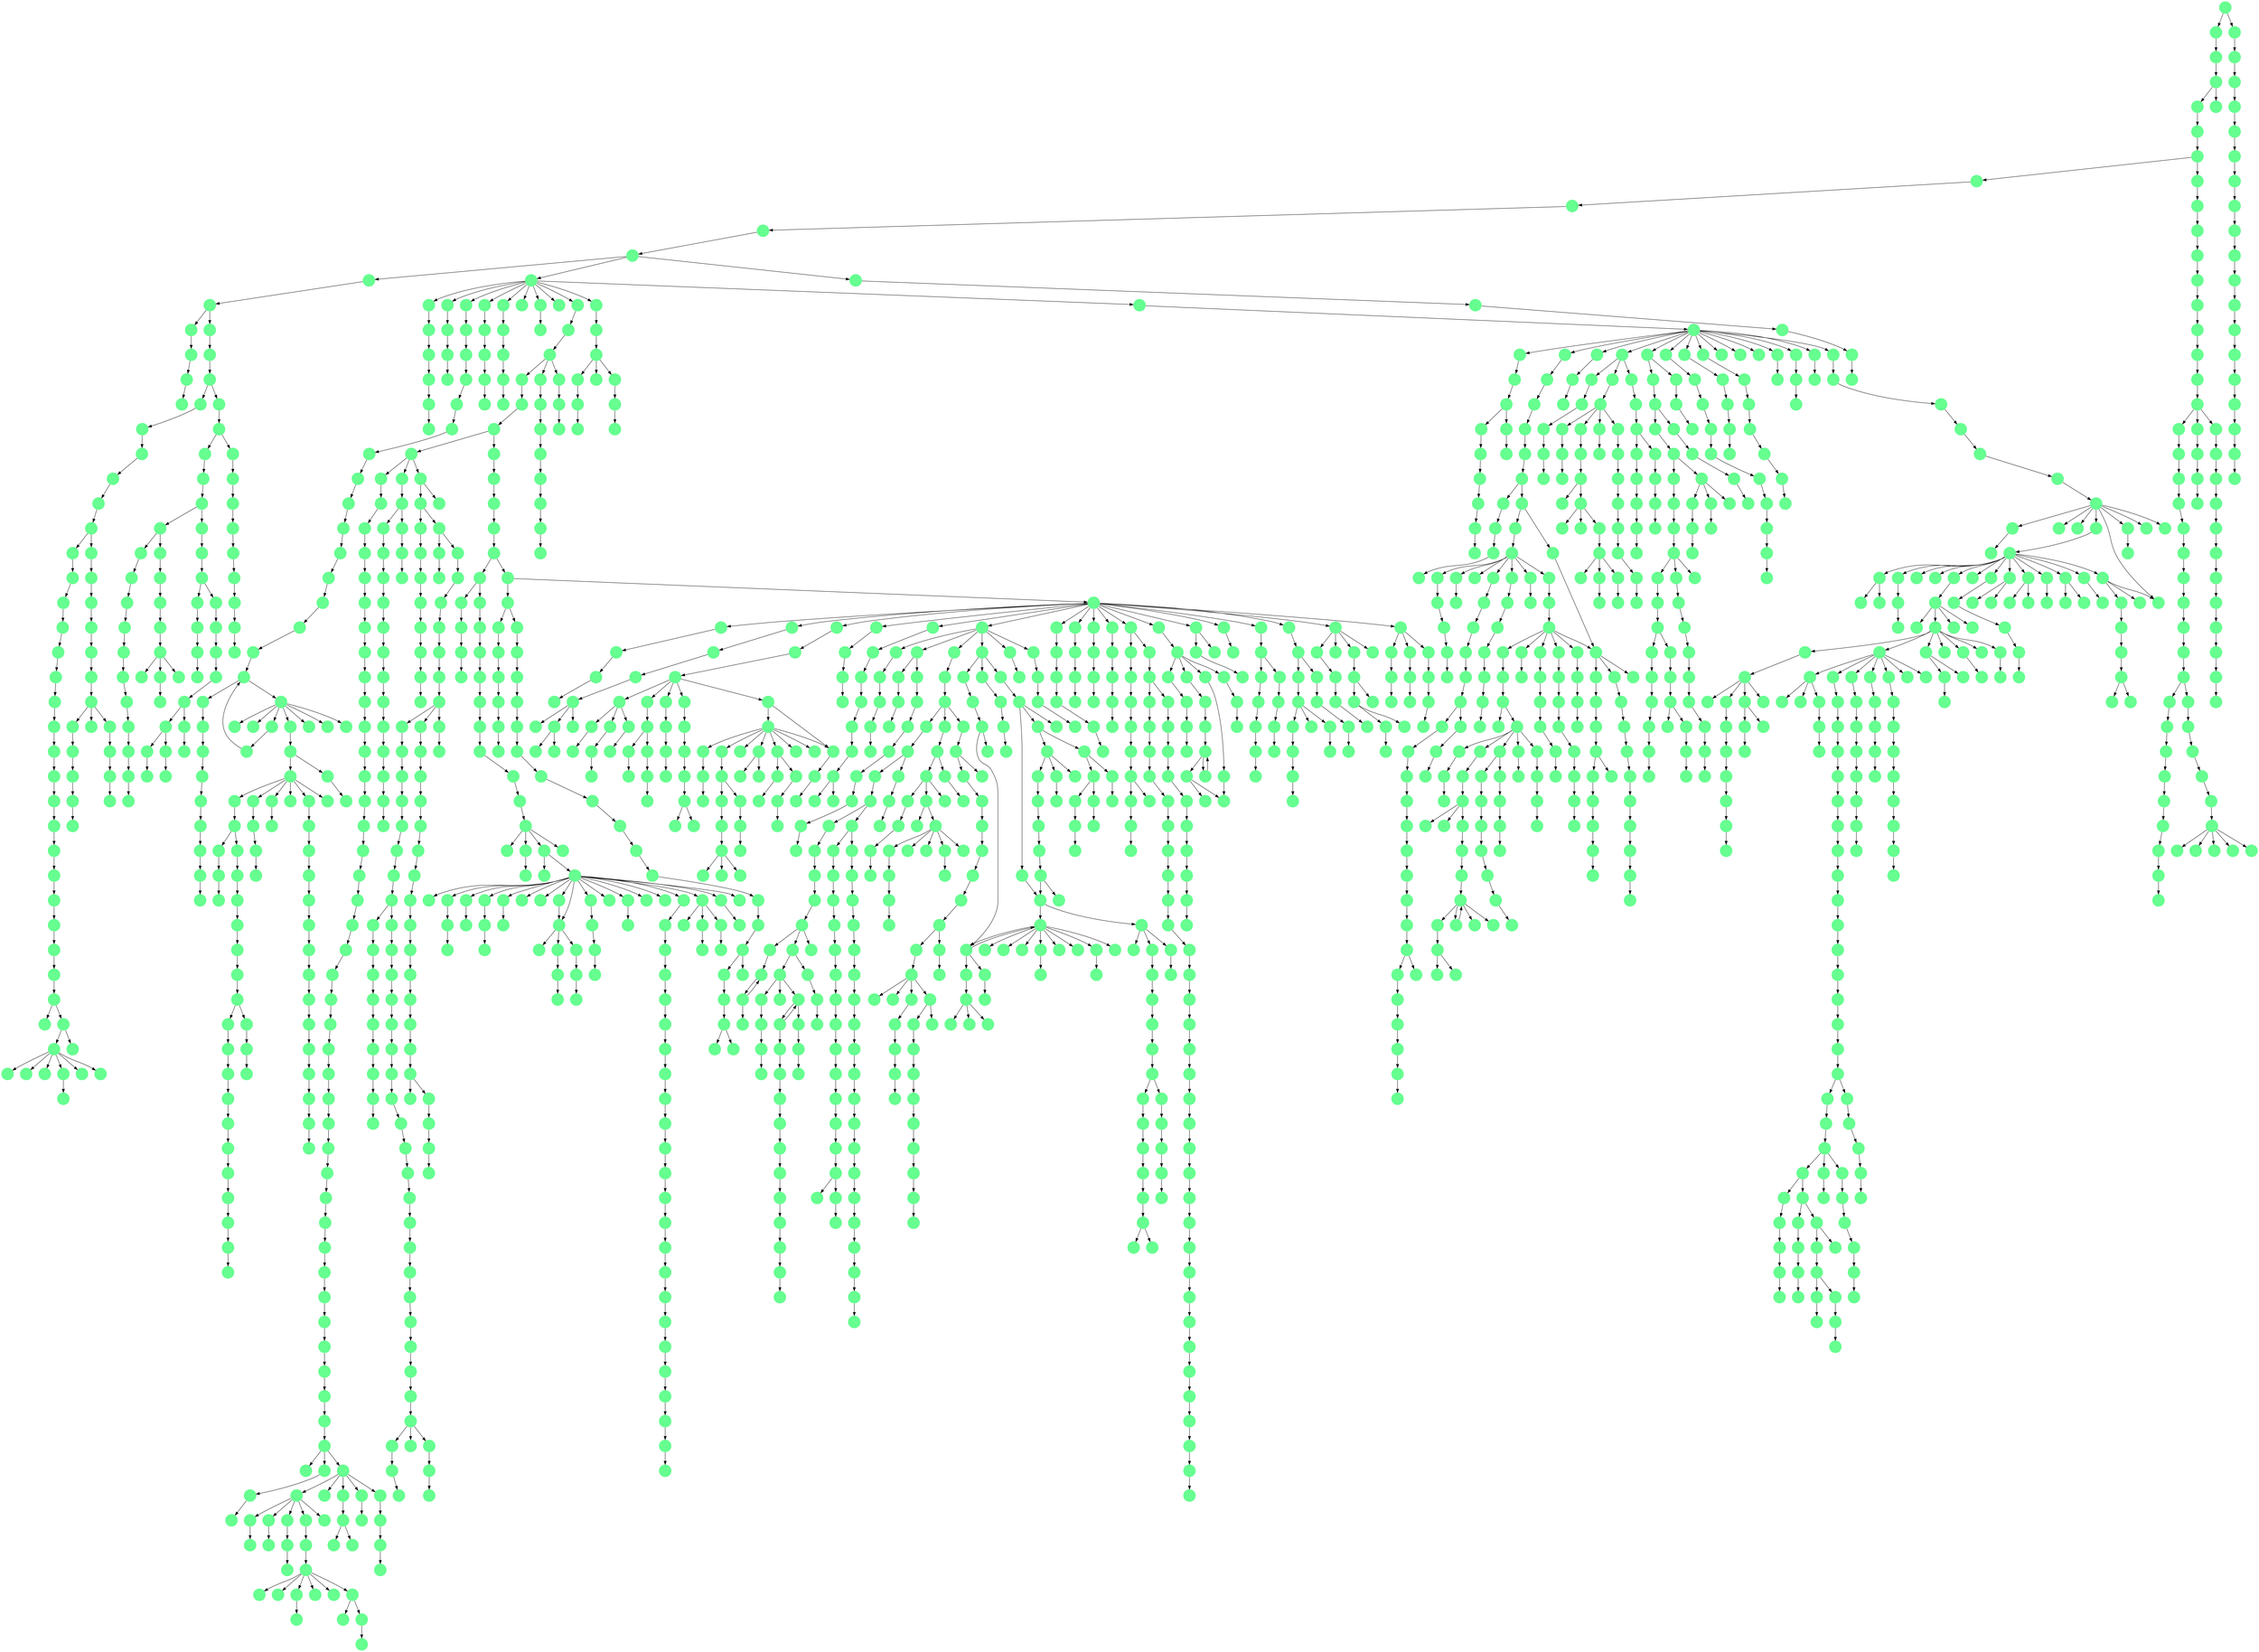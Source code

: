 digraph{
0 [tooltip = "L", penwidth = 0, style = filled, fillcolor = "#66ff90", shape = circle, label = ""]
1 [tooltip = "L", penwidth = 0, style = filled, fillcolor = "#66ff90", shape = circle, label = ""]
2 [tooltip = "L", penwidth = 0, style = filled, fillcolor = "#66ff90", shape = circle, label = ""]
3 [tooltip = "L", penwidth = 0, style = filled, fillcolor = "#66ff90", shape = circle, label = ""]
4 [tooltip = "L", penwidth = 0, style = filled, fillcolor = "#66ff90", shape = circle, label = ""]
5 [tooltip = "L", penwidth = 0, style = filled, fillcolor = "#66ff90", shape = circle, label = ""]
6 [tooltip = "L", penwidth = 0, style = filled, fillcolor = "#66ff90", shape = circle, label = ""]
7 [tooltip = "L", penwidth = 0, style = filled, fillcolor = "#66ff90", shape = circle, label = ""]
8 [tooltip = "L", penwidth = 0, style = filled, fillcolor = "#66ff90", shape = circle, label = ""]
9 [tooltip = "L", penwidth = 0, style = filled, fillcolor = "#66ff90", shape = circle, label = ""]
10 [tooltip = "L", penwidth = 0, style = filled, fillcolor = "#66ff90", shape = circle, label = ""]
11 [tooltip = "L", penwidth = 0, style = filled, fillcolor = "#66ff90", shape = circle, label = ""]
12 [tooltip = "L", penwidth = 0, style = filled, fillcolor = "#66ff90", shape = circle, label = ""]
13 [tooltip = "L", penwidth = 0, style = filled, fillcolor = "#66ff90", shape = circle, label = ""]
14 [tooltip = "L", penwidth = 0, style = filled, fillcolor = "#66ff90", shape = circle, label = ""]
15 [tooltip = "L", penwidth = 0, style = filled, fillcolor = "#66ff90", shape = circle, label = ""]
16 [tooltip = "L", penwidth = 0, style = filled, fillcolor = "#66ff90", shape = circle, label = ""]
17 [tooltip = "L", penwidth = 0, style = filled, fillcolor = "#66ff90", shape = circle, label = ""]
18 [tooltip = "L", penwidth = 0, style = filled, fillcolor = "#66ff90", shape = circle, label = ""]
19 [tooltip = "L", penwidth = 0, style = filled, fillcolor = "#66ff90", shape = circle, label = ""]
20 [tooltip = "L", penwidth = 0, style = filled, fillcolor = "#66ff90", shape = circle, label = ""]
21 [tooltip = "L", penwidth = 0, style = filled, fillcolor = "#66ff90", shape = circle, label = ""]
22 [tooltip = "L", penwidth = 0, style = filled, fillcolor = "#66ff90", shape = circle, label = ""]
23 [tooltip = "L", penwidth = 0, style = filled, fillcolor = "#66ff90", shape = circle, label = ""]
24 [tooltip = "L", penwidth = 0, style = filled, fillcolor = "#66ff90", shape = circle, label = ""]
25 [tooltip = "L", penwidth = 0, style = filled, fillcolor = "#66ff90", shape = circle, label = ""]
26 [tooltip = "L", penwidth = 0, style = filled, fillcolor = "#66ff90", shape = circle, label = ""]
27 [tooltip = "L", penwidth = 0, style = filled, fillcolor = "#66ff90", shape = circle, label = ""]
28 [tooltip = "L", penwidth = 0, style = filled, fillcolor = "#66ff90", shape = circle, label = ""]
29 [tooltip = "L", penwidth = 0, style = filled, fillcolor = "#66ff90", shape = circle, label = ""]
30 [tooltip = "L", penwidth = 0, style = filled, fillcolor = "#66ff90", shape = circle, label = ""]
31 [tooltip = "L", penwidth = 0, style = filled, fillcolor = "#66ff90", shape = circle, label = ""]
32 [tooltip = "L", penwidth = 0, style = filled, fillcolor = "#66ff90", shape = circle, label = ""]
33 [tooltip = "L", penwidth = 0, style = filled, fillcolor = "#66ff90", shape = circle, label = ""]
34 [tooltip = "L", penwidth = 0, style = filled, fillcolor = "#66ff90", shape = circle, label = ""]
35 [tooltip = "L", penwidth = 0, style = filled, fillcolor = "#66ff90", shape = circle, label = ""]
36 [tooltip = "L", penwidth = 0, style = filled, fillcolor = "#66ff90", shape = circle, label = ""]
37 [tooltip = "L", penwidth = 0, style = filled, fillcolor = "#66ff90", shape = circle, label = ""]
38 [tooltip = "L", penwidth = 0, style = filled, fillcolor = "#66ff90", shape = circle, label = ""]
39 [tooltip = "L", penwidth = 0, style = filled, fillcolor = "#66ff90", shape = circle, label = ""]
40 [tooltip = "L", penwidth = 0, style = filled, fillcolor = "#66ff90", shape = circle, label = ""]
41 [tooltip = "L", penwidth = 0, style = filled, fillcolor = "#66ff90", shape = circle, label = ""]
42 [tooltip = "L", penwidth = 0, style = filled, fillcolor = "#66ff90", shape = circle, label = ""]
43 [tooltip = "L", penwidth = 0, style = filled, fillcolor = "#66ff90", shape = circle, label = ""]
44 [tooltip = "L", penwidth = 0, style = filled, fillcolor = "#66ff90", shape = circle, label = ""]
45 [tooltip = "L", penwidth = 0, style = filled, fillcolor = "#66ff90", shape = circle, label = ""]
46 [tooltip = "L", penwidth = 0, style = filled, fillcolor = "#66ff90", shape = circle, label = ""]
47 [tooltip = "L", penwidth = 0, style = filled, fillcolor = "#66ff90", shape = circle, label = ""]
48 [tooltip = "L", penwidth = 0, style = filled, fillcolor = "#66ff90", shape = circle, label = ""]
49 [tooltip = "L", penwidth = 0, style = filled, fillcolor = "#66ff90", shape = circle, label = ""]
50 [tooltip = "L", penwidth = 0, style = filled, fillcolor = "#66ff90", shape = circle, label = ""]
51 [tooltip = "L", penwidth = 0, style = filled, fillcolor = "#66ff90", shape = circle, label = ""]
52 [tooltip = "L", penwidth = 0, style = filled, fillcolor = "#66ff90", shape = circle, label = ""]
53 [tooltip = "L", penwidth = 0, style = filled, fillcolor = "#66ff90", shape = circle, label = ""]
54 [tooltip = "L", penwidth = 0, style = filled, fillcolor = "#66ff90", shape = circle, label = ""]
55 [tooltip = "L", penwidth = 0, style = filled, fillcolor = "#66ff90", shape = circle, label = ""]
56 [tooltip = "L", penwidth = 0, style = filled, fillcolor = "#66ff90", shape = circle, label = ""]
57 [tooltip = "L", penwidth = 0, style = filled, fillcolor = "#66ff90", shape = circle, label = ""]
58 [tooltip = "L", penwidth = 0, style = filled, fillcolor = "#66ff90", shape = circle, label = ""]
59 [tooltip = "L", penwidth = 0, style = filled, fillcolor = "#66ff90", shape = circle, label = ""]
60 [tooltip = "L", penwidth = 0, style = filled, fillcolor = "#66ff90", shape = circle, label = ""]
61 [tooltip = "L", penwidth = 0, style = filled, fillcolor = "#66ff90", shape = circle, label = ""]
62 [tooltip = "L", penwidth = 0, style = filled, fillcolor = "#66ff90", shape = circle, label = ""]
63 [tooltip = "L", penwidth = 0, style = filled, fillcolor = "#66ff90", shape = circle, label = ""]
64 [tooltip = "L", penwidth = 0, style = filled, fillcolor = "#66ff90", shape = circle, label = ""]
65 [tooltip = "L", penwidth = 0, style = filled, fillcolor = "#66ff90", shape = circle, label = ""]
66 [tooltip = "L", penwidth = 0, style = filled, fillcolor = "#66ff90", shape = circle, label = ""]
67 [tooltip = "L", penwidth = 0, style = filled, fillcolor = "#66ff90", shape = circle, label = ""]
68 [tooltip = "L", penwidth = 0, style = filled, fillcolor = "#66ff90", shape = circle, label = ""]
69 [tooltip = "L", penwidth = 0, style = filled, fillcolor = "#66ff90", shape = circle, label = ""]
70 [tooltip = "L", penwidth = 0, style = filled, fillcolor = "#66ff90", shape = circle, label = ""]
71 [tooltip = "L", penwidth = 0, style = filled, fillcolor = "#66ff90", shape = circle, label = ""]
72 [tooltip = "L", penwidth = 0, style = filled, fillcolor = "#66ff90", shape = circle, label = ""]
73 [tooltip = "L", penwidth = 0, style = filled, fillcolor = "#66ff90", shape = circle, label = ""]
74 [tooltip = "L", penwidth = 0, style = filled, fillcolor = "#66ff90", shape = circle, label = ""]
75 [tooltip = "L", penwidth = 0, style = filled, fillcolor = "#66ff90", shape = circle, label = ""]
76 [tooltip = "L", penwidth = 0, style = filled, fillcolor = "#66ff90", shape = circle, label = ""]
77 [tooltip = "L", penwidth = 0, style = filled, fillcolor = "#66ff90", shape = circle, label = ""]
78 [tooltip = "L", penwidth = 0, style = filled, fillcolor = "#66ff90", shape = circle, label = ""]
79 [tooltip = "L", penwidth = 0, style = filled, fillcolor = "#66ff90", shape = circle, label = ""]
80 [tooltip = "L", penwidth = 0, style = filled, fillcolor = "#66ff90", shape = circle, label = ""]
81 [tooltip = "L", penwidth = 0, style = filled, fillcolor = "#66ff90", shape = circle, label = ""]
82 [tooltip = "L", penwidth = 0, style = filled, fillcolor = "#66ff90", shape = circle, label = ""]
83 [tooltip = "L", penwidth = 0, style = filled, fillcolor = "#66ff90", shape = circle, label = ""]
84 [tooltip = "L", penwidth = 0, style = filled, fillcolor = "#66ff90", shape = circle, label = ""]
85 [tooltip = "L", penwidth = 0, style = filled, fillcolor = "#66ff90", shape = circle, label = ""]
86 [tooltip = "L", penwidth = 0, style = filled, fillcolor = "#66ff90", shape = circle, label = ""]
87 [tooltip = "L", penwidth = 0, style = filled, fillcolor = "#66ff90", shape = circle, label = ""]
88 [tooltip = "L", penwidth = 0, style = filled, fillcolor = "#66ff90", shape = circle, label = ""]
89 [tooltip = "L", penwidth = 0, style = filled, fillcolor = "#66ff90", shape = circle, label = ""]
90 [tooltip = "L", penwidth = 0, style = filled, fillcolor = "#66ff90", shape = circle, label = ""]
91 [tooltip = "L", penwidth = 0, style = filled, fillcolor = "#66ff90", shape = circle, label = ""]
92 [tooltip = "L", penwidth = 0, style = filled, fillcolor = "#66ff90", shape = circle, label = ""]
93 [tooltip = "L", penwidth = 0, style = filled, fillcolor = "#66ff90", shape = circle, label = ""]
94 [tooltip = "L", penwidth = 0, style = filled, fillcolor = "#66ff90", shape = circle, label = ""]
95 [tooltip = "L", penwidth = 0, style = filled, fillcolor = "#66ff90", shape = circle, label = ""]
96 [tooltip = "L", penwidth = 0, style = filled, fillcolor = "#66ff90", shape = circle, label = ""]
97 [tooltip = "L", penwidth = 0, style = filled, fillcolor = "#66ff90", shape = circle, label = ""]
98 [tooltip = "L", penwidth = 0, style = filled, fillcolor = "#66ff90", shape = circle, label = ""]
99 [tooltip = "L", penwidth = 0, style = filled, fillcolor = "#66ff90", shape = circle, label = ""]
100 [tooltip = "L", penwidth = 0, style = filled, fillcolor = "#66ff90", shape = circle, label = ""]
101 [tooltip = "L", penwidth = 0, style = filled, fillcolor = "#66ff90", shape = circle, label = ""]
102 [tooltip = "L", penwidth = 0, style = filled, fillcolor = "#66ff90", shape = circle, label = ""]
103 [tooltip = "L", penwidth = 0, style = filled, fillcolor = "#66ff90", shape = circle, label = ""]
104 [tooltip = "L", penwidth = 0, style = filled, fillcolor = "#66ff90", shape = circle, label = ""]
105 [tooltip = "L", penwidth = 0, style = filled, fillcolor = "#66ff90", shape = circle, label = ""]
106 [tooltip = "L", penwidth = 0, style = filled, fillcolor = "#66ff90", shape = circle, label = ""]
107 [tooltip = "L", penwidth = 0, style = filled, fillcolor = "#66ff90", shape = circle, label = ""]
108 [tooltip = "L", penwidth = 0, style = filled, fillcolor = "#66ff90", shape = circle, label = ""]
109 [tooltip = "L", penwidth = 0, style = filled, fillcolor = "#66ff90", shape = circle, label = ""]
110 [tooltip = "L", penwidth = 0, style = filled, fillcolor = "#66ff90", shape = circle, label = ""]
111 [tooltip = "L", penwidth = 0, style = filled, fillcolor = "#66ff90", shape = circle, label = ""]
112 [tooltip = "L", penwidth = 0, style = filled, fillcolor = "#66ff90", shape = circle, label = ""]
113 [tooltip = "L", penwidth = 0, style = filled, fillcolor = "#66ff90", shape = circle, label = ""]
114 [tooltip = "L", penwidth = 0, style = filled, fillcolor = "#66ff90", shape = circle, label = ""]
115 [tooltip = "L", penwidth = 0, style = filled, fillcolor = "#66ff90", shape = circle, label = ""]
116 [tooltip = "L", penwidth = 0, style = filled, fillcolor = "#66ff90", shape = circle, label = ""]
117 [tooltip = "L", penwidth = 0, style = filled, fillcolor = "#66ff90", shape = circle, label = ""]
118 [tooltip = "L", penwidth = 0, style = filled, fillcolor = "#66ff90", shape = circle, label = ""]
119 [tooltip = "L", penwidth = 0, style = filled, fillcolor = "#66ff90", shape = circle, label = ""]
120 [tooltip = "L", penwidth = 0, style = filled, fillcolor = "#66ff90", shape = circle, label = ""]
121 [tooltip = "L", penwidth = 0, style = filled, fillcolor = "#66ff90", shape = circle, label = ""]
122 [tooltip = "L", penwidth = 0, style = filled, fillcolor = "#66ff90", shape = circle, label = ""]
123 [tooltip = "L", penwidth = 0, style = filled, fillcolor = "#66ff90", shape = circle, label = ""]
124 [tooltip = "L", penwidth = 0, style = filled, fillcolor = "#66ff90", shape = circle, label = ""]
125 [tooltip = "L", penwidth = 0, style = filled, fillcolor = "#66ff90", shape = circle, label = ""]
126 [tooltip = "L", penwidth = 0, style = filled, fillcolor = "#66ff90", shape = circle, label = ""]
127 [tooltip = "L", penwidth = 0, style = filled, fillcolor = "#66ff90", shape = circle, label = ""]
128 [tooltip = "L", penwidth = 0, style = filled, fillcolor = "#66ff90", shape = circle, label = ""]
129 [tooltip = "L", penwidth = 0, style = filled, fillcolor = "#66ff90", shape = circle, label = ""]
130 [tooltip = "L", penwidth = 0, style = filled, fillcolor = "#66ff90", shape = circle, label = ""]
131 [tooltip = "L", penwidth = 0, style = filled, fillcolor = "#66ff90", shape = circle, label = ""]
132 [tooltip = "L", penwidth = 0, style = filled, fillcolor = "#66ff90", shape = circle, label = ""]
133 [tooltip = "L", penwidth = 0, style = filled, fillcolor = "#66ff90", shape = circle, label = ""]
134 [tooltip = "L", penwidth = 0, style = filled, fillcolor = "#66ff90", shape = circle, label = ""]
135 [tooltip = "L", penwidth = 0, style = filled, fillcolor = "#66ff90", shape = circle, label = ""]
136 [tooltip = "L", penwidth = 0, style = filled, fillcolor = "#66ff90", shape = circle, label = ""]
137 [tooltip = "L", penwidth = 0, style = filled, fillcolor = "#66ff90", shape = circle, label = ""]
138 [tooltip = "L", penwidth = 0, style = filled, fillcolor = "#66ff90", shape = circle, label = ""]
139 [tooltip = "L", penwidth = 0, style = filled, fillcolor = "#66ff90", shape = circle, label = ""]
140 [tooltip = "L", penwidth = 0, style = filled, fillcolor = "#66ff90", shape = circle, label = ""]
141 [tooltip = "L", penwidth = 0, style = filled, fillcolor = "#66ff90", shape = circle, label = ""]
142 [tooltip = "L", penwidth = 0, style = filled, fillcolor = "#66ff90", shape = circle, label = ""]
143 [tooltip = "L", penwidth = 0, style = filled, fillcolor = "#66ff90", shape = circle, label = ""]
144 [tooltip = "L", penwidth = 0, style = filled, fillcolor = "#66ff90", shape = circle, label = ""]
145 [tooltip = "L", penwidth = 0, style = filled, fillcolor = "#66ff90", shape = circle, label = ""]
146 [tooltip = "L", penwidth = 0, style = filled, fillcolor = "#66ff90", shape = circle, label = ""]
147 [tooltip = "L", penwidth = 0, style = filled, fillcolor = "#66ff90", shape = circle, label = ""]
148 [tooltip = "L", penwidth = 0, style = filled, fillcolor = "#66ff90", shape = circle, label = ""]
149 [tooltip = "L", penwidth = 0, style = filled, fillcolor = "#66ff90", shape = circle, label = ""]
150 [tooltip = "L", penwidth = 0, style = filled, fillcolor = "#66ff90", shape = circle, label = ""]
151 [tooltip = "L", penwidth = 0, style = filled, fillcolor = "#66ff90", shape = circle, label = ""]
152 [tooltip = "L", penwidth = 0, style = filled, fillcolor = "#66ff90", shape = circle, label = ""]
153 [tooltip = "L", penwidth = 0, style = filled, fillcolor = "#66ff90", shape = circle, label = ""]
154 [tooltip = "L", penwidth = 0, style = filled, fillcolor = "#66ff90", shape = circle, label = ""]
155 [tooltip = "L", penwidth = 0, style = filled, fillcolor = "#66ff90", shape = circle, label = ""]
156 [tooltip = "L", penwidth = 0, style = filled, fillcolor = "#66ff90", shape = circle, label = ""]
157 [tooltip = "L", penwidth = 0, style = filled, fillcolor = "#66ff90", shape = circle, label = ""]
158 [tooltip = "L", penwidth = 0, style = filled, fillcolor = "#66ff90", shape = circle, label = ""]
159 [tooltip = "L", penwidth = 0, style = filled, fillcolor = "#66ff90", shape = circle, label = ""]
160 [tooltip = "L", penwidth = 0, style = filled, fillcolor = "#66ff90", shape = circle, label = ""]
161 [tooltip = "L", penwidth = 0, style = filled, fillcolor = "#66ff90", shape = circle, label = ""]
162 [tooltip = "L", penwidth = 0, style = filled, fillcolor = "#66ff90", shape = circle, label = ""]
163 [tooltip = "L", penwidth = 0, style = filled, fillcolor = "#66ff90", shape = circle, label = ""]
164 [tooltip = "L", penwidth = 0, style = filled, fillcolor = "#66ff90", shape = circle, label = ""]
165 [tooltip = "L", penwidth = 0, style = filled, fillcolor = "#66ff90", shape = circle, label = ""]
166 [tooltip = "L", penwidth = 0, style = filled, fillcolor = "#66ff90", shape = circle, label = ""]
167 [tooltip = "L", penwidth = 0, style = filled, fillcolor = "#66ff90", shape = circle, label = ""]
168 [tooltip = "L", penwidth = 0, style = filled, fillcolor = "#66ff90", shape = circle, label = ""]
169 [tooltip = "L", penwidth = 0, style = filled, fillcolor = "#66ff90", shape = circle, label = ""]
170 [tooltip = "L", penwidth = 0, style = filled, fillcolor = "#66ff90", shape = circle, label = ""]
171 [tooltip = "L", penwidth = 0, style = filled, fillcolor = "#66ff90", shape = circle, label = ""]
172 [tooltip = "L", penwidth = 0, style = filled, fillcolor = "#66ff90", shape = circle, label = ""]
173 [tooltip = "L", penwidth = 0, style = filled, fillcolor = "#66ff90", shape = circle, label = ""]
174 [tooltip = "L", penwidth = 0, style = filled, fillcolor = "#66ff90", shape = circle, label = ""]
175 [tooltip = "L", penwidth = 0, style = filled, fillcolor = "#66ff90", shape = circle, label = ""]
176 [tooltip = "L", penwidth = 0, style = filled, fillcolor = "#66ff90", shape = circle, label = ""]
177 [tooltip = "L", penwidth = 0, style = filled, fillcolor = "#66ff90", shape = circle, label = ""]
178 [tooltip = "L", penwidth = 0, style = filled, fillcolor = "#66ff90", shape = circle, label = ""]
179 [tooltip = "L", penwidth = 0, style = filled, fillcolor = "#66ff90", shape = circle, label = ""]
180 [tooltip = "L", penwidth = 0, style = filled, fillcolor = "#66ff90", shape = circle, label = ""]
181 [tooltip = "L", penwidth = 0, style = filled, fillcolor = "#66ff90", shape = circle, label = ""]
182 [tooltip = "L", penwidth = 0, style = filled, fillcolor = "#66ff90", shape = circle, label = ""]
183 [tooltip = "L", penwidth = 0, style = filled, fillcolor = "#66ff90", shape = circle, label = ""]
184 [tooltip = "L", penwidth = 0, style = filled, fillcolor = "#66ff90", shape = circle, label = ""]
185 [tooltip = "L", penwidth = 0, style = filled, fillcolor = "#66ff90", shape = circle, label = ""]
186 [tooltip = "L", penwidth = 0, style = filled, fillcolor = "#66ff90", shape = circle, label = ""]
187 [tooltip = "L", penwidth = 0, style = filled, fillcolor = "#66ff90", shape = circle, label = ""]
188 [tooltip = "L", penwidth = 0, style = filled, fillcolor = "#66ff90", shape = circle, label = ""]
189 [tooltip = "L", penwidth = 0, style = filled, fillcolor = "#66ff90", shape = circle, label = ""]
190 [tooltip = "L", penwidth = 0, style = filled, fillcolor = "#66ff90", shape = circle, label = ""]
191 [tooltip = "L", penwidth = 0, style = filled, fillcolor = "#66ff90", shape = circle, label = ""]
192 [tooltip = "L", penwidth = 0, style = filled, fillcolor = "#66ff90", shape = circle, label = ""]
193 [tooltip = "L", penwidth = 0, style = filled, fillcolor = "#66ff90", shape = circle, label = ""]
194 [tooltip = "L", penwidth = 0, style = filled, fillcolor = "#66ff90", shape = circle, label = ""]
195 [tooltip = "L", penwidth = 0, style = filled, fillcolor = "#66ff90", shape = circle, label = ""]
196 [tooltip = "L", penwidth = 0, style = filled, fillcolor = "#66ff90", shape = circle, label = ""]
197 [tooltip = "L", penwidth = 0, style = filled, fillcolor = "#66ff90", shape = circle, label = ""]
198 [tooltip = "L", penwidth = 0, style = filled, fillcolor = "#66ff90", shape = circle, label = ""]
199 [tooltip = "L", penwidth = 0, style = filled, fillcolor = "#66ff90", shape = circle, label = ""]
200 [tooltip = "L", penwidth = 0, style = filled, fillcolor = "#66ff90", shape = circle, label = ""]
201 [tooltip = "L", penwidth = 0, style = filled, fillcolor = "#66ff90", shape = circle, label = ""]
202 [tooltip = "L", penwidth = 0, style = filled, fillcolor = "#66ff90", shape = circle, label = ""]
203 [tooltip = "L", penwidth = 0, style = filled, fillcolor = "#66ff90", shape = circle, label = ""]
204 [tooltip = "L", penwidth = 0, style = filled, fillcolor = "#66ff90", shape = circle, label = ""]
205 [tooltip = "L", penwidth = 0, style = filled, fillcolor = "#66ff90", shape = circle, label = ""]
206 [tooltip = "L", penwidth = 0, style = filled, fillcolor = "#66ff90", shape = circle, label = ""]
207 [tooltip = "L", penwidth = 0, style = filled, fillcolor = "#66ff90", shape = circle, label = ""]
208 [tooltip = "L", penwidth = 0, style = filled, fillcolor = "#66ff90", shape = circle, label = ""]
209 [tooltip = "L", penwidth = 0, style = filled, fillcolor = "#66ff90", shape = circle, label = ""]
210 [tooltip = "L", penwidth = 0, style = filled, fillcolor = "#66ff90", shape = circle, label = ""]
211 [tooltip = "L", penwidth = 0, style = filled, fillcolor = "#66ff90", shape = circle, label = ""]
212 [tooltip = "L", penwidth = 0, style = filled, fillcolor = "#66ff90", shape = circle, label = ""]
213 [tooltip = "L", penwidth = 0, style = filled, fillcolor = "#66ff90", shape = circle, label = ""]
214 [tooltip = "L", penwidth = 0, style = filled, fillcolor = "#66ff90", shape = circle, label = ""]
215 [tooltip = "L", penwidth = 0, style = filled, fillcolor = "#66ff90", shape = circle, label = ""]
216 [tooltip = "L", penwidth = 0, style = filled, fillcolor = "#66ff90", shape = circle, label = ""]
217 [tooltip = "L", penwidth = 0, style = filled, fillcolor = "#66ff90", shape = circle, label = ""]
218 [tooltip = "L", penwidth = 0, style = filled, fillcolor = "#66ff90", shape = circle, label = ""]
219 [tooltip = "L", penwidth = 0, style = filled, fillcolor = "#66ff90", shape = circle, label = ""]
220 [tooltip = "L", penwidth = 0, style = filled, fillcolor = "#66ff90", shape = circle, label = ""]
221 [tooltip = "L", penwidth = 0, style = filled, fillcolor = "#66ff90", shape = circle, label = ""]
222 [tooltip = "L", penwidth = 0, style = filled, fillcolor = "#66ff90", shape = circle, label = ""]
223 [tooltip = "L", penwidth = 0, style = filled, fillcolor = "#66ff90", shape = circle, label = ""]
224 [tooltip = "L", penwidth = 0, style = filled, fillcolor = "#66ff90", shape = circle, label = ""]
225 [tooltip = "L", penwidth = 0, style = filled, fillcolor = "#66ff90", shape = circle, label = ""]
226 [tooltip = "L", penwidth = 0, style = filled, fillcolor = "#66ff90", shape = circle, label = ""]
227 [tooltip = "L", penwidth = 0, style = filled, fillcolor = "#66ff90", shape = circle, label = ""]
228 [tooltip = "L", penwidth = 0, style = filled, fillcolor = "#66ff90", shape = circle, label = ""]
229 [tooltip = "L", penwidth = 0, style = filled, fillcolor = "#66ff90", shape = circle, label = ""]
230 [tooltip = "L", penwidth = 0, style = filled, fillcolor = "#66ff90", shape = circle, label = ""]
231 [tooltip = "L", penwidth = 0, style = filled, fillcolor = "#66ff90", shape = circle, label = ""]
232 [tooltip = "L", penwidth = 0, style = filled, fillcolor = "#66ff90", shape = circle, label = ""]
233 [tooltip = "L", penwidth = 0, style = filled, fillcolor = "#66ff90", shape = circle, label = ""]
234 [tooltip = "L", penwidth = 0, style = filled, fillcolor = "#66ff90", shape = circle, label = ""]
235 [tooltip = "L", penwidth = 0, style = filled, fillcolor = "#66ff90", shape = circle, label = ""]
236 [tooltip = "L", penwidth = 0, style = filled, fillcolor = "#66ff90", shape = circle, label = ""]
237 [tooltip = "L", penwidth = 0, style = filled, fillcolor = "#66ff90", shape = circle, label = ""]
238 [tooltip = "L", penwidth = 0, style = filled, fillcolor = "#66ff90", shape = circle, label = ""]
239 [tooltip = "L", penwidth = 0, style = filled, fillcolor = "#66ff90", shape = circle, label = ""]
240 [tooltip = "L", penwidth = 0, style = filled, fillcolor = "#66ff90", shape = circle, label = ""]
241 [tooltip = "L", penwidth = 0, style = filled, fillcolor = "#66ff90", shape = circle, label = ""]
242 [tooltip = "L", penwidth = 0, style = filled, fillcolor = "#66ff90", shape = circle, label = ""]
243 [tooltip = "L", penwidth = 0, style = filled, fillcolor = "#66ff90", shape = circle, label = ""]
244 [tooltip = "L", penwidth = 0, style = filled, fillcolor = "#66ff90", shape = circle, label = ""]
245 [tooltip = "L", penwidth = 0, style = filled, fillcolor = "#66ff90", shape = circle, label = ""]
246 [tooltip = "L", penwidth = 0, style = filled, fillcolor = "#66ff90", shape = circle, label = ""]
247 [tooltip = "L", penwidth = 0, style = filled, fillcolor = "#66ff90", shape = circle, label = ""]
248 [tooltip = "L", penwidth = 0, style = filled, fillcolor = "#66ff90", shape = circle, label = ""]
249 [tooltip = "L", penwidth = 0, style = filled, fillcolor = "#66ff90", shape = circle, label = ""]
250 [tooltip = "L", penwidth = 0, style = filled, fillcolor = "#66ff90", shape = circle, label = ""]
251 [tooltip = "L", penwidth = 0, style = filled, fillcolor = "#66ff90", shape = circle, label = ""]
252 [tooltip = "L", penwidth = 0, style = filled, fillcolor = "#66ff90", shape = circle, label = ""]
253 [tooltip = "L", penwidth = 0, style = filled, fillcolor = "#66ff90", shape = circle, label = ""]
254 [tooltip = "L", penwidth = 0, style = filled, fillcolor = "#66ff90", shape = circle, label = ""]
255 [tooltip = "L", penwidth = 0, style = filled, fillcolor = "#66ff90", shape = circle, label = ""]
256 [tooltip = "L", penwidth = 0, style = filled, fillcolor = "#66ff90", shape = circle, label = ""]
257 [tooltip = "L", penwidth = 0, style = filled, fillcolor = "#66ff90", shape = circle, label = ""]
258 [tooltip = "L", penwidth = 0, style = filled, fillcolor = "#66ff90", shape = circle, label = ""]
259 [tooltip = "L", penwidth = 0, style = filled, fillcolor = "#66ff90", shape = circle, label = ""]
260 [tooltip = "L", penwidth = 0, style = filled, fillcolor = "#66ff90", shape = circle, label = ""]
261 [tooltip = "L", penwidth = 0, style = filled, fillcolor = "#66ff90", shape = circle, label = ""]
262 [tooltip = "L", penwidth = 0, style = filled, fillcolor = "#66ff90", shape = circle, label = ""]
263 [tooltip = "L", penwidth = 0, style = filled, fillcolor = "#66ff90", shape = circle, label = ""]
264 [tooltip = "L", penwidth = 0, style = filled, fillcolor = "#66ff90", shape = circle, label = ""]
265 [tooltip = "L", penwidth = 0, style = filled, fillcolor = "#66ff90", shape = circle, label = ""]
266 [tooltip = "L", penwidth = 0, style = filled, fillcolor = "#66ff90", shape = circle, label = ""]
267 [tooltip = "L", penwidth = 0, style = filled, fillcolor = "#66ff90", shape = circle, label = ""]
268 [tooltip = "L", penwidth = 0, style = filled, fillcolor = "#66ff90", shape = circle, label = ""]
269 [tooltip = "L", penwidth = 0, style = filled, fillcolor = "#66ff90", shape = circle, label = ""]
270 [tooltip = "L", penwidth = 0, style = filled, fillcolor = "#66ff90", shape = circle, label = ""]
271 [tooltip = "L", penwidth = 0, style = filled, fillcolor = "#66ff90", shape = circle, label = ""]
272 [tooltip = "L", penwidth = 0, style = filled, fillcolor = "#66ff90", shape = circle, label = ""]
273 [tooltip = "L", penwidth = 0, style = filled, fillcolor = "#66ff90", shape = circle, label = ""]
274 [tooltip = "L", penwidth = 0, style = filled, fillcolor = "#66ff90", shape = circle, label = ""]
275 [tooltip = "L", penwidth = 0, style = filled, fillcolor = "#66ff90", shape = circle, label = ""]
276 [tooltip = "L", penwidth = 0, style = filled, fillcolor = "#66ff90", shape = circle, label = ""]
277 [tooltip = "L", penwidth = 0, style = filled, fillcolor = "#66ff90", shape = circle, label = ""]
278 [tooltip = "L", penwidth = 0, style = filled, fillcolor = "#66ff90", shape = circle, label = ""]
279 [tooltip = "L", penwidth = 0, style = filled, fillcolor = "#66ff90", shape = circle, label = ""]
280 [tooltip = "L", penwidth = 0, style = filled, fillcolor = "#66ff90", shape = circle, label = ""]
281 [tooltip = "L", penwidth = 0, style = filled, fillcolor = "#66ff90", shape = circle, label = ""]
282 [tooltip = "L", penwidth = 0, style = filled, fillcolor = "#66ff90", shape = circle, label = ""]
283 [tooltip = "L", penwidth = 0, style = filled, fillcolor = "#66ff90", shape = circle, label = ""]
284 [tooltip = "L", penwidth = 0, style = filled, fillcolor = "#66ff90", shape = circle, label = ""]
285 [tooltip = "L", penwidth = 0, style = filled, fillcolor = "#66ff90", shape = circle, label = ""]
286 [tooltip = "L", penwidth = 0, style = filled, fillcolor = "#66ff90", shape = circle, label = ""]
287 [tooltip = "L", penwidth = 0, style = filled, fillcolor = "#66ff90", shape = circle, label = ""]
288 [tooltip = "L", penwidth = 0, style = filled, fillcolor = "#66ff90", shape = circle, label = ""]
289 [tooltip = "L", penwidth = 0, style = filled, fillcolor = "#66ff90", shape = circle, label = ""]
290 [tooltip = "L", penwidth = 0, style = filled, fillcolor = "#66ff90", shape = circle, label = ""]
291 [tooltip = "L", penwidth = 0, style = filled, fillcolor = "#66ff90", shape = circle, label = ""]
292 [tooltip = "L", penwidth = 0, style = filled, fillcolor = "#66ff90", shape = circle, label = ""]
293 [tooltip = "L", penwidth = 0, style = filled, fillcolor = "#66ff90", shape = circle, label = ""]
294 [tooltip = "L", penwidth = 0, style = filled, fillcolor = "#66ff90", shape = circle, label = ""]
295 [tooltip = "L", penwidth = 0, style = filled, fillcolor = "#66ff90", shape = circle, label = ""]
296 [tooltip = "L", penwidth = 0, style = filled, fillcolor = "#66ff90", shape = circle, label = ""]
297 [tooltip = "L", penwidth = 0, style = filled, fillcolor = "#66ff90", shape = circle, label = ""]
298 [tooltip = "L", penwidth = 0, style = filled, fillcolor = "#66ff90", shape = circle, label = ""]
299 [tooltip = "L", penwidth = 0, style = filled, fillcolor = "#66ff90", shape = circle, label = ""]
300 [tooltip = "L", penwidth = 0, style = filled, fillcolor = "#66ff90", shape = circle, label = ""]
301 [tooltip = "L", penwidth = 0, style = filled, fillcolor = "#66ff90", shape = circle, label = ""]
302 [tooltip = "L", penwidth = 0, style = filled, fillcolor = "#66ff90", shape = circle, label = ""]
303 [tooltip = "L", penwidth = 0, style = filled, fillcolor = "#66ff90", shape = circle, label = ""]
304 [tooltip = "L", penwidth = 0, style = filled, fillcolor = "#66ff90", shape = circle, label = ""]
305 [tooltip = "L", penwidth = 0, style = filled, fillcolor = "#66ff90", shape = circle, label = ""]
306 [tooltip = "L", penwidth = 0, style = filled, fillcolor = "#66ff90", shape = circle, label = ""]
307 [tooltip = "L", penwidth = 0, style = filled, fillcolor = "#66ff90", shape = circle, label = ""]
308 [tooltip = "L", penwidth = 0, style = filled, fillcolor = "#66ff90", shape = circle, label = ""]
309 [tooltip = "L", penwidth = 0, style = filled, fillcolor = "#66ff90", shape = circle, label = ""]
310 [tooltip = "L", penwidth = 0, style = filled, fillcolor = "#66ff90", shape = circle, label = ""]
311 [tooltip = "L", penwidth = 0, style = filled, fillcolor = "#66ff90", shape = circle, label = ""]
312 [tooltip = "L", penwidth = 0, style = filled, fillcolor = "#66ff90", shape = circle, label = ""]
313 [tooltip = "L", penwidth = 0, style = filled, fillcolor = "#66ff90", shape = circle, label = ""]
314 [tooltip = "L", penwidth = 0, style = filled, fillcolor = "#66ff90", shape = circle, label = ""]
315 [tooltip = "L", penwidth = 0, style = filled, fillcolor = "#66ff90", shape = circle, label = ""]
316 [tooltip = "L", penwidth = 0, style = filled, fillcolor = "#66ff90", shape = circle, label = ""]
317 [tooltip = "L", penwidth = 0, style = filled, fillcolor = "#66ff90", shape = circle, label = ""]
318 [tooltip = "L", penwidth = 0, style = filled, fillcolor = "#66ff90", shape = circle, label = ""]
319 [tooltip = "L", penwidth = 0, style = filled, fillcolor = "#66ff90", shape = circle, label = ""]
320 [tooltip = "L", penwidth = 0, style = filled, fillcolor = "#66ff90", shape = circle, label = ""]
321 [tooltip = "L", penwidth = 0, style = filled, fillcolor = "#66ff90", shape = circle, label = ""]
322 [tooltip = "L", penwidth = 0, style = filled, fillcolor = "#66ff90", shape = circle, label = ""]
323 [tooltip = "L", penwidth = 0, style = filled, fillcolor = "#66ff90", shape = circle, label = ""]
324 [tooltip = "L", penwidth = 0, style = filled, fillcolor = "#66ff90", shape = circle, label = ""]
325 [tooltip = "L", penwidth = 0, style = filled, fillcolor = "#66ff90", shape = circle, label = ""]
326 [tooltip = "L", penwidth = 0, style = filled, fillcolor = "#66ff90", shape = circle, label = ""]
327 [tooltip = "L", penwidth = 0, style = filled, fillcolor = "#66ff90", shape = circle, label = ""]
328 [tooltip = "L", penwidth = 0, style = filled, fillcolor = "#66ff90", shape = circle, label = ""]
329 [tooltip = "L", penwidth = 0, style = filled, fillcolor = "#66ff90", shape = circle, label = ""]
330 [tooltip = "L", penwidth = 0, style = filled, fillcolor = "#66ff90", shape = circle, label = ""]
331 [tooltip = "L", penwidth = 0, style = filled, fillcolor = "#66ff90", shape = circle, label = ""]
332 [tooltip = "L", penwidth = 0, style = filled, fillcolor = "#66ff90", shape = circle, label = ""]
333 [tooltip = "L", penwidth = 0, style = filled, fillcolor = "#66ff90", shape = circle, label = ""]
334 [tooltip = "L", penwidth = 0, style = filled, fillcolor = "#66ff90", shape = circle, label = ""]
335 [tooltip = "L", penwidth = 0, style = filled, fillcolor = "#66ff90", shape = circle, label = ""]
336 [tooltip = "L", penwidth = 0, style = filled, fillcolor = "#66ff90", shape = circle, label = ""]
337 [tooltip = "L", penwidth = 0, style = filled, fillcolor = "#66ff90", shape = circle, label = ""]
338 [tooltip = "L", penwidth = 0, style = filled, fillcolor = "#66ff90", shape = circle, label = ""]
339 [tooltip = "L", penwidth = 0, style = filled, fillcolor = "#66ff90", shape = circle, label = ""]
340 [tooltip = "L", penwidth = 0, style = filled, fillcolor = "#66ff90", shape = circle, label = ""]
341 [tooltip = "L", penwidth = 0, style = filled, fillcolor = "#66ff90", shape = circle, label = ""]
342 [tooltip = "L", penwidth = 0, style = filled, fillcolor = "#66ff90", shape = circle, label = ""]
343 [tooltip = "L", penwidth = 0, style = filled, fillcolor = "#66ff90", shape = circle, label = ""]
344 [tooltip = "L", penwidth = 0, style = filled, fillcolor = "#66ff90", shape = circle, label = ""]
345 [tooltip = "L", penwidth = 0, style = filled, fillcolor = "#66ff90", shape = circle, label = ""]
346 [tooltip = "L", penwidth = 0, style = filled, fillcolor = "#66ff90", shape = circle, label = ""]
347 [tooltip = "L", penwidth = 0, style = filled, fillcolor = "#66ff90", shape = circle, label = ""]
348 [tooltip = "L", penwidth = 0, style = filled, fillcolor = "#66ff90", shape = circle, label = ""]
349 [tooltip = "L", penwidth = 0, style = filled, fillcolor = "#66ff90", shape = circle, label = ""]
350 [tooltip = "L", penwidth = 0, style = filled, fillcolor = "#66ff90", shape = circle, label = ""]
351 [tooltip = "L", penwidth = 0, style = filled, fillcolor = "#66ff90", shape = circle, label = ""]
352 [tooltip = "L", penwidth = 0, style = filled, fillcolor = "#66ff90", shape = circle, label = ""]
353 [tooltip = "L", penwidth = 0, style = filled, fillcolor = "#66ff90", shape = circle, label = ""]
354 [tooltip = "L", penwidth = 0, style = filled, fillcolor = "#66ff90", shape = circle, label = ""]
355 [tooltip = "L", penwidth = 0, style = filled, fillcolor = "#66ff90", shape = circle, label = ""]
356 [tooltip = "L", penwidth = 0, style = filled, fillcolor = "#66ff90", shape = circle, label = ""]
357 [tooltip = "L", penwidth = 0, style = filled, fillcolor = "#66ff90", shape = circle, label = ""]
358 [tooltip = "L", penwidth = 0, style = filled, fillcolor = "#66ff90", shape = circle, label = ""]
359 [tooltip = "L", penwidth = 0, style = filled, fillcolor = "#66ff90", shape = circle, label = ""]
360 [tooltip = "L", penwidth = 0, style = filled, fillcolor = "#66ff90", shape = circle, label = ""]
361 [tooltip = "L", penwidth = 0, style = filled, fillcolor = "#66ff90", shape = circle, label = ""]
362 [tooltip = "L", penwidth = 0, style = filled, fillcolor = "#66ff90", shape = circle, label = ""]
363 [tooltip = "L", penwidth = 0, style = filled, fillcolor = "#66ff90", shape = circle, label = ""]
364 [tooltip = "L", penwidth = 0, style = filled, fillcolor = "#66ff90", shape = circle, label = ""]
365 [tooltip = "L", penwidth = 0, style = filled, fillcolor = "#66ff90", shape = circle, label = ""]
366 [tooltip = "L", penwidth = 0, style = filled, fillcolor = "#66ff90", shape = circle, label = ""]
367 [tooltip = "L", penwidth = 0, style = filled, fillcolor = "#66ff90", shape = circle, label = ""]
368 [tooltip = "L", penwidth = 0, style = filled, fillcolor = "#66ff90", shape = circle, label = ""]
369 [tooltip = "L", penwidth = 0, style = filled, fillcolor = "#66ff90", shape = circle, label = ""]
370 [tooltip = "L", penwidth = 0, style = filled, fillcolor = "#66ff90", shape = circle, label = ""]
371 [tooltip = "L", penwidth = 0, style = filled, fillcolor = "#66ff90", shape = circle, label = ""]
372 [tooltip = "L", penwidth = 0, style = filled, fillcolor = "#66ff90", shape = circle, label = ""]
373 [tooltip = "L", penwidth = 0, style = filled, fillcolor = "#66ff90", shape = circle, label = ""]
374 [tooltip = "L", penwidth = 0, style = filled, fillcolor = "#66ff90", shape = circle, label = ""]
375 [tooltip = "L", penwidth = 0, style = filled, fillcolor = "#66ff90", shape = circle, label = ""]
376 [tooltip = "L", penwidth = 0, style = filled, fillcolor = "#66ff90", shape = circle, label = ""]
377 [tooltip = "L", penwidth = 0, style = filled, fillcolor = "#66ff90", shape = circle, label = ""]
378 [tooltip = "L", penwidth = 0, style = filled, fillcolor = "#66ff90", shape = circle, label = ""]
379 [tooltip = "L", penwidth = 0, style = filled, fillcolor = "#66ff90", shape = circle, label = ""]
380 [tooltip = "L", penwidth = 0, style = filled, fillcolor = "#66ff90", shape = circle, label = ""]
381 [tooltip = "L", penwidth = 0, style = filled, fillcolor = "#66ff90", shape = circle, label = ""]
382 [tooltip = "L", penwidth = 0, style = filled, fillcolor = "#66ff90", shape = circle, label = ""]
383 [tooltip = "L", penwidth = 0, style = filled, fillcolor = "#66ff90", shape = circle, label = ""]
384 [tooltip = "L", penwidth = 0, style = filled, fillcolor = "#66ff90", shape = circle, label = ""]
385 [tooltip = "L", penwidth = 0, style = filled, fillcolor = "#66ff90", shape = circle, label = ""]
386 [tooltip = "L", penwidth = 0, style = filled, fillcolor = "#66ff90", shape = circle, label = ""]
387 [tooltip = "L", penwidth = 0, style = filled, fillcolor = "#66ff90", shape = circle, label = ""]
388 [tooltip = "L", penwidth = 0, style = filled, fillcolor = "#66ff90", shape = circle, label = ""]
389 [tooltip = "L", penwidth = 0, style = filled, fillcolor = "#66ff90", shape = circle, label = ""]
390 [tooltip = "L", penwidth = 0, style = filled, fillcolor = "#66ff90", shape = circle, label = ""]
391 [tooltip = "L", penwidth = 0, style = filled, fillcolor = "#66ff90", shape = circle, label = ""]
392 [tooltip = "L", penwidth = 0, style = filled, fillcolor = "#66ff90", shape = circle, label = ""]
393 [tooltip = "L", penwidth = 0, style = filled, fillcolor = "#66ff90", shape = circle, label = ""]
394 [tooltip = "L", penwidth = 0, style = filled, fillcolor = "#66ff90", shape = circle, label = ""]
395 [tooltip = "L", penwidth = 0, style = filled, fillcolor = "#66ff90", shape = circle, label = ""]
396 [tooltip = "L", penwidth = 0, style = filled, fillcolor = "#66ff90", shape = circle, label = ""]
397 [tooltip = "L", penwidth = 0, style = filled, fillcolor = "#66ff90", shape = circle, label = ""]
398 [tooltip = "L", penwidth = 0, style = filled, fillcolor = "#66ff90", shape = circle, label = ""]
399 [tooltip = "L", penwidth = 0, style = filled, fillcolor = "#66ff90", shape = circle, label = ""]
400 [tooltip = "L", penwidth = 0, style = filled, fillcolor = "#66ff90", shape = circle, label = ""]
401 [tooltip = "L", penwidth = 0, style = filled, fillcolor = "#66ff90", shape = circle, label = ""]
402 [tooltip = "L", penwidth = 0, style = filled, fillcolor = "#66ff90", shape = circle, label = ""]
403 [tooltip = "L", penwidth = 0, style = filled, fillcolor = "#66ff90", shape = circle, label = ""]
404 [tooltip = "L", penwidth = 0, style = filled, fillcolor = "#66ff90", shape = circle, label = ""]
405 [tooltip = "L", penwidth = 0, style = filled, fillcolor = "#66ff90", shape = circle, label = ""]
406 [tooltip = "L", penwidth = 0, style = filled, fillcolor = "#66ff90", shape = circle, label = ""]
407 [tooltip = "L", penwidth = 0, style = filled, fillcolor = "#66ff90", shape = circle, label = ""]
408 [tooltip = "L", penwidth = 0, style = filled, fillcolor = "#66ff90", shape = circle, label = ""]
409 [tooltip = "L", penwidth = 0, style = filled, fillcolor = "#66ff90", shape = circle, label = ""]
410 [tooltip = "L", penwidth = 0, style = filled, fillcolor = "#66ff90", shape = circle, label = ""]
411 [tooltip = "L", penwidth = 0, style = filled, fillcolor = "#66ff90", shape = circle, label = ""]
412 [tooltip = "L", penwidth = 0, style = filled, fillcolor = "#66ff90", shape = circle, label = ""]
413 [tooltip = "L", penwidth = 0, style = filled, fillcolor = "#66ff90", shape = circle, label = ""]
414 [tooltip = "L", penwidth = 0, style = filled, fillcolor = "#66ff90", shape = circle, label = ""]
415 [tooltip = "L", penwidth = 0, style = filled, fillcolor = "#66ff90", shape = circle, label = ""]
416 [tooltip = "L", penwidth = 0, style = filled, fillcolor = "#66ff90", shape = circle, label = ""]
417 [tooltip = "L", penwidth = 0, style = filled, fillcolor = "#66ff90", shape = circle, label = ""]
418 [tooltip = "L", penwidth = 0, style = filled, fillcolor = "#66ff90", shape = circle, label = ""]
419 [tooltip = "L", penwidth = 0, style = filled, fillcolor = "#66ff90", shape = circle, label = ""]
420 [tooltip = "L", penwidth = 0, style = filled, fillcolor = "#66ff90", shape = circle, label = ""]
421 [tooltip = "L", penwidth = 0, style = filled, fillcolor = "#66ff90", shape = circle, label = ""]
422 [tooltip = "L", penwidth = 0, style = filled, fillcolor = "#66ff90", shape = circle, label = ""]
423 [tooltip = "L", penwidth = 0, style = filled, fillcolor = "#66ff90", shape = circle, label = ""]
424 [tooltip = "L", penwidth = 0, style = filled, fillcolor = "#66ff90", shape = circle, label = ""]
425 [tooltip = "L", penwidth = 0, style = filled, fillcolor = "#66ff90", shape = circle, label = ""]
426 [tooltip = "L", penwidth = 0, style = filled, fillcolor = "#66ff90", shape = circle, label = ""]
427 [tooltip = "L", penwidth = 0, style = filled, fillcolor = "#66ff90", shape = circle, label = ""]
428 [tooltip = "L", penwidth = 0, style = filled, fillcolor = "#66ff90", shape = circle, label = ""]
429 [tooltip = "L", penwidth = 0, style = filled, fillcolor = "#66ff90", shape = circle, label = ""]
430 [tooltip = "L", penwidth = 0, style = filled, fillcolor = "#66ff90", shape = circle, label = ""]
431 [tooltip = "L", penwidth = 0, style = filled, fillcolor = "#66ff90", shape = circle, label = ""]
432 [tooltip = "L", penwidth = 0, style = filled, fillcolor = "#66ff90", shape = circle, label = ""]
433 [tooltip = "L", penwidth = 0, style = filled, fillcolor = "#66ff90", shape = circle, label = ""]
434 [tooltip = "L", penwidth = 0, style = filled, fillcolor = "#66ff90", shape = circle, label = ""]
435 [tooltip = "L", penwidth = 0, style = filled, fillcolor = "#66ff90", shape = circle, label = ""]
436 [tooltip = "L", penwidth = 0, style = filled, fillcolor = "#66ff90", shape = circle, label = ""]
437 [tooltip = "L", penwidth = 0, style = filled, fillcolor = "#66ff90", shape = circle, label = ""]
438 [tooltip = "L", penwidth = 0, style = filled, fillcolor = "#66ff90", shape = circle, label = ""]
439 [tooltip = "L", penwidth = 0, style = filled, fillcolor = "#66ff90", shape = circle, label = ""]
440 [tooltip = "L", penwidth = 0, style = filled, fillcolor = "#66ff90", shape = circle, label = ""]
441 [tooltip = "L", penwidth = 0, style = filled, fillcolor = "#66ff90", shape = circle, label = ""]
442 [tooltip = "L", penwidth = 0, style = filled, fillcolor = "#66ff90", shape = circle, label = ""]
443 [tooltip = "L", penwidth = 0, style = filled, fillcolor = "#66ff90", shape = circle, label = ""]
444 [tooltip = "L", penwidth = 0, style = filled, fillcolor = "#66ff90", shape = circle, label = ""]
445 [tooltip = "L", penwidth = 0, style = filled, fillcolor = "#66ff90", shape = circle, label = ""]
446 [tooltip = "L", penwidth = 0, style = filled, fillcolor = "#66ff90", shape = circle, label = ""]
447 [tooltip = "L", penwidth = 0, style = filled, fillcolor = "#66ff90", shape = circle, label = ""]
448 [tooltip = "L", penwidth = 0, style = filled, fillcolor = "#66ff90", shape = circle, label = ""]
449 [tooltip = "L", penwidth = 0, style = filled, fillcolor = "#66ff90", shape = circle, label = ""]
450 [tooltip = "L", penwidth = 0, style = filled, fillcolor = "#66ff90", shape = circle, label = ""]
451 [tooltip = "L", penwidth = 0, style = filled, fillcolor = "#66ff90", shape = circle, label = ""]
452 [tooltip = "L", penwidth = 0, style = filled, fillcolor = "#66ff90", shape = circle, label = ""]
453 [tooltip = "L", penwidth = 0, style = filled, fillcolor = "#66ff90", shape = circle, label = ""]
454 [tooltip = "L", penwidth = 0, style = filled, fillcolor = "#66ff90", shape = circle, label = ""]
455 [tooltip = "L", penwidth = 0, style = filled, fillcolor = "#66ff90", shape = circle, label = ""]
456 [tooltip = "L", penwidth = 0, style = filled, fillcolor = "#66ff90", shape = circle, label = ""]
457 [tooltip = "L", penwidth = 0, style = filled, fillcolor = "#66ff90", shape = circle, label = ""]
458 [tooltip = "L", penwidth = 0, style = filled, fillcolor = "#66ff90", shape = circle, label = ""]
459 [tooltip = "L", penwidth = 0, style = filled, fillcolor = "#66ff90", shape = circle, label = ""]
460 [tooltip = "L", penwidth = 0, style = filled, fillcolor = "#66ff90", shape = circle, label = ""]
461 [tooltip = "L", penwidth = 0, style = filled, fillcolor = "#66ff90", shape = circle, label = ""]
462 [tooltip = "L", penwidth = 0, style = filled, fillcolor = "#66ff90", shape = circle, label = ""]
463 [tooltip = "L", penwidth = 0, style = filled, fillcolor = "#66ff90", shape = circle, label = ""]
464 [tooltip = "L", penwidth = 0, style = filled, fillcolor = "#66ff90", shape = circle, label = ""]
465 [tooltip = "L", penwidth = 0, style = filled, fillcolor = "#66ff90", shape = circle, label = ""]
466 [tooltip = "L", penwidth = 0, style = filled, fillcolor = "#66ff90", shape = circle, label = ""]
467 [tooltip = "L", penwidth = 0, style = filled, fillcolor = "#66ff90", shape = circle, label = ""]
468 [tooltip = "L", penwidth = 0, style = filled, fillcolor = "#66ff90", shape = circle, label = ""]
469 [tooltip = "L", penwidth = 0, style = filled, fillcolor = "#66ff90", shape = circle, label = ""]
470 [tooltip = "L", penwidth = 0, style = filled, fillcolor = "#66ff90", shape = circle, label = ""]
471 [tooltip = "L", penwidth = 0, style = filled, fillcolor = "#66ff90", shape = circle, label = ""]
472 [tooltip = "L", penwidth = 0, style = filled, fillcolor = "#66ff90", shape = circle, label = ""]
473 [tooltip = "L", penwidth = 0, style = filled, fillcolor = "#66ff90", shape = circle, label = ""]
474 [tooltip = "L", penwidth = 0, style = filled, fillcolor = "#66ff90", shape = circle, label = ""]
475 [tooltip = "L", penwidth = 0, style = filled, fillcolor = "#66ff90", shape = circle, label = ""]
476 [tooltip = "L", penwidth = 0, style = filled, fillcolor = "#66ff90", shape = circle, label = ""]
477 [tooltip = "L", penwidth = 0, style = filled, fillcolor = "#66ff90", shape = circle, label = ""]
478 [tooltip = "L", penwidth = 0, style = filled, fillcolor = "#66ff90", shape = circle, label = ""]
479 [tooltip = "L", penwidth = 0, style = filled, fillcolor = "#66ff90", shape = circle, label = ""]
480 [tooltip = "L", penwidth = 0, style = filled, fillcolor = "#66ff90", shape = circle, label = ""]
481 [tooltip = "L", penwidth = 0, style = filled, fillcolor = "#66ff90", shape = circle, label = ""]
482 [tooltip = "L", penwidth = 0, style = filled, fillcolor = "#66ff90", shape = circle, label = ""]
483 [tooltip = "L", penwidth = 0, style = filled, fillcolor = "#66ff90", shape = circle, label = ""]
484 [tooltip = "L", penwidth = 0, style = filled, fillcolor = "#66ff90", shape = circle, label = ""]
485 [tooltip = "L", penwidth = 0, style = filled, fillcolor = "#66ff90", shape = circle, label = ""]
486 [tooltip = "L", penwidth = 0, style = filled, fillcolor = "#66ff90", shape = circle, label = ""]
487 [tooltip = "L", penwidth = 0, style = filled, fillcolor = "#66ff90", shape = circle, label = ""]
488 [tooltip = "L", penwidth = 0, style = filled, fillcolor = "#66ff90", shape = circle, label = ""]
489 [tooltip = "L", penwidth = 0, style = filled, fillcolor = "#66ff90", shape = circle, label = ""]
490 [tooltip = "L", penwidth = 0, style = filled, fillcolor = "#66ff90", shape = circle, label = ""]
491 [tooltip = "L", penwidth = 0, style = filled, fillcolor = "#66ff90", shape = circle, label = ""]
492 [tooltip = "L", penwidth = 0, style = filled, fillcolor = "#66ff90", shape = circle, label = ""]
493 [tooltip = "L", penwidth = 0, style = filled, fillcolor = "#66ff90", shape = circle, label = ""]
494 [tooltip = "L", penwidth = 0, style = filled, fillcolor = "#66ff90", shape = circle, label = ""]
495 [tooltip = "L", penwidth = 0, style = filled, fillcolor = "#66ff90", shape = circle, label = ""]
496 [tooltip = "L", penwidth = 0, style = filled, fillcolor = "#66ff90", shape = circle, label = ""]
497 [tooltip = "L", penwidth = 0, style = filled, fillcolor = "#66ff90", shape = circle, label = ""]
498 [tooltip = "L", penwidth = 0, style = filled, fillcolor = "#66ff90", shape = circle, label = ""]
499 [tooltip = "L", penwidth = 0, style = filled, fillcolor = "#66ff90", shape = circle, label = ""]
500 [tooltip = "L", penwidth = 0, style = filled, fillcolor = "#66ff90", shape = circle, label = ""]
501 [tooltip = "L", penwidth = 0, style = filled, fillcolor = "#66ff90", shape = circle, label = ""]
502 [tooltip = "L", penwidth = 0, style = filled, fillcolor = "#66ff90", shape = circle, label = ""]
503 [tooltip = "L", penwidth = 0, style = filled, fillcolor = "#66ff90", shape = circle, label = ""]
504 [tooltip = "L", penwidth = 0, style = filled, fillcolor = "#66ff90", shape = circle, label = ""]
505 [tooltip = "L", penwidth = 0, style = filled, fillcolor = "#66ff90", shape = circle, label = ""]
506 [tooltip = "L", penwidth = 0, style = filled, fillcolor = "#66ff90", shape = circle, label = ""]
507 [tooltip = "L", penwidth = 0, style = filled, fillcolor = "#66ff90", shape = circle, label = ""]
508 [tooltip = "L", penwidth = 0, style = filled, fillcolor = "#66ff90", shape = circle, label = ""]
509 [tooltip = "L", penwidth = 0, style = filled, fillcolor = "#66ff90", shape = circle, label = ""]
510 [tooltip = "L", penwidth = 0, style = filled, fillcolor = "#66ff90", shape = circle, label = ""]
511 [tooltip = "L", penwidth = 0, style = filled, fillcolor = "#66ff90", shape = circle, label = ""]
512 [tooltip = "L", penwidth = 0, style = filled, fillcolor = "#66ff90", shape = circle, label = ""]
513 [tooltip = "L", penwidth = 0, style = filled, fillcolor = "#66ff90", shape = circle, label = ""]
514 [tooltip = "L", penwidth = 0, style = filled, fillcolor = "#66ff90", shape = circle, label = ""]
515 [tooltip = "L", penwidth = 0, style = filled, fillcolor = "#66ff90", shape = circle, label = ""]
516 [tooltip = "L", penwidth = 0, style = filled, fillcolor = "#66ff90", shape = circle, label = ""]
517 [tooltip = "L", penwidth = 0, style = filled, fillcolor = "#66ff90", shape = circle, label = ""]
518 [tooltip = "L", penwidth = 0, style = filled, fillcolor = "#66ff90", shape = circle, label = ""]
519 [tooltip = "L", penwidth = 0, style = filled, fillcolor = "#66ff90", shape = circle, label = ""]
520 [tooltip = "L", penwidth = 0, style = filled, fillcolor = "#66ff90", shape = circle, label = ""]
521 [tooltip = "L", penwidth = 0, style = filled, fillcolor = "#66ff90", shape = circle, label = ""]
522 [tooltip = "L", penwidth = 0, style = filled, fillcolor = "#66ff90", shape = circle, label = ""]
523 [tooltip = "L", penwidth = 0, style = filled, fillcolor = "#66ff90", shape = circle, label = ""]
524 [tooltip = "L", penwidth = 0, style = filled, fillcolor = "#66ff90", shape = circle, label = ""]
525 [tooltip = "L", penwidth = 0, style = filled, fillcolor = "#66ff90", shape = circle, label = ""]
526 [tooltip = "L", penwidth = 0, style = filled, fillcolor = "#66ff90", shape = circle, label = ""]
527 [tooltip = "L", penwidth = 0, style = filled, fillcolor = "#66ff90", shape = circle, label = ""]
528 [tooltip = "L", penwidth = 0, style = filled, fillcolor = "#66ff90", shape = circle, label = ""]
529 [tooltip = "L", penwidth = 0, style = filled, fillcolor = "#66ff90", shape = circle, label = ""]
530 [tooltip = "L", penwidth = 0, style = filled, fillcolor = "#66ff90", shape = circle, label = ""]
531 [tooltip = "L", penwidth = 0, style = filled, fillcolor = "#66ff90", shape = circle, label = ""]
532 [tooltip = "L", penwidth = 0, style = filled, fillcolor = "#66ff90", shape = circle, label = ""]
533 [tooltip = "L", penwidth = 0, style = filled, fillcolor = "#66ff90", shape = circle, label = ""]
534 [tooltip = "L", penwidth = 0, style = filled, fillcolor = "#66ff90", shape = circle, label = ""]
535 [tooltip = "L", penwidth = 0, style = filled, fillcolor = "#66ff90", shape = circle, label = ""]
536 [tooltip = "L", penwidth = 0, style = filled, fillcolor = "#66ff90", shape = circle, label = ""]
537 [tooltip = "L", penwidth = 0, style = filled, fillcolor = "#66ff90", shape = circle, label = ""]
538 [tooltip = "L", penwidth = 0, style = filled, fillcolor = "#66ff90", shape = circle, label = ""]
539 [tooltip = "L", penwidth = 0, style = filled, fillcolor = "#66ff90", shape = circle, label = ""]
540 [tooltip = "L", penwidth = 0, style = filled, fillcolor = "#66ff90", shape = circle, label = ""]
541 [tooltip = "L", penwidth = 0, style = filled, fillcolor = "#66ff90", shape = circle, label = ""]
542 [tooltip = "L", penwidth = 0, style = filled, fillcolor = "#66ff90", shape = circle, label = ""]
543 [tooltip = "L", penwidth = 0, style = filled, fillcolor = "#66ff90", shape = circle, label = ""]
544 [tooltip = "L", penwidth = 0, style = filled, fillcolor = "#66ff90", shape = circle, label = ""]
545 [tooltip = "L", penwidth = 0, style = filled, fillcolor = "#66ff90", shape = circle, label = ""]
546 [tooltip = "L", penwidth = 0, style = filled, fillcolor = "#66ff90", shape = circle, label = ""]
547 [tooltip = "L", penwidth = 0, style = filled, fillcolor = "#66ff90", shape = circle, label = ""]
548 [tooltip = "L", penwidth = 0, style = filled, fillcolor = "#66ff90", shape = circle, label = ""]
549 [tooltip = "L", penwidth = 0, style = filled, fillcolor = "#66ff90", shape = circle, label = ""]
550 [tooltip = "L", penwidth = 0, style = filled, fillcolor = "#66ff90", shape = circle, label = ""]
551 [tooltip = "L", penwidth = 0, style = filled, fillcolor = "#66ff90", shape = circle, label = ""]
552 [tooltip = "L", penwidth = 0, style = filled, fillcolor = "#66ff90", shape = circle, label = ""]
553 [tooltip = "L", penwidth = 0, style = filled, fillcolor = "#66ff90", shape = circle, label = ""]
554 [tooltip = "L", penwidth = 0, style = filled, fillcolor = "#66ff90", shape = circle, label = ""]
555 [tooltip = "L", penwidth = 0, style = filled, fillcolor = "#66ff90", shape = circle, label = ""]
556 [tooltip = "L", penwidth = 0, style = filled, fillcolor = "#66ff90", shape = circle, label = ""]
557 [tooltip = "L", penwidth = 0, style = filled, fillcolor = "#66ff90", shape = circle, label = ""]
558 [tooltip = "L", penwidth = 0, style = filled, fillcolor = "#66ff90", shape = circle, label = ""]
559 [tooltip = "L", penwidth = 0, style = filled, fillcolor = "#66ff90", shape = circle, label = ""]
560 [tooltip = "L", penwidth = 0, style = filled, fillcolor = "#66ff90", shape = circle, label = ""]
561 [tooltip = "L", penwidth = 0, style = filled, fillcolor = "#66ff90", shape = circle, label = ""]
562 [tooltip = "L", penwidth = 0, style = filled, fillcolor = "#66ff90", shape = circle, label = ""]
563 [tooltip = "L", penwidth = 0, style = filled, fillcolor = "#66ff90", shape = circle, label = ""]
564 [tooltip = "L", penwidth = 0, style = filled, fillcolor = "#66ff90", shape = circle, label = ""]
565 [tooltip = "L", penwidth = 0, style = filled, fillcolor = "#66ff90", shape = circle, label = ""]
566 [tooltip = "L", penwidth = 0, style = filled, fillcolor = "#66ff90", shape = circle, label = ""]
567 [tooltip = "L", penwidth = 0, style = filled, fillcolor = "#66ff90", shape = circle, label = ""]
568 [tooltip = "L", penwidth = 0, style = filled, fillcolor = "#66ff90", shape = circle, label = ""]
569 [tooltip = "L", penwidth = 0, style = filled, fillcolor = "#66ff90", shape = circle, label = ""]
570 [tooltip = "L", penwidth = 0, style = filled, fillcolor = "#66ff90", shape = circle, label = ""]
571 [tooltip = "L", penwidth = 0, style = filled, fillcolor = "#66ff90", shape = circle, label = ""]
572 [tooltip = "L", penwidth = 0, style = filled, fillcolor = "#66ff90", shape = circle, label = ""]
573 [tooltip = "L", penwidth = 0, style = filled, fillcolor = "#66ff90", shape = circle, label = ""]
574 [tooltip = "L", penwidth = 0, style = filled, fillcolor = "#66ff90", shape = circle, label = ""]
575 [tooltip = "L", penwidth = 0, style = filled, fillcolor = "#66ff90", shape = circle, label = ""]
576 [tooltip = "L", penwidth = 0, style = filled, fillcolor = "#66ff90", shape = circle, label = ""]
577 [tooltip = "L", penwidth = 0, style = filled, fillcolor = "#66ff90", shape = circle, label = ""]
578 [tooltip = "L", penwidth = 0, style = filled, fillcolor = "#66ff90", shape = circle, label = ""]
579 [tooltip = "L", penwidth = 0, style = filled, fillcolor = "#66ff90", shape = circle, label = ""]
580 [tooltip = "L", penwidth = 0, style = filled, fillcolor = "#66ff90", shape = circle, label = ""]
581 [tooltip = "L", penwidth = 0, style = filled, fillcolor = "#66ff90", shape = circle, label = ""]
582 [tooltip = "L", penwidth = 0, style = filled, fillcolor = "#66ff90", shape = circle, label = ""]
583 [tooltip = "L", penwidth = 0, style = filled, fillcolor = "#66ff90", shape = circle, label = ""]
584 [tooltip = "L", penwidth = 0, style = filled, fillcolor = "#66ff90", shape = circle, label = ""]
585 [tooltip = "L", penwidth = 0, style = filled, fillcolor = "#66ff90", shape = circle, label = ""]
586 [tooltip = "L", penwidth = 0, style = filled, fillcolor = "#66ff90", shape = circle, label = ""]
587 [tooltip = "L", penwidth = 0, style = filled, fillcolor = "#66ff90", shape = circle, label = ""]
588 [tooltip = "L", penwidth = 0, style = filled, fillcolor = "#66ff90", shape = circle, label = ""]
589 [tooltip = "L", penwidth = 0, style = filled, fillcolor = "#66ff90", shape = circle, label = ""]
590 [tooltip = "L", penwidth = 0, style = filled, fillcolor = "#66ff90", shape = circle, label = ""]
591 [tooltip = "L", penwidth = 0, style = filled, fillcolor = "#66ff90", shape = circle, label = ""]
592 [tooltip = "L", penwidth = 0, style = filled, fillcolor = "#66ff90", shape = circle, label = ""]
593 [tooltip = "L", penwidth = 0, style = filled, fillcolor = "#66ff90", shape = circle, label = ""]
594 [tooltip = "L", penwidth = 0, style = filled, fillcolor = "#66ff90", shape = circle, label = ""]
595 [tooltip = "L", penwidth = 0, style = filled, fillcolor = "#66ff90", shape = circle, label = ""]
596 [tooltip = "L", penwidth = 0, style = filled, fillcolor = "#66ff90", shape = circle, label = ""]
597 [tooltip = "L", penwidth = 0, style = filled, fillcolor = "#66ff90", shape = circle, label = ""]
598 [tooltip = "L", penwidth = 0, style = filled, fillcolor = "#66ff90", shape = circle, label = ""]
599 [tooltip = "L", penwidth = 0, style = filled, fillcolor = "#66ff90", shape = circle, label = ""]
600 [tooltip = "L", penwidth = 0, style = filled, fillcolor = "#66ff90", shape = circle, label = ""]
601 [tooltip = "L", penwidth = 0, style = filled, fillcolor = "#66ff90", shape = circle, label = ""]
602 [tooltip = "L", penwidth = 0, style = filled, fillcolor = "#66ff90", shape = circle, label = ""]
603 [tooltip = "L", penwidth = 0, style = filled, fillcolor = "#66ff90", shape = circle, label = ""]
604 [tooltip = "L", penwidth = 0, style = filled, fillcolor = "#66ff90", shape = circle, label = ""]
605 [tooltip = "L", penwidth = 0, style = filled, fillcolor = "#66ff90", shape = circle, label = ""]
606 [tooltip = "L", penwidth = 0, style = filled, fillcolor = "#66ff90", shape = circle, label = ""]
607 [tooltip = "L", penwidth = 0, style = filled, fillcolor = "#66ff90", shape = circle, label = ""]
608 [tooltip = "L", penwidth = 0, style = filled, fillcolor = "#66ff90", shape = circle, label = ""]
609 [tooltip = "L", penwidth = 0, style = filled, fillcolor = "#66ff90", shape = circle, label = ""]
610 [tooltip = "L", penwidth = 0, style = filled, fillcolor = "#66ff90", shape = circle, label = ""]
611 [tooltip = "L", penwidth = 0, style = filled, fillcolor = "#66ff90", shape = circle, label = ""]
612 [tooltip = "L", penwidth = 0, style = filled, fillcolor = "#66ff90", shape = circle, label = ""]
613 [tooltip = "L", penwidth = 0, style = filled, fillcolor = "#66ff90", shape = circle, label = ""]
614 [tooltip = "L", penwidth = 0, style = filled, fillcolor = "#66ff90", shape = circle, label = ""]
615 [tooltip = "L", penwidth = 0, style = filled, fillcolor = "#66ff90", shape = circle, label = ""]
616 [tooltip = "L", penwidth = 0, style = filled, fillcolor = "#66ff90", shape = circle, label = ""]
617 [tooltip = "L", penwidth = 0, style = filled, fillcolor = "#66ff90", shape = circle, label = ""]
618 [tooltip = "L", penwidth = 0, style = filled, fillcolor = "#66ff90", shape = circle, label = ""]
619 [tooltip = "L", penwidth = 0, style = filled, fillcolor = "#66ff90", shape = circle, label = ""]
620 [tooltip = "L", penwidth = 0, style = filled, fillcolor = "#66ff90", shape = circle, label = ""]
621 [tooltip = "L", penwidth = 0, style = filled, fillcolor = "#66ff90", shape = circle, label = ""]
622 [tooltip = "L", penwidth = 0, style = filled, fillcolor = "#66ff90", shape = circle, label = ""]
623 [tooltip = "L", penwidth = 0, style = filled, fillcolor = "#66ff90", shape = circle, label = ""]
624 [tooltip = "L", penwidth = 0, style = filled, fillcolor = "#66ff90", shape = circle, label = ""]
625 [tooltip = "L", penwidth = 0, style = filled, fillcolor = "#66ff90", shape = circle, label = ""]
626 [tooltip = "L", penwidth = 0, style = filled, fillcolor = "#66ff90", shape = circle, label = ""]
627 [tooltip = "L", penwidth = 0, style = filled, fillcolor = "#66ff90", shape = circle, label = ""]
628 [tooltip = "L", penwidth = 0, style = filled, fillcolor = "#66ff90", shape = circle, label = ""]
629 [tooltip = "L", penwidth = 0, style = filled, fillcolor = "#66ff90", shape = circle, label = ""]
630 [tooltip = "L", penwidth = 0, style = filled, fillcolor = "#66ff90", shape = circle, label = ""]
631 [tooltip = "L", penwidth = 0, style = filled, fillcolor = "#66ff90", shape = circle, label = ""]
632 [tooltip = "L", penwidth = 0, style = filled, fillcolor = "#66ff90", shape = circle, label = ""]
633 [tooltip = "L", penwidth = 0, style = filled, fillcolor = "#66ff90", shape = circle, label = ""]
634 [tooltip = "L", penwidth = 0, style = filled, fillcolor = "#66ff90", shape = circle, label = ""]
635 [tooltip = "L", penwidth = 0, style = filled, fillcolor = "#66ff90", shape = circle, label = ""]
636 [tooltip = "L", penwidth = 0, style = filled, fillcolor = "#66ff90", shape = circle, label = ""]
637 [tooltip = "L", penwidth = 0, style = filled, fillcolor = "#66ff90", shape = circle, label = ""]
638 [tooltip = "L", penwidth = 0, style = filled, fillcolor = "#66ff90", shape = circle, label = ""]
639 [tooltip = "L", penwidth = 0, style = filled, fillcolor = "#66ff90", shape = circle, label = ""]
640 [tooltip = "L", penwidth = 0, style = filled, fillcolor = "#66ff90", shape = circle, label = ""]
641 [tooltip = "L", penwidth = 0, style = filled, fillcolor = "#66ff90", shape = circle, label = ""]
642 [tooltip = "L", penwidth = 0, style = filled, fillcolor = "#66ff90", shape = circle, label = ""]
643 [tooltip = "L", penwidth = 0, style = filled, fillcolor = "#66ff90", shape = circle, label = ""]
644 [tooltip = "L", penwidth = 0, style = filled, fillcolor = "#66ff90", shape = circle, label = ""]
645 [tooltip = "L", penwidth = 0, style = filled, fillcolor = "#66ff90", shape = circle, label = ""]
646 [tooltip = "L", penwidth = 0, style = filled, fillcolor = "#66ff90", shape = circle, label = ""]
647 [tooltip = "L", penwidth = 0, style = filled, fillcolor = "#66ff90", shape = circle, label = ""]
648 [tooltip = "L", penwidth = 0, style = filled, fillcolor = "#66ff90", shape = circle, label = ""]
649 [tooltip = "L", penwidth = 0, style = filled, fillcolor = "#66ff90", shape = circle, label = ""]
650 [tooltip = "L", penwidth = 0, style = filled, fillcolor = "#66ff90", shape = circle, label = ""]
651 [tooltip = "L", penwidth = 0, style = filled, fillcolor = "#66ff90", shape = circle, label = ""]
652 [tooltip = "L", penwidth = 0, style = filled, fillcolor = "#66ff90", shape = circle, label = ""]
653 [tooltip = "L", penwidth = 0, style = filled, fillcolor = "#66ff90", shape = circle, label = ""]
654 [tooltip = "L", penwidth = 0, style = filled, fillcolor = "#66ff90", shape = circle, label = ""]
655 [tooltip = "L", penwidth = 0, style = filled, fillcolor = "#66ff90", shape = circle, label = ""]
656 [tooltip = "L", penwidth = 0, style = filled, fillcolor = "#66ff90", shape = circle, label = ""]
657 [tooltip = "L", penwidth = 0, style = filled, fillcolor = "#66ff90", shape = circle, label = ""]
658 [tooltip = "L", penwidth = 0, style = filled, fillcolor = "#66ff90", shape = circle, label = ""]
659 [tooltip = "L", penwidth = 0, style = filled, fillcolor = "#66ff90", shape = circle, label = ""]
660 [tooltip = "L", penwidth = 0, style = filled, fillcolor = "#66ff90", shape = circle, label = ""]
661 [tooltip = "L", penwidth = 0, style = filled, fillcolor = "#66ff90", shape = circle, label = ""]
662 [tooltip = "L", penwidth = 0, style = filled, fillcolor = "#66ff90", shape = circle, label = ""]
663 [tooltip = "L", penwidth = 0, style = filled, fillcolor = "#66ff90", shape = circle, label = ""]
664 [tooltip = "L", penwidth = 0, style = filled, fillcolor = "#66ff90", shape = circle, label = ""]
665 [tooltip = "L", penwidth = 0, style = filled, fillcolor = "#66ff90", shape = circle, label = ""]
666 [tooltip = "L", penwidth = 0, style = filled, fillcolor = "#66ff90", shape = circle, label = ""]
667 [tooltip = "L", penwidth = 0, style = filled, fillcolor = "#66ff90", shape = circle, label = ""]
668 [tooltip = "L", penwidth = 0, style = filled, fillcolor = "#66ff90", shape = circle, label = ""]
669 [tooltip = "L", penwidth = 0, style = filled, fillcolor = "#66ff90", shape = circle, label = ""]
670 [tooltip = "L", penwidth = 0, style = filled, fillcolor = "#66ff90", shape = circle, label = ""]
671 [tooltip = "L", penwidth = 0, style = filled, fillcolor = "#66ff90", shape = circle, label = ""]
672 [tooltip = "L", penwidth = 0, style = filled, fillcolor = "#66ff90", shape = circle, label = ""]
673 [tooltip = "L", penwidth = 0, style = filled, fillcolor = "#66ff90", shape = circle, label = ""]
674 [tooltip = "L", penwidth = 0, style = filled, fillcolor = "#66ff90", shape = circle, label = ""]
675 [tooltip = "L", penwidth = 0, style = filled, fillcolor = "#66ff90", shape = circle, label = ""]
676 [tooltip = "L", penwidth = 0, style = filled, fillcolor = "#66ff90", shape = circle, label = ""]
677 [tooltip = "L", penwidth = 0, style = filled, fillcolor = "#66ff90", shape = circle, label = ""]
678 [tooltip = "L", penwidth = 0, style = filled, fillcolor = "#66ff90", shape = circle, label = ""]
679 [tooltip = "L", penwidth = 0, style = filled, fillcolor = "#66ff90", shape = circle, label = ""]
680 [tooltip = "L", penwidth = 0, style = filled, fillcolor = "#66ff90", shape = circle, label = ""]
681 [tooltip = "L", penwidth = 0, style = filled, fillcolor = "#66ff90", shape = circle, label = ""]
682 [tooltip = "L", penwidth = 0, style = filled, fillcolor = "#66ff90", shape = circle, label = ""]
683 [tooltip = "L", penwidth = 0, style = filled, fillcolor = "#66ff90", shape = circle, label = ""]
684 [tooltip = "L", penwidth = 0, style = filled, fillcolor = "#66ff90", shape = circle, label = ""]
685 [tooltip = "L", penwidth = 0, style = filled, fillcolor = "#66ff90", shape = circle, label = ""]
686 [tooltip = "L", penwidth = 0, style = filled, fillcolor = "#66ff90", shape = circle, label = ""]
687 [tooltip = "L", penwidth = 0, style = filled, fillcolor = "#66ff90", shape = circle, label = ""]
688 [tooltip = "L", penwidth = 0, style = filled, fillcolor = "#66ff90", shape = circle, label = ""]
689 [tooltip = "L", penwidth = 0, style = filled, fillcolor = "#66ff90", shape = circle, label = ""]
690 [tooltip = "L", penwidth = 0, style = filled, fillcolor = "#66ff90", shape = circle, label = ""]
691 [tooltip = "L", penwidth = 0, style = filled, fillcolor = "#66ff90", shape = circle, label = ""]
692 [tooltip = "L", penwidth = 0, style = filled, fillcolor = "#66ff90", shape = circle, label = ""]
693 [tooltip = "L", penwidth = 0, style = filled, fillcolor = "#66ff90", shape = circle, label = ""]
694 [tooltip = "L", penwidth = 0, style = filled, fillcolor = "#66ff90", shape = circle, label = ""]
695 [tooltip = "L", penwidth = 0, style = filled, fillcolor = "#66ff90", shape = circle, label = ""]
696 [tooltip = "L", penwidth = 0, style = filled, fillcolor = "#66ff90", shape = circle, label = ""]
697 [tooltip = "L", penwidth = 0, style = filled, fillcolor = "#66ff90", shape = circle, label = ""]
698 [tooltip = "L", penwidth = 0, style = filled, fillcolor = "#66ff90", shape = circle, label = ""]
699 [tooltip = "L", penwidth = 0, style = filled, fillcolor = "#66ff90", shape = circle, label = ""]
700 [tooltip = "L", penwidth = 0, style = filled, fillcolor = "#66ff90", shape = circle, label = ""]
701 [tooltip = "L", penwidth = 0, style = filled, fillcolor = "#66ff90", shape = circle, label = ""]
702 [tooltip = "L", penwidth = 0, style = filled, fillcolor = "#66ff90", shape = circle, label = ""]
703 [tooltip = "L", penwidth = 0, style = filled, fillcolor = "#66ff90", shape = circle, label = ""]
704 [tooltip = "L", penwidth = 0, style = filled, fillcolor = "#66ff90", shape = circle, label = ""]
705 [tooltip = "L", penwidth = 0, style = filled, fillcolor = "#66ff90", shape = circle, label = ""]
706 [tooltip = "L", penwidth = 0, style = filled, fillcolor = "#66ff90", shape = circle, label = ""]
707 [tooltip = "L", penwidth = 0, style = filled, fillcolor = "#66ff90", shape = circle, label = ""]
708 [tooltip = "L", penwidth = 0, style = filled, fillcolor = "#66ff90", shape = circle, label = ""]
709 [tooltip = "L", penwidth = 0, style = filled, fillcolor = "#66ff90", shape = circle, label = ""]
710 [tooltip = "L", penwidth = 0, style = filled, fillcolor = "#66ff90", shape = circle, label = ""]
711 [tooltip = "L", penwidth = 0, style = filled, fillcolor = "#66ff90", shape = circle, label = ""]
712 [tooltip = "L", penwidth = 0, style = filled, fillcolor = "#66ff90", shape = circle, label = ""]
713 [tooltip = "L", penwidth = 0, style = filled, fillcolor = "#66ff90", shape = circle, label = ""]
714 [tooltip = "L", penwidth = 0, style = filled, fillcolor = "#66ff90", shape = circle, label = ""]
715 [tooltip = "L", penwidth = 0, style = filled, fillcolor = "#66ff90", shape = circle, label = ""]
716 [tooltip = "L", penwidth = 0, style = filled, fillcolor = "#66ff90", shape = circle, label = ""]
717 [tooltip = "L", penwidth = 0, style = filled, fillcolor = "#66ff90", shape = circle, label = ""]
718 [tooltip = "L", penwidth = 0, style = filled, fillcolor = "#66ff90", shape = circle, label = ""]
719 [tooltip = "L", penwidth = 0, style = filled, fillcolor = "#66ff90", shape = circle, label = ""]
720 [tooltip = "L", penwidth = 0, style = filled, fillcolor = "#66ff90", shape = circle, label = ""]
721 [tooltip = "L", penwidth = 0, style = filled, fillcolor = "#66ff90", shape = circle, label = ""]
722 [tooltip = "L", penwidth = 0, style = filled, fillcolor = "#66ff90", shape = circle, label = ""]
723 [tooltip = "L", penwidth = 0, style = filled, fillcolor = "#66ff90", shape = circle, label = ""]
724 [tooltip = "L", penwidth = 0, style = filled, fillcolor = "#66ff90", shape = circle, label = ""]
725 [tooltip = "L", penwidth = 0, style = filled, fillcolor = "#66ff90", shape = circle, label = ""]
726 [tooltip = "L", penwidth = 0, style = filled, fillcolor = "#66ff90", shape = circle, label = ""]
727 [tooltip = "L", penwidth = 0, style = filled, fillcolor = "#66ff90", shape = circle, label = ""]
728 [tooltip = "L", penwidth = 0, style = filled, fillcolor = "#66ff90", shape = circle, label = ""]
729 [tooltip = "L", penwidth = 0, style = filled, fillcolor = "#66ff90", shape = circle, label = ""]
730 [tooltip = "L", penwidth = 0, style = filled, fillcolor = "#66ff90", shape = circle, label = ""]
731 [tooltip = "L", penwidth = 0, style = filled, fillcolor = "#66ff90", shape = circle, label = ""]
732 [tooltip = "L", penwidth = 0, style = filled, fillcolor = "#66ff90", shape = circle, label = ""]
733 [tooltip = "L", penwidth = 0, style = filled, fillcolor = "#66ff90", shape = circle, label = ""]
734 [tooltip = "L", penwidth = 0, style = filled, fillcolor = "#66ff90", shape = circle, label = ""]
735 [tooltip = "L", penwidth = 0, style = filled, fillcolor = "#66ff90", shape = circle, label = ""]
736 [tooltip = "L", penwidth = 0, style = filled, fillcolor = "#66ff90", shape = circle, label = ""]
737 [tooltip = "L", penwidth = 0, style = filled, fillcolor = "#66ff90", shape = circle, label = ""]
738 [tooltip = "L", penwidth = 0, style = filled, fillcolor = "#66ff90", shape = circle, label = ""]
739 [tooltip = "L", penwidth = 0, style = filled, fillcolor = "#66ff90", shape = circle, label = ""]
740 [tooltip = "L", penwidth = 0, style = filled, fillcolor = "#66ff90", shape = circle, label = ""]
741 [tooltip = "L", penwidth = 0, style = filled, fillcolor = "#66ff90", shape = circle, label = ""]
742 [tooltip = "L", penwidth = 0, style = filled, fillcolor = "#66ff90", shape = circle, label = ""]
743 [tooltip = "L", penwidth = 0, style = filled, fillcolor = "#66ff90", shape = circle, label = ""]
744 [tooltip = "L", penwidth = 0, style = filled, fillcolor = "#66ff90", shape = circle, label = ""]
745 [tooltip = "L", penwidth = 0, style = filled, fillcolor = "#66ff90", shape = circle, label = ""]
746 [tooltip = "L", penwidth = 0, style = filled, fillcolor = "#66ff90", shape = circle, label = ""]
747 [tooltip = "L", penwidth = 0, style = filled, fillcolor = "#66ff90", shape = circle, label = ""]
748 [tooltip = "L", penwidth = 0, style = filled, fillcolor = "#66ff90", shape = circle, label = ""]
749 [tooltip = "L", penwidth = 0, style = filled, fillcolor = "#66ff90", shape = circle, label = ""]
750 [tooltip = "L", penwidth = 0, style = filled, fillcolor = "#66ff90", shape = circle, label = ""]
751 [tooltip = "L", penwidth = 0, style = filled, fillcolor = "#66ff90", shape = circle, label = ""]
752 [tooltip = "L", penwidth = 0, style = filled, fillcolor = "#66ff90", shape = circle, label = ""]
753 [tooltip = "L", penwidth = 0, style = filled, fillcolor = "#66ff90", shape = circle, label = ""]
754 [tooltip = "L", penwidth = 0, style = filled, fillcolor = "#66ff90", shape = circle, label = ""]
755 [tooltip = "L", penwidth = 0, style = filled, fillcolor = "#66ff90", shape = circle, label = ""]
756 [tooltip = "L", penwidth = 0, style = filled, fillcolor = "#66ff90", shape = circle, label = ""]
757 [tooltip = "L", penwidth = 0, style = filled, fillcolor = "#66ff90", shape = circle, label = ""]
758 [tooltip = "L", penwidth = 0, style = filled, fillcolor = "#66ff90", shape = circle, label = ""]
759 [tooltip = "L", penwidth = 0, style = filled, fillcolor = "#66ff90", shape = circle, label = ""]
760 [tooltip = "L", penwidth = 0, style = filled, fillcolor = "#66ff90", shape = circle, label = ""]
761 [tooltip = "L", penwidth = 0, style = filled, fillcolor = "#66ff90", shape = circle, label = ""]
762 [tooltip = "L", penwidth = 0, style = filled, fillcolor = "#66ff90", shape = circle, label = ""]
763 [tooltip = "L", penwidth = 0, style = filled, fillcolor = "#66ff90", shape = circle, label = ""]
764 [tooltip = "L", penwidth = 0, style = filled, fillcolor = "#66ff90", shape = circle, label = ""]
765 [tooltip = "L", penwidth = 0, style = filled, fillcolor = "#66ff90", shape = circle, label = ""]
766 [tooltip = "L", penwidth = 0, style = filled, fillcolor = "#66ff90", shape = circle, label = ""]
767 [tooltip = "L", penwidth = 0, style = filled, fillcolor = "#66ff90", shape = circle, label = ""]
768 [tooltip = "L", penwidth = 0, style = filled, fillcolor = "#66ff90", shape = circle, label = ""]
769 [tooltip = "L", penwidth = 0, style = filled, fillcolor = "#66ff90", shape = circle, label = ""]
770 [tooltip = "L", penwidth = 0, style = filled, fillcolor = "#66ff90", shape = circle, label = ""]
771 [tooltip = "L", penwidth = 0, style = filled, fillcolor = "#66ff90", shape = circle, label = ""]
772 [tooltip = "L", penwidth = 0, style = filled, fillcolor = "#66ff90", shape = circle, label = ""]
773 [tooltip = "L", penwidth = 0, style = filled, fillcolor = "#66ff90", shape = circle, label = ""]
774 [tooltip = "L", penwidth = 0, style = filled, fillcolor = "#66ff90", shape = circle, label = ""]
775 [tooltip = "L", penwidth = 0, style = filled, fillcolor = "#66ff90", shape = circle, label = ""]
776 [tooltip = "L", penwidth = 0, style = filled, fillcolor = "#66ff90", shape = circle, label = ""]
777 [tooltip = "L", penwidth = 0, style = filled, fillcolor = "#66ff90", shape = circle, label = ""]
778 [tooltip = "L", penwidth = 0, style = filled, fillcolor = "#66ff90", shape = circle, label = ""]
779 [tooltip = "L", penwidth = 0, style = filled, fillcolor = "#66ff90", shape = circle, label = ""]
780 [tooltip = "L", penwidth = 0, style = filled, fillcolor = "#66ff90", shape = circle, label = ""]
781 [tooltip = "L", penwidth = 0, style = filled, fillcolor = "#66ff90", shape = circle, label = ""]
782 [tooltip = "L", penwidth = 0, style = filled, fillcolor = "#66ff90", shape = circle, label = ""]
783 [tooltip = "L", penwidth = 0, style = filled, fillcolor = "#66ff90", shape = circle, label = ""]
784 [tooltip = "L", penwidth = 0, style = filled, fillcolor = "#66ff90", shape = circle, label = ""]
785 [tooltip = "L", penwidth = 0, style = filled, fillcolor = "#66ff90", shape = circle, label = ""]
786 [tooltip = "L", penwidth = 0, style = filled, fillcolor = "#66ff90", shape = circle, label = ""]
787 [tooltip = "L", penwidth = 0, style = filled, fillcolor = "#66ff90", shape = circle, label = ""]
788 [tooltip = "L", penwidth = 0, style = filled, fillcolor = "#66ff90", shape = circle, label = ""]
789 [tooltip = "L", penwidth = 0, style = filled, fillcolor = "#66ff90", shape = circle, label = ""]
790 [tooltip = "L", penwidth = 0, style = filled, fillcolor = "#66ff90", shape = circle, label = ""]
791 [tooltip = "L", penwidth = 0, style = filled, fillcolor = "#66ff90", shape = circle, label = ""]
792 [tooltip = "L", penwidth = 0, style = filled, fillcolor = "#66ff90", shape = circle, label = ""]
793 [tooltip = "L", penwidth = 0, style = filled, fillcolor = "#66ff90", shape = circle, label = ""]
794 [tooltip = "L", penwidth = 0, style = filled, fillcolor = "#66ff90", shape = circle, label = ""]
795 [tooltip = "L", penwidth = 0, style = filled, fillcolor = "#66ff90", shape = circle, label = ""]
796 [tooltip = "L", penwidth = 0, style = filled, fillcolor = "#66ff90", shape = circle, label = ""]
797 [tooltip = "L", penwidth = 0, style = filled, fillcolor = "#66ff90", shape = circle, label = ""]
798 [tooltip = "L", penwidth = 0, style = filled, fillcolor = "#66ff90", shape = circle, label = ""]
799 [tooltip = "L", penwidth = 0, style = filled, fillcolor = "#66ff90", shape = circle, label = ""]
800 [tooltip = "L", penwidth = 0, style = filled, fillcolor = "#66ff90", shape = circle, label = ""]
801 [tooltip = "L", penwidth = 0, style = filled, fillcolor = "#66ff90", shape = circle, label = ""]
802 [tooltip = "L", penwidth = 0, style = filled, fillcolor = "#66ff90", shape = circle, label = ""]
803 [tooltip = "L", penwidth = 0, style = filled, fillcolor = "#66ff90", shape = circle, label = ""]
804 [tooltip = "L", penwidth = 0, style = filled, fillcolor = "#66ff90", shape = circle, label = ""]
805 [tooltip = "L", penwidth = 0, style = filled, fillcolor = "#66ff90", shape = circle, label = ""]
806 [tooltip = "L", penwidth = 0, style = filled, fillcolor = "#66ff90", shape = circle, label = ""]
807 [tooltip = "L", penwidth = 0, style = filled, fillcolor = "#66ff90", shape = circle, label = ""]
808 [tooltip = "L", penwidth = 0, style = filled, fillcolor = "#66ff90", shape = circle, label = ""]
809 [tooltip = "L", penwidth = 0, style = filled, fillcolor = "#66ff90", shape = circle, label = ""]
810 [tooltip = "L", penwidth = 0, style = filled, fillcolor = "#66ff90", shape = circle, label = ""]
811 [tooltip = "L", penwidth = 0, style = filled, fillcolor = "#66ff90", shape = circle, label = ""]
812 [tooltip = "L", penwidth = 0, style = filled, fillcolor = "#66ff90", shape = circle, label = ""]
813 [tooltip = "L", penwidth = 0, style = filled, fillcolor = "#66ff90", shape = circle, label = ""]
814 [tooltip = "L", penwidth = 0, style = filled, fillcolor = "#66ff90", shape = circle, label = ""]
815 [tooltip = "L", penwidth = 0, style = filled, fillcolor = "#66ff90", shape = circle, label = ""]
816 [tooltip = "L", penwidth = 0, style = filled, fillcolor = "#66ff90", shape = circle, label = ""]
817 [tooltip = "L", penwidth = 0, style = filled, fillcolor = "#66ff90", shape = circle, label = ""]
818 [tooltip = "L", penwidth = 0, style = filled, fillcolor = "#66ff90", shape = circle, label = ""]
819 [tooltip = "L", penwidth = 0, style = filled, fillcolor = "#66ff90", shape = circle, label = ""]
820 [tooltip = "L", penwidth = 0, style = filled, fillcolor = "#66ff90", shape = circle, label = ""]
821 [tooltip = "L", penwidth = 0, style = filled, fillcolor = "#66ff90", shape = circle, label = ""]
822 [tooltip = "L", penwidth = 0, style = filled, fillcolor = "#66ff90", shape = circle, label = ""]
823 [tooltip = "L", penwidth = 0, style = filled, fillcolor = "#66ff90", shape = circle, label = ""]
824 [tooltip = "L", penwidth = 0, style = filled, fillcolor = "#66ff90", shape = circle, label = ""]
825 [tooltip = "L", penwidth = 0, style = filled, fillcolor = "#66ff90", shape = circle, label = ""]
826 [tooltip = "L", penwidth = 0, style = filled, fillcolor = "#66ff90", shape = circle, label = ""]
827 [tooltip = "L", penwidth = 0, style = filled, fillcolor = "#66ff90", shape = circle, label = ""]
828 [tooltip = "L", penwidth = 0, style = filled, fillcolor = "#66ff90", shape = circle, label = ""]
829 [tooltip = "L", penwidth = 0, style = filled, fillcolor = "#66ff90", shape = circle, label = ""]
830 [tooltip = "L", penwidth = 0, style = filled, fillcolor = "#66ff90", shape = circle, label = ""]
831 [tooltip = "L", penwidth = 0, style = filled, fillcolor = "#66ff90", shape = circle, label = ""]
832 [tooltip = "L", penwidth = 0, style = filled, fillcolor = "#66ff90", shape = circle, label = ""]
833 [tooltip = "L", penwidth = 0, style = filled, fillcolor = "#66ff90", shape = circle, label = ""]
834 [tooltip = "L", penwidth = 0, style = filled, fillcolor = "#66ff90", shape = circle, label = ""]
835 [tooltip = "L", penwidth = 0, style = filled, fillcolor = "#66ff90", shape = circle, label = ""]
836 [tooltip = "L", penwidth = 0, style = filled, fillcolor = "#66ff90", shape = circle, label = ""]
837 [tooltip = "L", penwidth = 0, style = filled, fillcolor = "#66ff90", shape = circle, label = ""]
838 [tooltip = "L", penwidth = 0, style = filled, fillcolor = "#66ff90", shape = circle, label = ""]
839 [tooltip = "L", penwidth = 0, style = filled, fillcolor = "#66ff90", shape = circle, label = ""]
840 [tooltip = "L", penwidth = 0, style = filled, fillcolor = "#66ff90", shape = circle, label = ""]
841 [tooltip = "L", penwidth = 0, style = filled, fillcolor = "#66ff90", shape = circle, label = ""]
842 [tooltip = "L", penwidth = 0, style = filled, fillcolor = "#66ff90", shape = circle, label = ""]
843 [tooltip = "L", penwidth = 0, style = filled, fillcolor = "#66ff90", shape = circle, label = ""]
844 [tooltip = "L", penwidth = 0, style = filled, fillcolor = "#66ff90", shape = circle, label = ""]
845 [tooltip = "L", penwidth = 0, style = filled, fillcolor = "#66ff90", shape = circle, label = ""]
846 [tooltip = "L", penwidth = 0, style = filled, fillcolor = "#66ff90", shape = circle, label = ""]
847 [tooltip = "L", penwidth = 0, style = filled, fillcolor = "#66ff90", shape = circle, label = ""]
848 [tooltip = "L", penwidth = 0, style = filled, fillcolor = "#66ff90", shape = circle, label = ""]
849 [tooltip = "L", penwidth = 0, style = filled, fillcolor = "#66ff90", shape = circle, label = ""]
850 [tooltip = "L", penwidth = 0, style = filled, fillcolor = "#66ff90", shape = circle, label = ""]
851 [tooltip = "L", penwidth = 0, style = filled, fillcolor = "#66ff90", shape = circle, label = ""]
852 [tooltip = "L", penwidth = 0, style = filled, fillcolor = "#66ff90", shape = circle, label = ""]
853 [tooltip = "L", penwidth = 0, style = filled, fillcolor = "#66ff90", shape = circle, label = ""]
854 [tooltip = "L", penwidth = 0, style = filled, fillcolor = "#66ff90", shape = circle, label = ""]
855 [tooltip = "L", penwidth = 0, style = filled, fillcolor = "#66ff90", shape = circle, label = ""]
856 [tooltip = "L", penwidth = 0, style = filled, fillcolor = "#66ff90", shape = circle, label = ""]
857 [tooltip = "L", penwidth = 0, style = filled, fillcolor = "#66ff90", shape = circle, label = ""]
858 [tooltip = "L", penwidth = 0, style = filled, fillcolor = "#66ff90", shape = circle, label = ""]
859 [tooltip = "L", penwidth = 0, style = filled, fillcolor = "#66ff90", shape = circle, label = ""]
860 [tooltip = "L", penwidth = 0, style = filled, fillcolor = "#66ff90", shape = circle, label = ""]
861 [tooltip = "L", penwidth = 0, style = filled, fillcolor = "#66ff90", shape = circle, label = ""]
862 [tooltip = "L", penwidth = 0, style = filled, fillcolor = "#66ff90", shape = circle, label = ""]
863 [tooltip = "L", penwidth = 0, style = filled, fillcolor = "#66ff90", shape = circle, label = ""]
864 [tooltip = "L", penwidth = 0, style = filled, fillcolor = "#66ff90", shape = circle, label = ""]
865 [tooltip = "L", penwidth = 0, style = filled, fillcolor = "#66ff90", shape = circle, label = ""]
866 [tooltip = "L", penwidth = 0, style = filled, fillcolor = "#66ff90", shape = circle, label = ""]
867 [tooltip = "L", penwidth = 0, style = filled, fillcolor = "#66ff90", shape = circle, label = ""]
868 [tooltip = "L", penwidth = 0, style = filled, fillcolor = "#66ff90", shape = circle, label = ""]
869 [tooltip = "L", penwidth = 0, style = filled, fillcolor = "#66ff90", shape = circle, label = ""]
870 [tooltip = "L", penwidth = 0, style = filled, fillcolor = "#66ff90", shape = circle, label = ""]
871 [tooltip = "L", penwidth = 0, style = filled, fillcolor = "#66ff90", shape = circle, label = ""]
872 [tooltip = "L", penwidth = 0, style = filled, fillcolor = "#66ff90", shape = circle, label = ""]
873 [tooltip = "L", penwidth = 0, style = filled, fillcolor = "#66ff90", shape = circle, label = ""]
874 [tooltip = "L", penwidth = 0, style = filled, fillcolor = "#66ff90", shape = circle, label = ""]
875 [tooltip = "L", penwidth = 0, style = filled, fillcolor = "#66ff90", shape = circle, label = ""]
876 [tooltip = "L", penwidth = 0, style = filled, fillcolor = "#66ff90", shape = circle, label = ""]
877 [tooltip = "L", penwidth = 0, style = filled, fillcolor = "#66ff90", shape = circle, label = ""]
878 [tooltip = "L", penwidth = 0, style = filled, fillcolor = "#66ff90", shape = circle, label = ""]
879 [tooltip = "L", penwidth = 0, style = filled, fillcolor = "#66ff90", shape = circle, label = ""]
880 [tooltip = "L", penwidth = 0, style = filled, fillcolor = "#66ff90", shape = circle, label = ""]
881 [tooltip = "L", penwidth = 0, style = filled, fillcolor = "#66ff90", shape = circle, label = ""]
882 [tooltip = "L", penwidth = 0, style = filled, fillcolor = "#66ff90", shape = circle, label = ""]
883 [tooltip = "L", penwidth = 0, style = filled, fillcolor = "#66ff90", shape = circle, label = ""]
884 [tooltip = "L", penwidth = 0, style = filled, fillcolor = "#66ff90", shape = circle, label = ""]
885 [tooltip = "L", penwidth = 0, style = filled, fillcolor = "#66ff90", shape = circle, label = ""]
886 [tooltip = "L", penwidth = 0, style = filled, fillcolor = "#66ff90", shape = circle, label = ""]
887 [tooltip = "L", penwidth = 0, style = filled, fillcolor = "#66ff90", shape = circle, label = ""]
888 [tooltip = "L", penwidth = 0, style = filled, fillcolor = "#66ff90", shape = circle, label = ""]
889 [tooltip = "L", penwidth = 0, style = filled, fillcolor = "#66ff90", shape = circle, label = ""]
890 [tooltip = "L", penwidth = 0, style = filled, fillcolor = "#66ff90", shape = circle, label = ""]
891 [tooltip = "L", penwidth = 0, style = filled, fillcolor = "#66ff90", shape = circle, label = ""]
892 [tooltip = "L", penwidth = 0, style = filled, fillcolor = "#66ff90", shape = circle, label = ""]
893 [tooltip = "L", penwidth = 0, style = filled, fillcolor = "#66ff90", shape = circle, label = ""]
894 [tooltip = "L", penwidth = 0, style = filled, fillcolor = "#66ff90", shape = circle, label = ""]
895 [tooltip = "L", penwidth = 0, style = filled, fillcolor = "#66ff90", shape = circle, label = ""]
896 [tooltip = "L", penwidth = 0, style = filled, fillcolor = "#66ff90", shape = circle, label = ""]
897 [tooltip = "L", penwidth = 0, style = filled, fillcolor = "#66ff90", shape = circle, label = ""]
898 [tooltip = "L", penwidth = 0, style = filled, fillcolor = "#66ff90", shape = circle, label = ""]
899 [tooltip = "L", penwidth = 0, style = filled, fillcolor = "#66ff90", shape = circle, label = ""]
900 [tooltip = "L", penwidth = 0, style = filled, fillcolor = "#66ff90", shape = circle, label = ""]
901 [tooltip = "L", penwidth = 0, style = filled, fillcolor = "#66ff90", shape = circle, label = ""]
902 [tooltip = "L", penwidth = 0, style = filled, fillcolor = "#66ff90", shape = circle, label = ""]
903 [tooltip = "L", penwidth = 0, style = filled, fillcolor = "#66ff90", shape = circle, label = ""]
904 [tooltip = "L", penwidth = 0, style = filled, fillcolor = "#66ff90", shape = circle, label = ""]
905 [tooltip = "L", penwidth = 0, style = filled, fillcolor = "#66ff90", shape = circle, label = ""]
906 [tooltip = "L", penwidth = 0, style = filled, fillcolor = "#66ff90", shape = circle, label = ""]
907 [tooltip = "L", penwidth = 0, style = filled, fillcolor = "#66ff90", shape = circle, label = ""]
908 [tooltip = "L", penwidth = 0, style = filled, fillcolor = "#66ff90", shape = circle, label = ""]
909 [tooltip = "L", penwidth = 0, style = filled, fillcolor = "#66ff90", shape = circle, label = ""]
910 [tooltip = "L", penwidth = 0, style = filled, fillcolor = "#66ff90", shape = circle, label = ""]
911 [tooltip = "L", penwidth = 0, style = filled, fillcolor = "#66ff90", shape = circle, label = ""]
912 [tooltip = "L", penwidth = 0, style = filled, fillcolor = "#66ff90", shape = circle, label = ""]
913 [tooltip = "L", penwidth = 0, style = filled, fillcolor = "#66ff90", shape = circle, label = ""]
914 [tooltip = "L", penwidth = 0, style = filled, fillcolor = "#66ff90", shape = circle, label = ""]
915 [tooltip = "L", penwidth = 0, style = filled, fillcolor = "#66ff90", shape = circle, label = ""]
916 [tooltip = "L", penwidth = 0, style = filled, fillcolor = "#66ff90", shape = circle, label = ""]
917 [tooltip = "L", penwidth = 0, style = filled, fillcolor = "#66ff90", shape = circle, label = ""]
918 [tooltip = "L", penwidth = 0, style = filled, fillcolor = "#66ff90", shape = circle, label = ""]
919 [tooltip = "L", penwidth = 0, style = filled, fillcolor = "#66ff90", shape = circle, label = ""]
920 [tooltip = "L", penwidth = 0, style = filled, fillcolor = "#66ff90", shape = circle, label = ""]
921 [tooltip = "L", penwidth = 0, style = filled, fillcolor = "#66ff90", shape = circle, label = ""]
922 [tooltip = "L", penwidth = 0, style = filled, fillcolor = "#66ff90", shape = circle, label = ""]
923 [tooltip = "L", penwidth = 0, style = filled, fillcolor = "#66ff90", shape = circle, label = ""]
924 [tooltip = "L", penwidth = 0, style = filled, fillcolor = "#66ff90", shape = circle, label = ""]
925 [tooltip = "L", penwidth = 0, style = filled, fillcolor = "#66ff90", shape = circle, label = ""]
926 [tooltip = "L", penwidth = 0, style = filled, fillcolor = "#66ff90", shape = circle, label = ""]
927 [tooltip = "L", penwidth = 0, style = filled, fillcolor = "#66ff90", shape = circle, label = ""]
928 [tooltip = "L", penwidth = 0, style = filled, fillcolor = "#66ff90", shape = circle, label = ""]
929 [tooltip = "L", penwidth = 0, style = filled, fillcolor = "#66ff90", shape = circle, label = ""]
930 [tooltip = "L", penwidth = 0, style = filled, fillcolor = "#66ff90", shape = circle, label = ""]
931 [tooltip = "L", penwidth = 0, style = filled, fillcolor = "#66ff90", shape = circle, label = ""]
932 [tooltip = "L", penwidth = 0, style = filled, fillcolor = "#66ff90", shape = circle, label = ""]
933 [tooltip = "L", penwidth = 0, style = filled, fillcolor = "#66ff90", shape = circle, label = ""]
934 [tooltip = "L", penwidth = 0, style = filled, fillcolor = "#66ff90", shape = circle, label = ""]
935 [tooltip = "L", penwidth = 0, style = filled, fillcolor = "#66ff90", shape = circle, label = ""]
936 [tooltip = "L", penwidth = 0, style = filled, fillcolor = "#66ff90", shape = circle, label = ""]
937 [tooltip = "L", penwidth = 0, style = filled, fillcolor = "#66ff90", shape = circle, label = ""]
938 [tooltip = "L", penwidth = 0, style = filled, fillcolor = "#66ff90", shape = circle, label = ""]
939 [tooltip = "L", penwidth = 0, style = filled, fillcolor = "#66ff90", shape = circle, label = ""]
940 [tooltip = "L", penwidth = 0, style = filled, fillcolor = "#66ff90", shape = circle, label = ""]
941 [tooltip = "L", penwidth = 0, style = filled, fillcolor = "#66ff90", shape = circle, label = ""]
942 [tooltip = "L", penwidth = 0, style = filled, fillcolor = "#66ff90", shape = circle, label = ""]
943 [tooltip = "L", penwidth = 0, style = filled, fillcolor = "#66ff90", shape = circle, label = ""]
944 [tooltip = "L", penwidth = 0, style = filled, fillcolor = "#66ff90", shape = circle, label = ""]
945 [tooltip = "L", penwidth = 0, style = filled, fillcolor = "#66ff90", shape = circle, label = ""]
946 [tooltip = "L", penwidth = 0, style = filled, fillcolor = "#66ff90", shape = circle, label = ""]
947 [tooltip = "L", penwidth = 0, style = filled, fillcolor = "#66ff90", shape = circle, label = ""]
948 [tooltip = "L", penwidth = 0, style = filled, fillcolor = "#66ff90", shape = circle, label = ""]
949 [tooltip = "L", penwidth = 0, style = filled, fillcolor = "#66ff90", shape = circle, label = ""]
950 [tooltip = "L", penwidth = 0, style = filled, fillcolor = "#66ff90", shape = circle, label = ""]
951 [tooltip = "L", penwidth = 0, style = filled, fillcolor = "#66ff90", shape = circle, label = ""]
952 [tooltip = "L", penwidth = 0, style = filled, fillcolor = "#66ff90", shape = circle, label = ""]
953 [tooltip = "L", penwidth = 0, style = filled, fillcolor = "#66ff90", shape = circle, label = ""]
954 [tooltip = "L", penwidth = 0, style = filled, fillcolor = "#66ff90", shape = circle, label = ""]
955 [tooltip = "L", penwidth = 0, style = filled, fillcolor = "#66ff90", shape = circle, label = ""]
956 [tooltip = "L", penwidth = 0, style = filled, fillcolor = "#66ff90", shape = circle, label = ""]
957 [tooltip = "L", penwidth = 0, style = filled, fillcolor = "#66ff90", shape = circle, label = ""]
958 [tooltip = "L", penwidth = 0, style = filled, fillcolor = "#66ff90", shape = circle, label = ""]
959 [tooltip = "L", penwidth = 0, style = filled, fillcolor = "#66ff90", shape = circle, label = ""]
960 [tooltip = "L", penwidth = 0, style = filled, fillcolor = "#66ff90", shape = circle, label = ""]
961 [tooltip = "L", penwidth = 0, style = filled, fillcolor = "#66ff90", shape = circle, label = ""]
962 [tooltip = "L", penwidth = 0, style = filled, fillcolor = "#66ff90", shape = circle, label = ""]
963 [tooltip = "L", penwidth = 0, style = filled, fillcolor = "#66ff90", shape = circle, label = ""]
964 [tooltip = "L", penwidth = 0, style = filled, fillcolor = "#66ff90", shape = circle, label = ""]
965 [tooltip = "L", penwidth = 0, style = filled, fillcolor = "#66ff90", shape = circle, label = ""]
966 [tooltip = "L", penwidth = 0, style = filled, fillcolor = "#66ff90", shape = circle, label = ""]
967 [tooltip = "L", penwidth = 0, style = filled, fillcolor = "#66ff90", shape = circle, label = ""]
968 [tooltip = "L", penwidth = 0, style = filled, fillcolor = "#66ff90", shape = circle, label = ""]
969 [tooltip = "L", penwidth = 0, style = filled, fillcolor = "#66ff90", shape = circle, label = ""]
970 [tooltip = "L", penwidth = 0, style = filled, fillcolor = "#66ff90", shape = circle, label = ""]
971 [tooltip = "L", penwidth = 0, style = filled, fillcolor = "#66ff90", shape = circle, label = ""]
972 [tooltip = "L", penwidth = 0, style = filled, fillcolor = "#66ff90", shape = circle, label = ""]
973 [tooltip = "L", penwidth = 0, style = filled, fillcolor = "#66ff90", shape = circle, label = ""]
974 [tooltip = "L", penwidth = 0, style = filled, fillcolor = "#66ff90", shape = circle, label = ""]
975 [tooltip = "L", penwidth = 0, style = filled, fillcolor = "#66ff90", shape = circle, label = ""]
976 [tooltip = "L", penwidth = 0, style = filled, fillcolor = "#66ff90", shape = circle, label = ""]
977 [tooltip = "L", penwidth = 0, style = filled, fillcolor = "#66ff90", shape = circle, label = ""]
978 [tooltip = "L", penwidth = 0, style = filled, fillcolor = "#66ff90", shape = circle, label = ""]
979 [tooltip = "L", penwidth = 0, style = filled, fillcolor = "#66ff90", shape = circle, label = ""]
980 [tooltip = "L", penwidth = 0, style = filled, fillcolor = "#66ff90", shape = circle, label = ""]
981 [tooltip = "L", penwidth = 0, style = filled, fillcolor = "#66ff90", shape = circle, label = ""]
982 [tooltip = "L", penwidth = 0, style = filled, fillcolor = "#66ff90", shape = circle, label = ""]
983 [tooltip = "L", penwidth = 0, style = filled, fillcolor = "#66ff90", shape = circle, label = ""]
984 [tooltip = "L", penwidth = 0, style = filled, fillcolor = "#66ff90", shape = circle, label = ""]
985 [tooltip = "L", penwidth = 0, style = filled, fillcolor = "#66ff90", shape = circle, label = ""]
986 [tooltip = "L", penwidth = 0, style = filled, fillcolor = "#66ff90", shape = circle, label = ""]
987 [tooltip = "L", penwidth = 0, style = filled, fillcolor = "#66ff90", shape = circle, label = ""]
988 [tooltip = "L", penwidth = 0, style = filled, fillcolor = "#66ff90", shape = circle, label = ""]
989 [tooltip = "L", penwidth = 0, style = filled, fillcolor = "#66ff90", shape = circle, label = ""]
990 [tooltip = "L", penwidth = 0, style = filled, fillcolor = "#66ff90", shape = circle, label = ""]
991 [tooltip = "L", penwidth = 0, style = filled, fillcolor = "#66ff90", shape = circle, label = ""]
992 [tooltip = "L", penwidth = 0, style = filled, fillcolor = "#66ff90", shape = circle, label = ""]
993 [tooltip = "L", penwidth = 0, style = filled, fillcolor = "#66ff90", shape = circle, label = ""]
994 [tooltip = "L", penwidth = 0, style = filled, fillcolor = "#66ff90", shape = circle, label = ""]
995 [tooltip = "L", penwidth = 0, style = filled, fillcolor = "#66ff90", shape = circle, label = ""]
996 [tooltip = "L", penwidth = 0, style = filled, fillcolor = "#66ff90", shape = circle, label = ""]
997 [tooltip = "L", penwidth = 0, style = filled, fillcolor = "#66ff90", shape = circle, label = ""]
998 [tooltip = "L", penwidth = 0, style = filled, fillcolor = "#66ff90", shape = circle, label = ""]
999 [tooltip = "L", penwidth = 0, style = filled, fillcolor = "#66ff90", shape = circle, label = ""]
1000 [tooltip = "L", penwidth = 0, style = filled, fillcolor = "#66ff90", shape = circle, label = ""]
1001 [tooltip = "L", penwidth = 0, style = filled, fillcolor = "#66ff90", shape = circle, label = ""]
1002 [tooltip = "L", penwidth = 0, style = filled, fillcolor = "#66ff90", shape = circle, label = ""]
1003 [tooltip = "L", penwidth = 0, style = filled, fillcolor = "#66ff90", shape = circle, label = ""]
1004 [tooltip = "L", penwidth = 0, style = filled, fillcolor = "#66ff90", shape = circle, label = ""]
1005 [tooltip = "L", penwidth = 0, style = filled, fillcolor = "#66ff90", shape = circle, label = ""]
1006 [tooltip = "L", penwidth = 0, style = filled, fillcolor = "#66ff90", shape = circle, label = ""]
1007 [tooltip = "L", penwidth = 0, style = filled, fillcolor = "#66ff90", shape = circle, label = ""]
1008 [tooltip = "L", penwidth = 0, style = filled, fillcolor = "#66ff90", shape = circle, label = ""]
1009 [tooltip = "L", penwidth = 0, style = filled, fillcolor = "#66ff90", shape = circle, label = ""]
1010 [tooltip = "L", penwidth = 0, style = filled, fillcolor = "#66ff90", shape = circle, label = ""]
1011 [tooltip = "L", penwidth = 0, style = filled, fillcolor = "#66ff90", shape = circle, label = ""]
1012 [tooltip = "L", penwidth = 0, style = filled, fillcolor = "#66ff90", shape = circle, label = ""]
1013 [tooltip = "L", penwidth = 0, style = filled, fillcolor = "#66ff90", shape = circle, label = ""]
1014 [tooltip = "L", penwidth = 0, style = filled, fillcolor = "#66ff90", shape = circle, label = ""]
1015 [tooltip = "L", penwidth = 0, style = filled, fillcolor = "#66ff90", shape = circle, label = ""]
1016 [tooltip = "L", penwidth = 0, style = filled, fillcolor = "#66ff90", shape = circle, label = ""]
1017 [tooltip = "L", penwidth = 0, style = filled, fillcolor = "#66ff90", shape = circle, label = ""]
1018 [tooltip = "L", penwidth = 0, style = filled, fillcolor = "#66ff90", shape = circle, label = ""]
1019 [tooltip = "L", penwidth = 0, style = filled, fillcolor = "#66ff90", shape = circle, label = ""]
1020 [tooltip = "L", penwidth = 0, style = filled, fillcolor = "#66ff90", shape = circle, label = ""]
1021 [tooltip = "L", penwidth = 0, style = filled, fillcolor = "#66ff90", shape = circle, label = ""]
1022 [tooltip = "L", penwidth = 0, style = filled, fillcolor = "#66ff90", shape = circle, label = ""]
1023 [tooltip = "L", penwidth = 0, style = filled, fillcolor = "#66ff90", shape = circle, label = ""]
1024 [tooltip = "L", penwidth = 0, style = filled, fillcolor = "#66ff90", shape = circle, label = ""]
1025 [tooltip = "L", penwidth = 0, style = filled, fillcolor = "#66ff90", shape = circle, label = ""]
1026 [tooltip = "L", penwidth = 0, style = filled, fillcolor = "#66ff90", shape = circle, label = ""]
1027 [tooltip = "L", penwidth = 0, style = filled, fillcolor = "#66ff90", shape = circle, label = ""]
1028 [tooltip = "L", penwidth = 0, style = filled, fillcolor = "#66ff90", shape = circle, label = ""]
1029 [tooltip = "L", penwidth = 0, style = filled, fillcolor = "#66ff90", shape = circle, label = ""]
1030 [tooltip = "L", penwidth = 0, style = filled, fillcolor = "#66ff90", shape = circle, label = ""]
1031 [tooltip = "L", penwidth = 0, style = filled, fillcolor = "#66ff90", shape = circle, label = ""]
1032 [tooltip = "L", penwidth = 0, style = filled, fillcolor = "#66ff90", shape = circle, label = ""]
1033 [tooltip = "L", penwidth = 0, style = filled, fillcolor = "#66ff90", shape = circle, label = ""]
1034 [tooltip = "L", penwidth = 0, style = filled, fillcolor = "#66ff90", shape = circle, label = ""]
1035 [tooltip = "L", penwidth = 0, style = filled, fillcolor = "#66ff90", shape = circle, label = ""]
1036 [tooltip = "L", penwidth = 0, style = filled, fillcolor = "#66ff90", shape = circle, label = ""]
1037 [tooltip = "L", penwidth = 0, style = filled, fillcolor = "#66ff90", shape = circle, label = ""]
1038 [tooltip = "L", penwidth = 0, style = filled, fillcolor = "#66ff90", shape = circle, label = ""]
1039 [tooltip = "L", penwidth = 0, style = filled, fillcolor = "#66ff90", shape = circle, label = ""]
1040 [tooltip = "L", penwidth = 0, style = filled, fillcolor = "#66ff90", shape = circle, label = ""]
1041 [tooltip = "L", penwidth = 0, style = filled, fillcolor = "#66ff90", shape = circle, label = ""]
1042 [tooltip = "L", penwidth = 0, style = filled, fillcolor = "#66ff90", shape = circle, label = ""]
1043 [tooltip = "L", penwidth = 0, style = filled, fillcolor = "#66ff90", shape = circle, label = ""]
1044 [tooltip = "L", penwidth = 0, style = filled, fillcolor = "#66ff90", shape = circle, label = ""]
1045 [tooltip = "L", penwidth = 0, style = filled, fillcolor = "#66ff90", shape = circle, label = ""]
1046 [tooltip = "L", penwidth = 0, style = filled, fillcolor = "#66ff90", shape = circle, label = ""]
1047 [tooltip = "L", penwidth = 0, style = filled, fillcolor = "#66ff90", shape = circle, label = ""]
1048 [tooltip = "L", penwidth = 0, style = filled, fillcolor = "#66ff90", shape = circle, label = ""]
1049 [tooltip = "L", penwidth = 0, style = filled, fillcolor = "#66ff90", shape = circle, label = ""]
1050 [tooltip = "L", penwidth = 0, style = filled, fillcolor = "#66ff90", shape = circle, label = ""]
1051 [tooltip = "L", penwidth = 0, style = filled, fillcolor = "#66ff90", shape = circle, label = ""]
1052 [tooltip = "L", penwidth = 0, style = filled, fillcolor = "#66ff90", shape = circle, label = ""]
1053 [tooltip = "L", penwidth = 0, style = filled, fillcolor = "#66ff90", shape = circle, label = ""]
1054 [tooltip = "L", penwidth = 0, style = filled, fillcolor = "#66ff90", shape = circle, label = ""]
1055 [tooltip = "L", penwidth = 0, style = filled, fillcolor = "#66ff90", shape = circle, label = ""]
1056 [tooltip = "L", penwidth = 0, style = filled, fillcolor = "#66ff90", shape = circle, label = ""]
1057 [tooltip = "L", penwidth = 0, style = filled, fillcolor = "#66ff90", shape = circle, label = ""]
1058 [tooltip = "L", penwidth = 0, style = filled, fillcolor = "#66ff90", shape = circle, label = ""]
1059 [tooltip = "L", penwidth = 0, style = filled, fillcolor = "#66ff90", shape = circle, label = ""]
1060 [tooltip = "L", penwidth = 0, style = filled, fillcolor = "#66ff90", shape = circle, label = ""]
1061 [tooltip = "L", penwidth = 0, style = filled, fillcolor = "#66ff90", shape = circle, label = ""]
1062 [tooltip = "L", penwidth = 0, style = filled, fillcolor = "#66ff90", shape = circle, label = ""]
1063 [tooltip = "L", penwidth = 0, style = filled, fillcolor = "#66ff90", shape = circle, label = ""]
1064 [tooltip = "L", penwidth = 0, style = filled, fillcolor = "#66ff90", shape = circle, label = ""]
1065 [tooltip = "L", penwidth = 0, style = filled, fillcolor = "#66ff90", shape = circle, label = ""]
1066 [tooltip = "L", penwidth = 0, style = filled, fillcolor = "#66ff90", shape = circle, label = ""]
1067 [tooltip = "L", penwidth = 0, style = filled, fillcolor = "#66ff90", shape = circle, label = ""]
1068 [tooltip = "L", penwidth = 0, style = filled, fillcolor = "#66ff90", shape = circle, label = ""]
1069 [tooltip = "L", penwidth = 0, style = filled, fillcolor = "#66ff90", shape = circle, label = ""]
1070 [tooltip = "L", penwidth = 0, style = filled, fillcolor = "#66ff90", shape = circle, label = ""]
1071 [tooltip = "L", penwidth = 0, style = filled, fillcolor = "#66ff90", shape = circle, label = ""]
1072 [tooltip = "L", penwidth = 0, style = filled, fillcolor = "#66ff90", shape = circle, label = ""]
1073 [tooltip = "L", penwidth = 0, style = filled, fillcolor = "#66ff90", shape = circle, label = ""]
1074 [tooltip = "L", penwidth = 0, style = filled, fillcolor = "#66ff90", shape = circle, label = ""]
1075 [tooltip = "L", penwidth = 0, style = filled, fillcolor = "#66ff90", shape = circle, label = ""]
1076 [tooltip = "L", penwidth = 0, style = filled, fillcolor = "#66ff90", shape = circle, label = ""]
1077 [tooltip = "L", penwidth = 0, style = filled, fillcolor = "#66ff90", shape = circle, label = ""]
1078 [tooltip = "L", penwidth = 0, style = filled, fillcolor = "#66ff90", shape = circle, label = ""]
1079 [tooltip = "L", penwidth = 0, style = filled, fillcolor = "#66ff90", shape = circle, label = ""]
1080 [tooltip = "L", penwidth = 0, style = filled, fillcolor = "#66ff90", shape = circle, label = ""]
1081 [tooltip = "L", penwidth = 0, style = filled, fillcolor = "#66ff90", shape = circle, label = ""]
1082 [tooltip = "L", penwidth = 0, style = filled, fillcolor = "#66ff90", shape = circle, label = ""]
1083 [tooltip = "L", penwidth = 0, style = filled, fillcolor = "#66ff90", shape = circle, label = ""]
1084 [tooltip = "L", penwidth = 0, style = filled, fillcolor = "#66ff90", shape = circle, label = ""]
1085 [tooltip = "L", penwidth = 0, style = filled, fillcolor = "#66ff90", shape = circle, label = ""]
1086 [tooltip = "L", penwidth = 0, style = filled, fillcolor = "#66ff90", shape = circle, label = ""]
1087 [tooltip = "L", penwidth = 0, style = filled, fillcolor = "#66ff90", shape = circle, label = ""]
1088 [tooltip = "L", penwidth = 0, style = filled, fillcolor = "#66ff90", shape = circle, label = ""]
1089 [tooltip = "L", penwidth = 0, style = filled, fillcolor = "#66ff90", shape = circle, label = ""]
1090 [tooltip = "L", penwidth = 0, style = filled, fillcolor = "#66ff90", shape = circle, label = ""]
1091 [tooltip = "L", penwidth = 0, style = filled, fillcolor = "#66ff90", shape = circle, label = ""]
1092 [tooltip = "L", penwidth = 0, style = filled, fillcolor = "#66ff90", shape = circle, label = ""]
1093 [tooltip = "L", penwidth = 0, style = filled, fillcolor = "#66ff90", shape = circle, label = ""]
1094 [tooltip = "L", penwidth = 0, style = filled, fillcolor = "#66ff90", shape = circle, label = ""]
1095 [tooltip = "L", penwidth = 0, style = filled, fillcolor = "#66ff90", shape = circle, label = ""]
1096 [tooltip = "L", penwidth = 0, style = filled, fillcolor = "#66ff90", shape = circle, label = ""]
1097 [tooltip = "L", penwidth = 0, style = filled, fillcolor = "#66ff90", shape = circle, label = ""]
1098 [tooltip = "L", penwidth = 0, style = filled, fillcolor = "#66ff90", shape = circle, label = ""]
1099 [tooltip = "L", penwidth = 0, style = filled, fillcolor = "#66ff90", shape = circle, label = ""]
1100 [tooltip = "L", penwidth = 0, style = filled, fillcolor = "#66ff90", shape = circle, label = ""]
1101 [tooltip = "L", penwidth = 0, style = filled, fillcolor = "#66ff90", shape = circle, label = ""]
1102 [tooltip = "L", penwidth = 0, style = filled, fillcolor = "#66ff90", shape = circle, label = ""]
1103 [tooltip = "L", penwidth = 0, style = filled, fillcolor = "#66ff90", shape = circle, label = ""]
1104 [tooltip = "L", penwidth = 0, style = filled, fillcolor = "#66ff90", shape = circle, label = ""]
1105 [tooltip = "L", penwidth = 0, style = filled, fillcolor = "#66ff90", shape = circle, label = ""]
1106 [tooltip = "L", penwidth = 0, style = filled, fillcolor = "#66ff90", shape = circle, label = ""]
1107 [tooltip = "L", penwidth = 0, style = filled, fillcolor = "#66ff90", shape = circle, label = ""]
1108 [tooltip = "L", penwidth = 0, style = filled, fillcolor = "#66ff90", shape = circle, label = ""]
1109 [tooltip = "L", penwidth = 0, style = filled, fillcolor = "#66ff90", shape = circle, label = ""]
1110 [tooltip = "L", penwidth = 0, style = filled, fillcolor = "#66ff90", shape = circle, label = ""]
1111 [tooltip = "L", penwidth = 0, style = filled, fillcolor = "#66ff90", shape = circle, label = ""]
1112 [tooltip = "L", penwidth = 0, style = filled, fillcolor = "#66ff90", shape = circle, label = ""]
1113 [tooltip = "L", penwidth = 0, style = filled, fillcolor = "#66ff90", shape = circle, label = ""]
1114 [tooltip = "L", penwidth = 0, style = filled, fillcolor = "#66ff90", shape = circle, label = ""]
1115 [tooltip = "L", penwidth = 0, style = filled, fillcolor = "#66ff90", shape = circle, label = ""]
1116 [tooltip = "L", penwidth = 0, style = filled, fillcolor = "#66ff90", shape = circle, label = ""]
1117 [tooltip = "L", penwidth = 0, style = filled, fillcolor = "#66ff90", shape = circle, label = ""]
1118 [tooltip = "L", penwidth = 0, style = filled, fillcolor = "#66ff90", shape = circle, label = ""]
1119 [tooltip = "L", penwidth = 0, style = filled, fillcolor = "#66ff90", shape = circle, label = ""]
1120 [tooltip = "L", penwidth = 0, style = filled, fillcolor = "#66ff90", shape = circle, label = ""]
1121 [tooltip = "L", penwidth = 0, style = filled, fillcolor = "#66ff90", shape = circle, label = ""]
1122 [tooltip = "L", penwidth = 0, style = filled, fillcolor = "#66ff90", shape = circle, label = ""]
1123 [tooltip = "L", penwidth = 0, style = filled, fillcolor = "#66ff90", shape = circle, label = ""]
1124 [tooltip = "L", penwidth = 0, style = filled, fillcolor = "#66ff90", shape = circle, label = ""]
1125 [tooltip = "L", penwidth = 0, style = filled, fillcolor = "#66ff90", shape = circle, label = ""]
1126 [tooltip = "L", penwidth = 0, style = filled, fillcolor = "#66ff90", shape = circle, label = ""]
1127 [tooltip = "L", penwidth = 0, style = filled, fillcolor = "#66ff90", shape = circle, label = ""]
1128 [tooltip = "L", penwidth = 0, style = filled, fillcolor = "#66ff90", shape = circle, label = ""]
1129 [tooltip = "L", penwidth = 0, style = filled, fillcolor = "#66ff90", shape = circle, label = ""]
1130 [tooltip = "L", penwidth = 0, style = filled, fillcolor = "#66ff90", shape = circle, label = ""]
1131 [tooltip = "L", penwidth = 0, style = filled, fillcolor = "#66ff90", shape = circle, label = ""]
1132 [tooltip = "L", penwidth = 0, style = filled, fillcolor = "#66ff90", shape = circle, label = ""]
1133 [tooltip = "L", penwidth = 0, style = filled, fillcolor = "#66ff90", shape = circle, label = ""]
1134 [tooltip = "L", penwidth = 0, style = filled, fillcolor = "#66ff90", shape = circle, label = ""]
1135 [tooltip = "L", penwidth = 0, style = filled, fillcolor = "#66ff90", shape = circle, label = ""]
1136 [tooltip = "L", penwidth = 0, style = filled, fillcolor = "#66ff90", shape = circle, label = ""]
1137 [tooltip = "L", penwidth = 0, style = filled, fillcolor = "#66ff90", shape = circle, label = ""]
1138 [tooltip = "L", penwidth = 0, style = filled, fillcolor = "#66ff90", shape = circle, label = ""]
1139 [tooltip = "L", penwidth = 0, style = filled, fillcolor = "#66ff90", shape = circle, label = ""]
1140 [tooltip = "L", penwidth = 0, style = filled, fillcolor = "#66ff90", shape = circle, label = ""]
1141 [tooltip = "L", penwidth = 0, style = filled, fillcolor = "#66ff90", shape = circle, label = ""]
1142 [tooltip = "L", penwidth = 0, style = filled, fillcolor = "#66ff90", shape = circle, label = ""]
1143 [tooltip = "L", penwidth = 0, style = filled, fillcolor = "#66ff90", shape = circle, label = ""]
1144 [tooltip = "L", penwidth = 0, style = filled, fillcolor = "#66ff90", shape = circle, label = ""]
1145 [tooltip = "L", penwidth = 0, style = filled, fillcolor = "#66ff90", shape = circle, label = ""]
1146 [tooltip = "L", penwidth = 0, style = filled, fillcolor = "#66ff90", shape = circle, label = ""]
1147 [tooltip = "L", penwidth = 0, style = filled, fillcolor = "#66ff90", shape = circle, label = ""]
1148 [tooltip = "L", penwidth = 0, style = filled, fillcolor = "#66ff90", shape = circle, label = ""]
1149 [tooltip = "L", penwidth = 0, style = filled, fillcolor = "#66ff90", shape = circle, label = ""]
1150 [tooltip = "L", penwidth = 0, style = filled, fillcolor = "#66ff90", shape = circle, label = ""]
1151 [tooltip = "L", penwidth = 0, style = filled, fillcolor = "#66ff90", shape = circle, label = ""]
1152 [tooltip = "L", penwidth = 0, style = filled, fillcolor = "#66ff90", shape = circle, label = ""]
1153 [tooltip = "L", penwidth = 0, style = filled, fillcolor = "#66ff90", shape = circle, label = ""]
1154 [tooltip = "L", penwidth = 0, style = filled, fillcolor = "#66ff90", shape = circle, label = ""]
1155 [tooltip = "L", penwidth = 0, style = filled, fillcolor = "#66ff90", shape = circle, label = ""]
1156 [tooltip = "L", penwidth = 0, style = filled, fillcolor = "#66ff90", shape = circle, label = ""]
1157 [tooltip = "L", penwidth = 0, style = filled, fillcolor = "#66ff90", shape = circle, label = ""]
1158 [tooltip = "L", penwidth = 0, style = filled, fillcolor = "#66ff90", shape = circle, label = ""]
1159 [tooltip = "L", penwidth = 0, style = filled, fillcolor = "#66ff90", shape = circle, label = ""]
1160 [tooltip = "L", penwidth = 0, style = filled, fillcolor = "#66ff90", shape = circle, label = ""]
1161 [tooltip = "L", penwidth = 0, style = filled, fillcolor = "#66ff90", shape = circle, label = ""]
1162 [tooltip = "L", penwidth = 0, style = filled, fillcolor = "#66ff90", shape = circle, label = ""]
1163 [tooltip = "L", penwidth = 0, style = filled, fillcolor = "#66ff90", shape = circle, label = ""]
1164 [tooltip = "L", penwidth = 0, style = filled, fillcolor = "#66ff90", shape = circle, label = ""]
1165 [tooltip = "L", penwidth = 0, style = filled, fillcolor = "#66ff90", shape = circle, label = ""]
1166 [tooltip = "L", penwidth = 0, style = filled, fillcolor = "#66ff90", shape = circle, label = ""]
1167 [tooltip = "L", penwidth = 0, style = filled, fillcolor = "#66ff90", shape = circle, label = ""]
1168 [tooltip = "L", penwidth = 0, style = filled, fillcolor = "#66ff90", shape = circle, label = ""]
1169 [tooltip = "L", penwidth = 0, style = filled, fillcolor = "#66ff90", shape = circle, label = ""]
1170 [tooltip = "L", penwidth = 0, style = filled, fillcolor = "#66ff90", shape = circle, label = ""]
1171 [tooltip = "L", penwidth = 0, style = filled, fillcolor = "#66ff90", shape = circle, label = ""]
1172 [tooltip = "L", penwidth = 0, style = filled, fillcolor = "#66ff90", shape = circle, label = ""]
1173 [tooltip = "L", penwidth = 0, style = filled, fillcolor = "#66ff90", shape = circle, label = ""]
1174 [tooltip = "L", penwidth = 0, style = filled, fillcolor = "#66ff90", shape = circle, label = ""]
1175 [tooltip = "L", penwidth = 0, style = filled, fillcolor = "#66ff90", shape = circle, label = ""]
1176 [tooltip = "L", penwidth = 0, style = filled, fillcolor = "#66ff90", shape = circle, label = ""]
1177 [tooltip = "L", penwidth = 0, style = filled, fillcolor = "#66ff90", shape = circle, label = ""]
1178 [tooltip = "L", penwidth = 0, style = filled, fillcolor = "#66ff90", shape = circle, label = ""]
1179 [tooltip = "L", penwidth = 0, style = filled, fillcolor = "#66ff90", shape = circle, label = ""]
1180 [tooltip = "L", penwidth = 0, style = filled, fillcolor = "#66ff90", shape = circle, label = ""]
1181 [tooltip = "L", penwidth = 0, style = filled, fillcolor = "#66ff90", shape = circle, label = ""]
1182 [tooltip = "L", penwidth = 0, style = filled, fillcolor = "#66ff90", shape = circle, label = ""]
1183 [tooltip = "L", penwidth = 0, style = filled, fillcolor = "#66ff90", shape = circle, label = ""]
1184 [tooltip = "L", penwidth = 0, style = filled, fillcolor = "#66ff90", shape = circle, label = ""]
1185 [tooltip = "L", penwidth = 0, style = filled, fillcolor = "#66ff90", shape = circle, label = ""]
1186 [tooltip = "L", penwidth = 0, style = filled, fillcolor = "#66ff90", shape = circle, label = ""]
1187 [tooltip = "L", penwidth = 0, style = filled, fillcolor = "#66ff90", shape = circle, label = ""]
1188 [tooltip = "L", penwidth = 0, style = filled, fillcolor = "#66ff90", shape = circle, label = ""]
1189 [tooltip = "L", penwidth = 0, style = filled, fillcolor = "#66ff90", shape = circle, label = ""]
1190 [tooltip = "L", penwidth = 0, style = filled, fillcolor = "#66ff90", shape = circle, label = ""]
1191 [tooltip = "L", penwidth = 0, style = filled, fillcolor = "#66ff90", shape = circle, label = ""]
1192 [tooltip = "L", penwidth = 0, style = filled, fillcolor = "#66ff90", shape = circle, label = ""]
1193 [tooltip = "L", penwidth = 0, style = filled, fillcolor = "#66ff90", shape = circle, label = ""]
1194 [tooltip = "L", penwidth = 0, style = filled, fillcolor = "#66ff90", shape = circle, label = ""]
1195 [tooltip = "L", penwidth = 0, style = filled, fillcolor = "#66ff90", shape = circle, label = ""]
1196 [tooltip = "L", penwidth = 0, style = filled, fillcolor = "#66ff90", shape = circle, label = ""]
1197 [tooltip = "L", penwidth = 0, style = filled, fillcolor = "#66ff90", shape = circle, label = ""]
1198 [tooltip = "L", penwidth = 0, style = filled, fillcolor = "#66ff90", shape = circle, label = ""]
1199 [tooltip = "L", penwidth = 0, style = filled, fillcolor = "#66ff90", shape = circle, label = ""]
1200 [tooltip = "L", penwidth = 0, style = filled, fillcolor = "#66ff90", shape = circle, label = ""]
1201 [tooltip = "L", penwidth = 0, style = filled, fillcolor = "#66ff90", shape = circle, label = ""]
1202 [tooltip = "L", penwidth = 0, style = filled, fillcolor = "#66ff90", shape = circle, label = ""]
1203 [tooltip = "L", penwidth = 0, style = filled, fillcolor = "#66ff90", shape = circle, label = ""]
1204 [tooltip = "L", penwidth = 0, style = filled, fillcolor = "#66ff90", shape = circle, label = ""]
1205 [tooltip = "L", penwidth = 0, style = filled, fillcolor = "#66ff90", shape = circle, label = ""]
1206 [tooltip = "L", penwidth = 0, style = filled, fillcolor = "#66ff90", shape = circle, label = ""]
1207 [tooltip = "L", penwidth = 0, style = filled, fillcolor = "#66ff90", shape = circle, label = ""]
1208 [tooltip = "L", penwidth = 0, style = filled, fillcolor = "#66ff90", shape = circle, label = ""]
1209 [tooltip = "L", penwidth = 0, style = filled, fillcolor = "#66ff90", shape = circle, label = ""]
1210 [tooltip = "L", penwidth = 0, style = filled, fillcolor = "#66ff90", shape = circle, label = ""]
1211 [tooltip = "L", penwidth = 0, style = filled, fillcolor = "#66ff90", shape = circle, label = ""]
1212 [tooltip = "L", penwidth = 0, style = filled, fillcolor = "#66ff90", shape = circle, label = ""]
1213 [tooltip = "L", penwidth = 0, style = filled, fillcolor = "#66ff90", shape = circle, label = ""]
1214 [tooltip = "L", penwidth = 0, style = filled, fillcolor = "#66ff90", shape = circle, label = ""]
1215 [tooltip = "L", penwidth = 0, style = filled, fillcolor = "#66ff90", shape = circle, label = ""]
1216 [tooltip = "L", penwidth = 0, style = filled, fillcolor = "#66ff90", shape = circle, label = ""]
1217 [tooltip = "L", penwidth = 0, style = filled, fillcolor = "#66ff90", shape = circle, label = ""]
1218 [tooltip = "L", penwidth = 0, style = filled, fillcolor = "#66ff90", shape = circle, label = ""]
1219 [tooltip = "L", penwidth = 0, style = filled, fillcolor = "#66ff90", shape = circle, label = ""]
1220 [tooltip = "L", penwidth = 0, style = filled, fillcolor = "#66ff90", shape = circle, label = ""]
1221 [tooltip = "L", penwidth = 0, style = filled, fillcolor = "#66ff90", shape = circle, label = ""]
1222 [tooltip = "L", penwidth = 0, style = filled, fillcolor = "#66ff90", shape = circle, label = ""]
1223 [tooltip = "L", penwidth = 0, style = filled, fillcolor = "#66ff90", shape = circle, label = ""]
1224 [tooltip = "L", penwidth = 0, style = filled, fillcolor = "#66ff90", shape = circle, label = ""]
1225 [tooltip = "L", penwidth = 0, style = filled, fillcolor = "#66ff90", shape = circle, label = ""]
1226 [tooltip = "L", penwidth = 0, style = filled, fillcolor = "#66ff90", shape = circle, label = ""]
1227 [tooltip = "L", penwidth = 0, style = filled, fillcolor = "#66ff90", shape = circle, label = ""]
1228 [tooltip = "L", penwidth = 0, style = filled, fillcolor = "#66ff90", shape = circle, label = ""]
1229 [tooltip = "L", penwidth = 0, style = filled, fillcolor = "#66ff90", shape = circle, label = ""]
1230 [tooltip = "L", penwidth = 0, style = filled, fillcolor = "#66ff90", shape = circle, label = ""]
1231 [tooltip = "L", penwidth = 0, style = filled, fillcolor = "#66ff90", shape = circle, label = ""]
1232 [tooltip = "L", penwidth = 0, style = filled, fillcolor = "#66ff90", shape = circle, label = ""]
1233 [tooltip = "L", penwidth = 0, style = filled, fillcolor = "#66ff90", shape = circle, label = ""]
1234 [tooltip = "L", penwidth = 0, style = filled, fillcolor = "#66ff90", shape = circle, label = ""]
1235 [tooltip = "L", penwidth = 0, style = filled, fillcolor = "#66ff90", shape = circle, label = ""]
1236 [tooltip = "L", penwidth = 0, style = filled, fillcolor = "#66ff90", shape = circle, label = ""]
1237 [tooltip = "L", penwidth = 0, style = filled, fillcolor = "#66ff90", shape = circle, label = ""]
1238 [tooltip = "L", penwidth = 0, style = filled, fillcolor = "#66ff90", shape = circle, label = ""]
1239 [tooltip = "L", penwidth = 0, style = filled, fillcolor = "#66ff90", shape = circle, label = ""]
1240 [tooltip = "L", penwidth = 0, style = filled, fillcolor = "#66ff90", shape = circle, label = ""]
1241 [tooltip = "L", penwidth = 0, style = filled, fillcolor = "#66ff90", shape = circle, label = ""]
1242 [tooltip = "L", penwidth = 0, style = filled, fillcolor = "#66ff90", shape = circle, label = ""]
1243 [tooltip = "L", penwidth = 0, style = filled, fillcolor = "#66ff90", shape = circle, label = ""]
1244 [tooltip = "L", penwidth = 0, style = filled, fillcolor = "#66ff90", shape = circle, label = ""]
1245 [tooltip = "L", penwidth = 0, style = filled, fillcolor = "#66ff90", shape = circle, label = ""]
1246 [tooltip = "L", penwidth = 0, style = filled, fillcolor = "#66ff90", shape = circle, label = ""]
1247 [tooltip = "L", penwidth = 0, style = filled, fillcolor = "#66ff90", shape = circle, label = ""]
1248 [tooltip = "L", penwidth = 0, style = filled, fillcolor = "#66ff90", shape = circle, label = ""]
1249 [tooltip = "L", penwidth = 0, style = filled, fillcolor = "#66ff90", shape = circle, label = ""]
1250 [tooltip = "L", penwidth = 0, style = filled, fillcolor = "#66ff90", shape = circle, label = ""]
1251 [tooltip = "L", penwidth = 0, style = filled, fillcolor = "#66ff90", shape = circle, label = ""]
1252 [tooltip = "L", penwidth = 0, style = filled, fillcolor = "#66ff90", shape = circle, label = ""]
1253 [tooltip = "L", penwidth = 0, style = filled, fillcolor = "#66ff90", shape = circle, label = ""]
1254 [tooltip = "L", penwidth = 0, style = filled, fillcolor = "#66ff90", shape = circle, label = ""]
1255 [tooltip = "L", penwidth = 0, style = filled, fillcolor = "#66ff90", shape = circle, label = ""]
1256 [tooltip = "L", penwidth = 0, style = filled, fillcolor = "#66ff90", shape = circle, label = ""]
1257 [tooltip = "L", penwidth = 0, style = filled, fillcolor = "#66ff90", shape = circle, label = ""]
1258 [tooltip = "L", penwidth = 0, style = filled, fillcolor = "#66ff90", shape = circle, label = ""]
1259 [tooltip = "L", penwidth = 0, style = filled, fillcolor = "#66ff90", shape = circle, label = ""]
1260 [tooltip = "L", penwidth = 0, style = filled, fillcolor = "#66ff90", shape = circle, label = ""]
1261 [tooltip = "L", penwidth = 0, style = filled, fillcolor = "#66ff90", shape = circle, label = ""]
1262 [tooltip = "L", penwidth = 0, style = filled, fillcolor = "#66ff90", shape = circle, label = ""]
1263 [tooltip = "L", penwidth = 0, style = filled, fillcolor = "#66ff90", shape = circle, label = ""]
1264 [tooltip = "L", penwidth = 0, style = filled, fillcolor = "#66ff90", shape = circle, label = ""]
1265 [tooltip = "L", penwidth = 0, style = filled, fillcolor = "#66ff90", shape = circle, label = ""]
1266 [tooltip = "L", penwidth = 0, style = filled, fillcolor = "#66ff90", shape = circle, label = ""]
1267 [tooltip = "L", penwidth = 0, style = filled, fillcolor = "#66ff90", shape = circle, label = ""]
1268 [tooltip = "L", penwidth = 0, style = filled, fillcolor = "#66ff90", shape = circle, label = ""]
1269 [tooltip = "L", penwidth = 0, style = filled, fillcolor = "#66ff90", shape = circle, label = ""]
1270 [tooltip = "L", penwidth = 0, style = filled, fillcolor = "#66ff90", shape = circle, label = ""]
1271 [tooltip = "L", penwidth = 0, style = filled, fillcolor = "#66ff90", shape = circle, label = ""]
1272 [tooltip = "L", penwidth = 0, style = filled, fillcolor = "#66ff90", shape = circle, label = ""]
1273 [tooltip = "L", penwidth = 0, style = filled, fillcolor = "#66ff90", shape = circle, label = ""]
1274 [tooltip = "L", penwidth = 0, style = filled, fillcolor = "#66ff90", shape = circle, label = ""]
1275 [tooltip = "L", penwidth = 0, style = filled, fillcolor = "#66ff90", shape = circle, label = ""]
1276 [tooltip = "L", penwidth = 0, style = filled, fillcolor = "#66ff90", shape = circle, label = ""]
1277 [tooltip = "L", penwidth = 0, style = filled, fillcolor = "#66ff90", shape = circle, label = ""]
1278 [tooltip = "L", penwidth = 0, style = filled, fillcolor = "#66ff90", shape = circle, label = ""]
1279 [tooltip = "L", penwidth = 0, style = filled, fillcolor = "#66ff90", shape = circle, label = ""]
1280 [tooltip = "L", penwidth = 0, style = filled, fillcolor = "#66ff90", shape = circle, label = ""]
1281 [tooltip = "L", penwidth = 0, style = filled, fillcolor = "#66ff90", shape = circle, label = ""]
1282 [tooltip = "L", penwidth = 0, style = filled, fillcolor = "#66ff90", shape = circle, label = ""]
1283 [tooltip = "L", penwidth = 0, style = filled, fillcolor = "#66ff90", shape = circle, label = ""]
1284 [tooltip = "L", penwidth = 0, style = filled, fillcolor = "#66ff90", shape = circle, label = ""]
1285 [tooltip = "L", penwidth = 0, style = filled, fillcolor = "#66ff90", shape = circle, label = ""]
1286 [tooltip = "L", penwidth = 0, style = filled, fillcolor = "#66ff90", shape = circle, label = ""]
1287 [tooltip = "L", penwidth = 0, style = filled, fillcolor = "#66ff90", shape = circle, label = ""]
1288 [tooltip = "L", penwidth = 0, style = filled, fillcolor = "#66ff90", shape = circle, label = ""]
1289 [tooltip = "L", penwidth = 0, style = filled, fillcolor = "#66ff90", shape = circle, label = ""]
1290 [tooltip = "L", penwidth = 0, style = filled, fillcolor = "#66ff90", shape = circle, label = ""]
1291 [tooltip = "L", penwidth = 0, style = filled, fillcolor = "#66ff90", shape = circle, label = ""]
1292 [tooltip = "L", penwidth = 0, style = filled, fillcolor = "#66ff90", shape = circle, label = ""]
1293 [tooltip = "L", penwidth = 0, style = filled, fillcolor = "#66ff90", shape = circle, label = ""]
1294 [tooltip = "L", penwidth = 0, style = filled, fillcolor = "#66ff90", shape = circle, label = ""]
1295 [tooltip = "L", penwidth = 0, style = filled, fillcolor = "#66ff90", shape = circle, label = ""]
1296 [tooltip = "L", penwidth = 0, style = filled, fillcolor = "#66ff90", shape = circle, label = ""]
1297 [tooltip = "L", penwidth = 0, style = filled, fillcolor = "#66ff90", shape = circle, label = ""]
1298 [tooltip = "L", penwidth = 0, style = filled, fillcolor = "#66ff90", shape = circle, label = ""]
1299 [tooltip = "L", penwidth = 0, style = filled, fillcolor = "#66ff90", shape = circle, label = ""]
1300 [tooltip = "L", penwidth = 0, style = filled, fillcolor = "#66ff90", shape = circle, label = ""]
1301 [tooltip = "L", penwidth = 0, style = filled, fillcolor = "#66ff90", shape = circle, label = ""]
1302 [tooltip = "L", penwidth = 0, style = filled, fillcolor = "#66ff90", shape = circle, label = ""]
1303 [tooltip = "L", penwidth = 0, style = filled, fillcolor = "#66ff90", shape = circle, label = ""]
1304 [tooltip = "L", penwidth = 0, style = filled, fillcolor = "#66ff90", shape = circle, label = ""]
1305 [tooltip = "L", penwidth = 0, style = filled, fillcolor = "#66ff90", shape = circle, label = ""]
1306 [tooltip = "L", penwidth = 0, style = filled, fillcolor = "#66ff90", shape = circle, label = ""]
1307 [tooltip = "L", penwidth = 0, style = filled, fillcolor = "#66ff90", shape = circle, label = ""]
1308 [tooltip = "L", penwidth = 0, style = filled, fillcolor = "#66ff90", shape = circle, label = ""]
1309 [tooltip = "L", penwidth = 0, style = filled, fillcolor = "#66ff90", shape = circle, label = ""]
1310 [tooltip = "L", penwidth = 0, style = filled, fillcolor = "#66ff90", shape = circle, label = ""]
1311 [tooltip = "L", penwidth = 0, style = filled, fillcolor = "#66ff90", shape = circle, label = ""]
1312 [tooltip = "L", penwidth = 0, style = filled, fillcolor = "#66ff90", shape = circle, label = ""]
1313 [tooltip = "L", penwidth = 0, style = filled, fillcolor = "#66ff90", shape = circle, label = ""]
1314 [tooltip = "L", penwidth = 0, style = filled, fillcolor = "#66ff90", shape = circle, label = ""]
1315 [tooltip = "L", penwidth = 0, style = filled, fillcolor = "#66ff90", shape = circle, label = ""]
1316 [tooltip = "L", penwidth = 0, style = filled, fillcolor = "#66ff90", shape = circle, label = ""]
1317 [tooltip = "L", penwidth = 0, style = filled, fillcolor = "#66ff90", shape = circle, label = ""]
1318 [tooltip = "L", penwidth = 0, style = filled, fillcolor = "#66ff90", shape = circle, label = ""]
1319 [tooltip = "L", penwidth = 0, style = filled, fillcolor = "#66ff90", shape = circle, label = ""]
1320 [tooltip = "L", penwidth = 0, style = filled, fillcolor = "#66ff90", shape = circle, label = ""]
1321 [tooltip = "L", penwidth = 0, style = filled, fillcolor = "#66ff90", shape = circle, label = ""]
1322 [tooltip = "L", penwidth = 0, style = filled, fillcolor = "#66ff90", shape = circle, label = ""]
1323 [tooltip = "L", penwidth = 0, style = filled, fillcolor = "#66ff90", shape = circle, label = ""]
1324 [tooltip = "L", penwidth = 0, style = filled, fillcolor = "#66ff90", shape = circle, label = ""]
1325 [tooltip = "L", penwidth = 0, style = filled, fillcolor = "#66ff90", shape = circle, label = ""]
1326 [tooltip = "L", penwidth = 0, style = filled, fillcolor = "#66ff90", shape = circle, label = ""]
1327 [tooltip = "L", penwidth = 0, style = filled, fillcolor = "#66ff90", shape = circle, label = ""]
1328 [tooltip = "L", penwidth = 0, style = filled, fillcolor = "#66ff90", shape = circle, label = ""]
1329 [tooltip = "L", penwidth = 0, style = filled, fillcolor = "#66ff90", shape = circle, label = ""]
1330 [tooltip = "L", penwidth = 0, style = filled, fillcolor = "#66ff90", shape = circle, label = ""]
1331 [tooltip = "L", penwidth = 0, style = filled, fillcolor = "#66ff90", shape = circle, label = ""]
1332 [tooltip = "L", penwidth = 0, style = filled, fillcolor = "#66ff90", shape = circle, label = ""]
1333 [tooltip = "L", penwidth = 0, style = filled, fillcolor = "#66ff90", shape = circle, label = ""]
1334 [tooltip = "L", penwidth = 0, style = filled, fillcolor = "#66ff90", shape = circle, label = ""]
1335 [tooltip = "L", penwidth = 0, style = filled, fillcolor = "#66ff90", shape = circle, label = ""]
1336 [tooltip = "L", penwidth = 0, style = filled, fillcolor = "#66ff90", shape = circle, label = ""]
1337 [tooltip = "L", penwidth = 0, style = filled, fillcolor = "#66ff90", shape = circle, label = ""]
1338 [tooltip = "L", penwidth = 0, style = filled, fillcolor = "#66ff90", shape = circle, label = ""]
1339 [tooltip = "L", penwidth = 0, style = filled, fillcolor = "#66ff90", shape = circle, label = ""]
1340 [tooltip = "L", penwidth = 0, style = filled, fillcolor = "#66ff90", shape = circle, label = ""]
1341 [tooltip = "L", penwidth = 0, style = filled, fillcolor = "#66ff90", shape = circle, label = ""]
1342 [tooltip = "L", penwidth = 0, style = filled, fillcolor = "#66ff90", shape = circle, label = ""]
1343 [tooltip = "L", penwidth = 0, style = filled, fillcolor = "#66ff90", shape = circle, label = ""]
1344 [tooltip = "L", penwidth = 0, style = filled, fillcolor = "#66ff90", shape = circle, label = ""]
1345 [tooltip = "L", penwidth = 0, style = filled, fillcolor = "#66ff90", shape = circle, label = ""]
1346 [tooltip = "L", penwidth = 0, style = filled, fillcolor = "#66ff90", shape = circle, label = ""]
1347 [tooltip = "L", penwidth = 0, style = filled, fillcolor = "#66ff90", shape = circle, label = ""]
1348 [tooltip = "L", penwidth = 0, style = filled, fillcolor = "#66ff90", shape = circle, label = ""]
1349 [tooltip = "L", penwidth = 0, style = filled, fillcolor = "#66ff90", shape = circle, label = ""]
1350 [tooltip = "L", penwidth = 0, style = filled, fillcolor = "#66ff90", shape = circle, label = ""]
1351 [tooltip = "L", penwidth = 0, style = filled, fillcolor = "#66ff90", shape = circle, label = ""]
1352 [tooltip = "L", penwidth = 0, style = filled, fillcolor = "#66ff90", shape = circle, label = ""]
1353 [tooltip = "L", penwidth = 0, style = filled, fillcolor = "#66ff90", shape = circle, label = ""]
1354 [tooltip = "L", penwidth = 0, style = filled, fillcolor = "#66ff90", shape = circle, label = ""]
1355 [tooltip = "L", penwidth = 0, style = filled, fillcolor = "#66ff90", shape = circle, label = ""]
1356 [tooltip = "L", penwidth = 0, style = filled, fillcolor = "#66ff90", shape = circle, label = ""]
1357 [tooltip = "L", penwidth = 0, style = filled, fillcolor = "#66ff90", shape = circle, label = ""]
1358 [tooltip = "L", penwidth = 0, style = filled, fillcolor = "#66ff90", shape = circle, label = ""]
1359 [tooltip = "L", penwidth = 0, style = filled, fillcolor = "#66ff90", shape = circle, label = ""]
1360 [tooltip = "L", penwidth = 0, style = filled, fillcolor = "#66ff90", shape = circle, label = ""]
1361 [tooltip = "L", penwidth = 0, style = filled, fillcolor = "#66ff90", shape = circle, label = ""]
1362 [tooltip = "L", penwidth = 0, style = filled, fillcolor = "#66ff90", shape = circle, label = ""]
1363 [tooltip = "L", penwidth = 0, style = filled, fillcolor = "#66ff90", shape = circle, label = ""]
1364 [tooltip = "L", penwidth = 0, style = filled, fillcolor = "#66ff90", shape = circle, label = ""]
1365 [tooltip = "L", penwidth = 0, style = filled, fillcolor = "#66ff90", shape = circle, label = ""]
1366 [tooltip = "L", penwidth = 0, style = filled, fillcolor = "#66ff90", shape = circle, label = ""]
1367 [tooltip = "L", penwidth = 0, style = filled, fillcolor = "#66ff90", shape = circle, label = ""]
1368 [tooltip = "L", penwidth = 0, style = filled, fillcolor = "#66ff90", shape = circle, label = ""]
1369 [tooltip = "L", penwidth = 0, style = filled, fillcolor = "#66ff90", shape = circle, label = ""]
1370 [tooltip = "L", penwidth = 0, style = filled, fillcolor = "#66ff90", shape = circle, label = ""]
1371 [tooltip = "L", penwidth = 0, style = filled, fillcolor = "#66ff90", shape = circle, label = ""]
1372 [tooltip = "L", penwidth = 0, style = filled, fillcolor = "#66ff90", shape = circle, label = ""]
1373 [tooltip = "L", penwidth = 0, style = filled, fillcolor = "#66ff90", shape = circle, label = ""]
1374 [tooltip = "L", penwidth = 0, style = filled, fillcolor = "#66ff90", shape = circle, label = ""]
1375 [tooltip = "L", penwidth = 0, style = filled, fillcolor = "#66ff90", shape = circle, label = ""]
1376 [tooltip = "L", penwidth = 0, style = filled, fillcolor = "#66ff90", shape = circle, label = ""]
1377 [tooltip = "L", penwidth = 0, style = filled, fillcolor = "#66ff90", shape = circle, label = ""]
1378 [tooltip = "L", penwidth = 0, style = filled, fillcolor = "#66ff90", shape = circle, label = ""]
1379 [tooltip = "L", penwidth = 0, style = filled, fillcolor = "#66ff90", shape = circle, label = ""]
1380 [tooltip = "L", penwidth = 0, style = filled, fillcolor = "#66ff90", shape = circle, label = ""]
1381 [tooltip = "L", penwidth = 0, style = filled, fillcolor = "#66ff90", shape = circle, label = ""]
1382 [tooltip = "L", penwidth = 0, style = filled, fillcolor = "#66ff90", shape = circle, label = ""]
1383 [tooltip = "L", penwidth = 0, style = filled, fillcolor = "#66ff90", shape = circle, label = ""]
1384 [tooltip = "L", penwidth = 0, style = filled, fillcolor = "#66ff90", shape = circle, label = ""]
1385 [tooltip = "L", penwidth = 0, style = filled, fillcolor = "#66ff90", shape = circle, label = ""]
1386 [tooltip = "L", penwidth = 0, style = filled, fillcolor = "#66ff90", shape = circle, label = ""]
1387 [tooltip = "L", penwidth = 0, style = filled, fillcolor = "#66ff90", shape = circle, label = ""]
1388 [tooltip = "L", penwidth = 0, style = filled, fillcolor = "#66ff90", shape = circle, label = ""]
1389 [tooltip = "L", penwidth = 0, style = filled, fillcolor = "#66ff90", shape = circle, label = ""]
1390 [tooltip = "L", penwidth = 0, style = filled, fillcolor = "#66ff90", shape = circle, label = ""]
1391 [tooltip = "L", penwidth = 0, style = filled, fillcolor = "#66ff90", shape = circle, label = ""]
1392 [tooltip = "L", penwidth = 0, style = filled, fillcolor = "#66ff90", shape = circle, label = ""]
1393 [tooltip = "L", penwidth = 0, style = filled, fillcolor = "#66ff90", shape = circle, label = ""]
1394 [tooltip = "L", penwidth = 0, style = filled, fillcolor = "#66ff90", shape = circle, label = ""]
1395 [tooltip = "L", penwidth = 0, style = filled, fillcolor = "#66ff90", shape = circle, label = ""]
1396 [tooltip = "L", penwidth = 0, style = filled, fillcolor = "#66ff90", shape = circle, label = ""]
1397 [tooltip = "L", penwidth = 0, style = filled, fillcolor = "#66ff90", shape = circle, label = ""]
1398 [tooltip = "L", penwidth = 0, style = filled, fillcolor = "#66ff90", shape = circle, label = ""]
1399 [tooltip = "L", penwidth = 0, style = filled, fillcolor = "#66ff90", shape = circle, label = ""]
1400 [tooltip = "L", penwidth = 0, style = filled, fillcolor = "#66ff90", shape = circle, label = ""]
1401 [tooltip = "L", penwidth = 0, style = filled, fillcolor = "#66ff90", shape = circle, label = ""]
1402 [tooltip = "L", penwidth = 0, style = filled, fillcolor = "#66ff90", shape = circle, label = ""]
1403 [tooltip = "L", penwidth = 0, style = filled, fillcolor = "#66ff90", shape = circle, label = ""]
1404 [tooltip = "L", penwidth = 0, style = filled, fillcolor = "#66ff90", shape = circle, label = ""]
1405 [tooltip = "L", penwidth = 0, style = filled, fillcolor = "#66ff90", shape = circle, label = ""]
1406 [tooltip = "L", penwidth = 0, style = filled, fillcolor = "#66ff90", shape = circle, label = ""]
1407 [tooltip = "L", penwidth = 0, style = filled, fillcolor = "#66ff90", shape = circle, label = ""]
1408 [tooltip = "L", penwidth = 0, style = filled, fillcolor = "#66ff90", shape = circle, label = ""]
1409 [tooltip = "L", penwidth = 0, style = filled, fillcolor = "#66ff90", shape = circle, label = ""]
1410 [tooltip = "L", penwidth = 0, style = filled, fillcolor = "#66ff90", shape = circle, label = ""]
1411 [tooltip = "L", penwidth = 0, style = filled, fillcolor = "#66ff90", shape = circle, label = ""]
1412 [tooltip = "L", penwidth = 0, style = filled, fillcolor = "#66ff90", shape = circle, label = ""]
1413 [tooltip = "L", penwidth = 0, style = filled, fillcolor = "#66ff90", shape = circle, label = ""]
1414 [tooltip = "L", penwidth = 0, style = filled, fillcolor = "#66ff90", shape = circle, label = ""]
1415 [tooltip = "L", penwidth = 0, style = filled, fillcolor = "#66ff90", shape = circle, label = ""]
1416 [tooltip = "L", penwidth = 0, style = filled, fillcolor = "#66ff90", shape = circle, label = ""]
1417 [tooltip = "L", penwidth = 0, style = filled, fillcolor = "#66ff90", shape = circle, label = ""]
1418 [tooltip = "L", penwidth = 0, style = filled, fillcolor = "#66ff90", shape = circle, label = ""]
1419 [tooltip = "L", penwidth = 0, style = filled, fillcolor = "#66ff90", shape = circle, label = ""]
1420 [tooltip = "L", penwidth = 0, style = filled, fillcolor = "#66ff90", shape = circle, label = ""]
1421 [tooltip = "L", penwidth = 0, style = filled, fillcolor = "#66ff90", shape = circle, label = ""]
1422 [tooltip = "L", penwidth = 0, style = filled, fillcolor = "#66ff90", shape = circle, label = ""]
1423 [tooltip = "L", penwidth = 0, style = filled, fillcolor = "#66ff90", shape = circle, label = ""]
1424 [tooltip = "L", penwidth = 0, style = filled, fillcolor = "#66ff90", shape = circle, label = ""]
1425 [tooltip = "L", penwidth = 0, style = filled, fillcolor = "#66ff90", shape = circle, label = ""]
1426 [tooltip = "L", penwidth = 0, style = filled, fillcolor = "#66ff90", shape = circle, label = ""]
1427 [tooltip = "L", penwidth = 0, style = filled, fillcolor = "#66ff90", shape = circle, label = ""]
1428 [tooltip = "L", penwidth = 0, style = filled, fillcolor = "#66ff90", shape = circle, label = ""]
1429 [tooltip = "L", penwidth = 0, style = filled, fillcolor = "#66ff90", shape = circle, label = ""]
1430 [tooltip = "L", penwidth = 0, style = filled, fillcolor = "#66ff90", shape = circle, label = ""]
1431 [tooltip = "L", penwidth = 0, style = filled, fillcolor = "#66ff90", shape = circle, label = ""]
1432 [tooltip = "L", penwidth = 0, style = filled, fillcolor = "#66ff90", shape = circle, label = ""]
1433 [tooltip = "L", penwidth = 0, style = filled, fillcolor = "#66ff90", shape = circle, label = ""]
1434 [tooltip = "L", penwidth = 0, style = filled, fillcolor = "#66ff90", shape = circle, label = ""]
1435 [tooltip = "L", penwidth = 0, style = filled, fillcolor = "#66ff90", shape = circle, label = ""]
1436 [tooltip = "L", penwidth = 0, style = filled, fillcolor = "#66ff90", shape = circle, label = ""]
1437 [tooltip = "L", penwidth = 0, style = filled, fillcolor = "#66ff90", shape = circle, label = ""]
1438 [tooltip = "L", penwidth = 0, style = filled, fillcolor = "#66ff90", shape = circle, label = ""]
1439 [tooltip = "L", penwidth = 0, style = filled, fillcolor = "#66ff90", shape = circle, label = ""]
1440 [tooltip = "L", penwidth = 0, style = filled, fillcolor = "#66ff90", shape = circle, label = ""]
1441 [tooltip = "L", penwidth = 0, style = filled, fillcolor = "#66ff90", shape = circle, label = ""]
1442 [tooltip = "L", penwidth = 0, style = filled, fillcolor = "#66ff90", shape = circle, label = ""]
1443 [tooltip = "L", penwidth = 0, style = filled, fillcolor = "#66ff90", shape = circle, label = ""]
1444 [tooltip = "L", penwidth = 0, style = filled, fillcolor = "#66ff90", shape = circle, label = ""]
1445 [tooltip = "L", penwidth = 0, style = filled, fillcolor = "#66ff90", shape = circle, label = ""]
1446 [tooltip = "L", penwidth = 0, style = filled, fillcolor = "#66ff90", shape = circle, label = ""]
1447 [tooltip = "L", penwidth = 0, style = filled, fillcolor = "#66ff90", shape = circle, label = ""]
1448 [tooltip = "L", penwidth = 0, style = filled, fillcolor = "#66ff90", shape = circle, label = ""]
1449 [tooltip = "L", penwidth = 0, style = filled, fillcolor = "#66ff90", shape = circle, label = ""]
1450 [tooltip = "L", penwidth = 0, style = filled, fillcolor = "#66ff90", shape = circle, label = ""]
1451 [tooltip = "L", penwidth = 0, style = filled, fillcolor = "#66ff90", shape = circle, label = ""]
1452 [tooltip = "L", penwidth = 0, style = filled, fillcolor = "#66ff90", shape = circle, label = ""]
1453 [tooltip = "L", penwidth = 0, style = filled, fillcolor = "#66ff90", shape = circle, label = ""]
1454 [tooltip = "L", penwidth = 0, style = filled, fillcolor = "#66ff90", shape = circle, label = ""]
1455 [tooltip = "L", penwidth = 0, style = filled, fillcolor = "#66ff90", shape = circle, label = ""]
1456 [tooltip = "L", penwidth = 0, style = filled, fillcolor = "#66ff90", shape = circle, label = ""]
1457 [tooltip = "L", penwidth = 0, style = filled, fillcolor = "#66ff90", shape = circle, label = ""]
1458 [tooltip = "L", penwidth = 0, style = filled, fillcolor = "#66ff90", shape = circle, label = ""]
1459 [tooltip = "L", penwidth = 0, style = filled, fillcolor = "#66ff90", shape = circle, label = ""]
1460 [tooltip = "L", penwidth = 0, style = filled, fillcolor = "#66ff90", shape = circle, label = ""]
1461 [tooltip = "L", penwidth = 0, style = filled, fillcolor = "#66ff90", shape = circle, label = ""]
1462 [tooltip = "L", penwidth = 0, style = filled, fillcolor = "#66ff90", shape = circle, label = ""]
1463 [tooltip = "L", penwidth = 0, style = filled, fillcolor = "#66ff90", shape = circle, label = ""]
1464 [tooltip = "L", penwidth = 0, style = filled, fillcolor = "#66ff90", shape = circle, label = ""]
1465 [tooltip = "L", penwidth = 0, style = filled, fillcolor = "#66ff90", shape = circle, label = ""]
1466 [tooltip = "L", penwidth = 0, style = filled, fillcolor = "#66ff90", shape = circle, label = ""]
1467 [tooltip = "L", penwidth = 0, style = filled, fillcolor = "#66ff90", shape = circle, label = ""]
1468 [tooltip = "L", penwidth = 0, style = filled, fillcolor = "#66ff90", shape = circle, label = ""]
1469 [tooltip = "L", penwidth = 0, style = filled, fillcolor = "#66ff90", shape = circle, label = ""]
1470 [tooltip = "L", penwidth = 0, style = filled, fillcolor = "#66ff90", shape = circle, label = ""]
1471 [tooltip = "L", penwidth = 0, style = filled, fillcolor = "#66ff90", shape = circle, label = ""]
1472 [tooltip = "L", penwidth = 0, style = filled, fillcolor = "#66ff90", shape = circle, label = ""]
1473 [tooltip = "L", penwidth = 0, style = filled, fillcolor = "#66ff90", shape = circle, label = ""]
1474 [tooltip = "L", penwidth = 0, style = filled, fillcolor = "#66ff90", shape = circle, label = ""]
1475 [tooltip = "L", penwidth = 0, style = filled, fillcolor = "#66ff90", shape = circle, label = ""]
1476 [tooltip = "L", penwidth = 0, style = filled, fillcolor = "#66ff90", shape = circle, label = ""]
1477 [tooltip = "L", penwidth = 0, style = filled, fillcolor = "#66ff90", shape = circle, label = ""]
1478 [tooltip = "L", penwidth = 0, style = filled, fillcolor = "#66ff90", shape = circle, label = ""]
1479 [tooltip = "L", penwidth = 0, style = filled, fillcolor = "#66ff90", shape = circle, label = ""]
1480 [tooltip = "L", penwidth = 0, style = filled, fillcolor = "#66ff90", shape = circle, label = ""]
1481 [tooltip = "L", penwidth = 0, style = filled, fillcolor = "#66ff90", shape = circle, label = ""]
1482 [tooltip = "L", penwidth = 0, style = filled, fillcolor = "#66ff90", shape = circle, label = ""]
1483 [tooltip = "L", penwidth = 0, style = filled, fillcolor = "#66ff90", shape = circle, label = ""]
1484 [tooltip = "L", penwidth = 0, style = filled, fillcolor = "#66ff90", shape = circle, label = ""]
1485 [tooltip = "L", penwidth = 0, style = filled, fillcolor = "#66ff90", shape = circle, label = ""]
1486 [tooltip = "L", penwidth = 0, style = filled, fillcolor = "#66ff90", shape = circle, label = ""]
1487 [tooltip = "L", penwidth = 0, style = filled, fillcolor = "#66ff90", shape = circle, label = ""]
1488 [tooltip = "L", penwidth = 0, style = filled, fillcolor = "#66ff90", shape = circle, label = ""]
1489 [tooltip = "L", penwidth = 0, style = filled, fillcolor = "#66ff90", shape = circle, label = ""]
1490 [tooltip = "L", penwidth = 0, style = filled, fillcolor = "#66ff90", shape = circle, label = ""]
1491 [tooltip = "L", penwidth = 0, style = filled, fillcolor = "#66ff90", shape = circle, label = ""]
1492 [tooltip = "L", penwidth = 0, style = filled, fillcolor = "#66ff90", shape = circle, label = ""]
1493 [tooltip = "L", penwidth = 0, style = filled, fillcolor = "#66ff90", shape = circle, label = ""]
1494 [tooltip = "L", penwidth = 0, style = filled, fillcolor = "#66ff90", shape = circle, label = ""]
1495 [tooltip = "L", penwidth = 0, style = filled, fillcolor = "#66ff90", shape = circle, label = ""]
1496 [tooltip = "L", penwidth = 0, style = filled, fillcolor = "#66ff90", shape = circle, label = ""]
1497 [tooltip = "L", penwidth = 0, style = filled, fillcolor = "#66ff90", shape = circle, label = ""]
1498 [tooltip = "L", penwidth = 0, style = filled, fillcolor = "#66ff90", shape = circle, label = ""]
1499 [tooltip = "L", penwidth = 0, style = filled, fillcolor = "#66ff90", shape = circle, label = ""]
1500 [tooltip = "L", penwidth = 0, style = filled, fillcolor = "#66ff90", shape = circle, label = ""]
1501 [tooltip = "L", penwidth = 0, style = filled, fillcolor = "#66ff90", shape = circle, label = ""]
1502 [tooltip = "L", penwidth = 0, style = filled, fillcolor = "#66ff90", shape = circle, label = ""]
1503 [tooltip = "L", penwidth = 0, style = filled, fillcolor = "#66ff90", shape = circle, label = ""]
1504 [tooltip = "L", penwidth = 0, style = filled, fillcolor = "#66ff90", shape = circle, label = ""]
1505 [tooltip = "L", penwidth = 0, style = filled, fillcolor = "#66ff90", shape = circle, label = ""]
1506 [tooltip = "L", penwidth = 0, style = filled, fillcolor = "#66ff90", shape = circle, label = ""]
1507 [tooltip = "L", penwidth = 0, style = filled, fillcolor = "#66ff90", shape = circle, label = ""]
1508 [tooltip = "L", penwidth = 0, style = filled, fillcolor = "#66ff90", shape = circle, label = ""]
1509 [tooltip = "L", penwidth = 0, style = filled, fillcolor = "#66ff90", shape = circle, label = ""]
1510 [tooltip = "L", penwidth = 0, style = filled, fillcolor = "#66ff90", shape = circle, label = ""]
1511 [tooltip = "L", penwidth = 0, style = filled, fillcolor = "#66ff90", shape = circle, label = ""]
1512 [tooltip = "L", penwidth = 0, style = filled, fillcolor = "#66ff90", shape = circle, label = ""]
1513 [tooltip = "L", penwidth = 0, style = filled, fillcolor = "#66ff90", shape = circle, label = ""]
1514 [tooltip = "L", penwidth = 0, style = filled, fillcolor = "#66ff90", shape = circle, label = ""]
1515 [tooltip = "L", penwidth = 0, style = filled, fillcolor = "#66ff90", shape = circle, label = ""]
1516 [tooltip = "L", penwidth = 0, style = filled, fillcolor = "#66ff90", shape = circle, label = ""]
1517 [tooltip = "L", penwidth = 0, style = filled, fillcolor = "#66ff90", shape = circle, label = ""]
1518 [tooltip = "L", penwidth = 0, style = filled, fillcolor = "#66ff90", shape = circle, label = ""]
1519 [tooltip = "L", penwidth = 0, style = filled, fillcolor = "#66ff90", shape = circle, label = ""]
1520 [tooltip = "L", penwidth = 0, style = filled, fillcolor = "#66ff90", shape = circle, label = ""]
1521 [tooltip = "L", penwidth = 0, style = filled, fillcolor = "#66ff90", shape = circle, label = ""]
1522 [tooltip = "L", penwidth = 0, style = filled, fillcolor = "#66ff90", shape = circle, label = ""]
1523 [tooltip = "L", penwidth = 0, style = filled, fillcolor = "#66ff90", shape = circle, label = ""]
1524 [tooltip = "L", penwidth = 0, style = filled, fillcolor = "#66ff90", shape = circle, label = ""]
1525 [tooltip = "L", penwidth = 0, style = filled, fillcolor = "#66ff90", shape = circle, label = ""]
1526 [tooltip = "L", penwidth = 0, style = filled, fillcolor = "#66ff90", shape = circle, label = ""]
1527 [tooltip = "L", penwidth = 0, style = filled, fillcolor = "#66ff90", shape = circle, label = ""]
1528 [tooltip = "L", penwidth = 0, style = filled, fillcolor = "#66ff90", shape = circle, label = ""]
1529 [tooltip = "L", penwidth = 0, style = filled, fillcolor = "#66ff90", shape = circle, label = ""]
1530 [tooltip = "L", penwidth = 0, style = filled, fillcolor = "#66ff90", shape = circle, label = ""]
1531 [tooltip = "L", penwidth = 0, style = filled, fillcolor = "#66ff90", shape = circle, label = ""]
1532 [tooltip = "L", penwidth = 0, style = filled, fillcolor = "#66ff90", shape = circle, label = ""]
1533 [tooltip = "L", penwidth = 0, style = filled, fillcolor = "#66ff90", shape = circle, label = ""]
1534 [tooltip = "L", penwidth = 0, style = filled, fillcolor = "#66ff90", shape = circle, label = ""]
1535 [tooltip = "L", penwidth = 0, style = filled, fillcolor = "#66ff90", shape = circle, label = ""]
1536 [tooltip = "L", penwidth = 0, style = filled, fillcolor = "#66ff90", shape = circle, label = ""]
1537 [tooltip = "L", penwidth = 0, style = filled, fillcolor = "#66ff90", shape = circle, label = ""]
1538 [tooltip = "L", penwidth = 0, style = filled, fillcolor = "#66ff90", shape = circle, label = ""]
1539 [tooltip = "L", penwidth = 0, style = filled, fillcolor = "#66ff90", shape = circle, label = ""]
1540 [tooltip = "L", penwidth = 0, style = filled, fillcolor = "#66ff90", shape = circle, label = ""]
1541 [tooltip = "L", penwidth = 0, style = filled, fillcolor = "#66ff90", shape = circle, label = ""]
1542 [tooltip = "L", penwidth = 0, style = filled, fillcolor = "#66ff90", shape = circle, label = ""]
1543 [tooltip = "L", penwidth = 0, style = filled, fillcolor = "#66ff90", shape = circle, label = ""]
1544 [tooltip = "L", penwidth = 0, style = filled, fillcolor = "#66ff90", shape = circle, label = ""]
1545 [tooltip = "L", penwidth = 0, style = filled, fillcolor = "#66ff90", shape = circle, label = ""]
1546 [tooltip = "L", penwidth = 0, style = filled, fillcolor = "#66ff90", shape = circle, label = ""]
1547 [tooltip = "L", penwidth = 0, style = filled, fillcolor = "#66ff90", shape = circle, label = ""]
1548 [tooltip = "L", penwidth = 0, style = filled, fillcolor = "#66ff90", shape = circle, label = ""]
1549 [tooltip = "L", penwidth = 0, style = filled, fillcolor = "#66ff90", shape = circle, label = ""]
1550 [tooltip = "L", penwidth = 0, style = filled, fillcolor = "#66ff90", shape = circle, label = ""]
1551 [tooltip = "L", penwidth = 0, style = filled, fillcolor = "#66ff90", shape = circle, label = ""]
1552 [tooltip = "L", penwidth = 0, style = filled, fillcolor = "#66ff90", shape = circle, label = ""]
1553 [tooltip = "L", penwidth = 0, style = filled, fillcolor = "#66ff90", shape = circle, label = ""]
1554 [tooltip = "L", penwidth = 0, style = filled, fillcolor = "#66ff90", shape = circle, label = ""]
1555 [tooltip = "L", penwidth = 0, style = filled, fillcolor = "#66ff90", shape = circle, label = ""]
1556 [tooltip = "L", penwidth = 0, style = filled, fillcolor = "#66ff90", shape = circle, label = ""]
1557 [tooltip = "L", penwidth = 0, style = filled, fillcolor = "#66ff90", shape = circle, label = ""]
1558 [tooltip = "L", penwidth = 0, style = filled, fillcolor = "#66ff90", shape = circle, label = ""]
1559 [tooltip = "L", penwidth = 0, style = filled, fillcolor = "#66ff90", shape = circle, label = ""]
1560 [tooltip = "L", penwidth = 0, style = filled, fillcolor = "#66ff90", shape = circle, label = ""]
1561 [tooltip = "L", penwidth = 0, style = filled, fillcolor = "#66ff90", shape = circle, label = ""]
1562 [tooltip = "L", penwidth = 0, style = filled, fillcolor = "#66ff90", shape = circle, label = ""]
1563 [tooltip = "L", penwidth = 0, style = filled, fillcolor = "#66ff90", shape = circle, label = ""]
1564 [tooltip = "L", penwidth = 0, style = filled, fillcolor = "#66ff90", shape = circle, label = ""]
1565 [tooltip = "L", penwidth = 0, style = filled, fillcolor = "#66ff90", shape = circle, label = ""]
1566 [tooltip = "L", penwidth = 0, style = filled, fillcolor = "#66ff90", shape = circle, label = ""]
1567 [tooltip = "L", penwidth = 0, style = filled, fillcolor = "#66ff90", shape = circle, label = ""]
1568 [tooltip = "L", penwidth = 0, style = filled, fillcolor = "#66ff90", shape = circle, label = ""]
1569 [tooltip = "L", penwidth = 0, style = filled, fillcolor = "#66ff90", shape = circle, label = ""]
1570 [tooltip = "L", penwidth = 0, style = filled, fillcolor = "#66ff90", shape = circle, label = ""]
1571 [tooltip = "L", penwidth = 0, style = filled, fillcolor = "#66ff90", shape = circle, label = ""]
1572 [tooltip = "L", penwidth = 0, style = filled, fillcolor = "#66ff90", shape = circle, label = ""]
1573 [tooltip = "L", penwidth = 0, style = filled, fillcolor = "#66ff90", shape = circle, label = ""]
1574 [tooltip = "L", penwidth = 0, style = filled, fillcolor = "#66ff90", shape = circle, label = ""]
1575 [tooltip = "L", penwidth = 0, style = filled, fillcolor = "#66ff90", shape = circle, label = ""]
1576 [tooltip = "L", penwidth = 0, style = filled, fillcolor = "#66ff90", shape = circle, label = ""]
1577 [tooltip = "L", penwidth = 0, style = filled, fillcolor = "#66ff90", shape = circle, label = ""]
1578 [tooltip = "L", penwidth = 0, style = filled, fillcolor = "#66ff90", shape = circle, label = ""]
1579 [tooltip = "L", penwidth = 0, style = filled, fillcolor = "#66ff90", shape = circle, label = ""]
1580 [tooltip = "L", penwidth = 0, style = filled, fillcolor = "#66ff90", shape = circle, label = ""]
1581 [tooltip = "L", penwidth = 0, style = filled, fillcolor = "#66ff90", shape = circle, label = ""]
1582 [tooltip = "L", penwidth = 0, style = filled, fillcolor = "#66ff90", shape = circle, label = ""]
1583 [tooltip = "L", penwidth = 0, style = filled, fillcolor = "#66ff90", shape = circle, label = ""]
1099 -> 1395
782 -> 785
141 -> 578
1085 -> 968
922 -> 924
1528 -> 1519
388 -> 169
1179 -> 1154
758 -> 756
1356 -> 1357
682 -> 684
148 -> 459
57 -> 711
1329 -> 1333
560 -> 571
102 -> 182
307 -> 267
1102 -> 1099
850 -> 761
706 -> 735
1439 -> 1438
123 -> 396
969 -> 1020
754 -> 755
723 -> 717
100 -> 127
33 -> 34
1558 -> 1561
884 -> 821
61 -> 63
624 -> 562
551 -> 554
864 -> 862
817 -> 819
549 -> 486
662 -> 666
1331 -> 1334
1451 -> 1459
1047 -> 1074
1110 -> 1108
838 -> 828
675 -> 33
1558 -> 1552
1416 -> 1428
93 -> 455
1291 -> 1182
45 -> 47
724 -> 705
569 -> 256
0 -> 5
590 -> 174
205 -> 244
251 -> 321
89 -> 30
132 -> 488
629 -> 770
996 -> 974
1531 -> 1514
1262 -> 1134
1435 -> 1434
57 -> 730
100 -> 310
981 -> 1104
1043 -> 1069
1496 -> 1494
34 -> 37
790 -> 788
392 -> 342
881 -> 885
4 -> 24
644 -> 645
1291 -> 1087
978 -> 1006
586 -> 577
57 -> 739
1128 -> 1156
1534 -> 1539
1469 -> 1471
579 -> 425
1537 -> 1543
911 -> 805
1051 -> 1027
1034 -> 984
510 -> 465
117 -> 299
527 -> 431
641 -> 642
1462 -> 1460
173 -> 410
1272 -> 1207
555 -> 280
22 -> 668
477 -> 495
25 -> 22
628 -> 639
1345 -> 1348
1506 -> 1509
1023 -> 1088
1312 -> 1327
57 -> 749
276 -> 231
1553 -> 1571
100 -> 291
1549 -> 1555
925 -> 932
1064 -> 1008
197 -> 285
1522 -> 1517
1036 -> 1025
1059 -> 1035
90 -> 575
536 -> 567
1393 -> 1394
331 -> 354
1455 -> 1461
561 -> 223
669 -> 662
1280 -> 1130
631 -> 630
100 -> 298
1192 -> 1399
652 -> 817
984 -> 1024
1172 -> 1361
650 -> 875
1386 -> 1392
871 -> 870
824 -> 655
1444 -> 1424
806 -> 803
294 -> 216
5 -> 27
139 -> 371
293 -> 272
91 -> 190
1172 -> 1241
11 -> 10
1065 -> 1102
224 -> 422
1239 -> 1280
565 -> 528
179 -> 119
727 -> 740
480 -> 123
316 -> 164
1206 -> 1133
503 -> 566
591 -> 246
167 -> 304
137 -> 229
1058 -> 1061
714 -> 745
329 -> 589
934 -> 935
1574 -> 1578
563 -> 622
106 -> 399
943 -> 972
443 -> 102
597 -> 483
1017 -> 1083
969 -> 1329
414 -> 293
931 -> 925
1488 -> 1486
159 -> 590
803 -> 801
1089 -> 996
224 -> 555
575 -> 269
335 -> 103
969 -> 1043
1160 -> 1167
164 -> 93
165 -> 263
902 -> 893
1374 -> 1373
689 -> 688
905 -> 902
1203 -> 1131
434 -> 135
1079 -> 1056
91 -> 133
170 -> 361
945 -> 947
697 -> 851
159 -> 286
680 -> 677
810 -> 812
356 -> 261
858 -> 861
417 -> 529
112 -> 295
668 -> 667
1337 -> 1321
896 -> 892
936 -> 930
95 -> 107
60 -> 61
811 -> 1506
1456 -> 1454
1491 -> 1492
318 -> 102
1165 -> 1270
582 -> 105
908 -> 900
341 -> 176
125 -> 355
1197 -> 1215
1230 -> 1303
1129 -> 1132
82 -> 86
564 -> 152
1091 -> 1023
1133 -> 1128
1261 -> 1211
733 -> 753
1502 -> 1505
517 -> 511
44 -> 45
1116 -> 1111
692 -> 672
1467 -> 1470
167 -> 380
1053 -> 1252
27 -> 28
1420 -> 1411
475 -> 277
20 -> 53
176 -> 475
711 -> 709
969 -> 1009
1482 -> 1473
1504 -> 1507
603 -> 117
877 -> 878
993 -> 946
125 -> 207
1010 -> 989
97 -> 873
683 -> 686
1205 -> 1297
1009 -> 1328
1028 -> 973
202 -> 420
1434 -> 1437
961 -> 945
969 -> 1072
612 -> 607
301 -> 449
1222 -> 1289
1391 -> 1389
1043 -> 979
1142 -> 1371
1362 -> 1368
57 -> 710
495 -> 426
1072 -> 1084
1459 -> 1570
767 -> 766
96 -> 124
545 -> 151
1230 -> 1179
882 -> 880
331 -> 250
1075 -> 940
523 -> 372
969 -> 1081
1391 -> 1386
159 -> 507
719 -> 723
872 -> 869
981 -> 1101
817 -> 818
1535 -> 1511
790 -> 795
159 -> 537
1175 -> 1144
96 -> 226
1441 -> 1433
93 -> 208
72 -> 75
399 -> 480
1213 -> 1259
189 -> 439
744 -> 743
310 -> 259
57 -> 720
1511 -> 1510
362 -> 505
400 -> 214
1132 -> 1187
315 -> 421
1317 -> 1316
893 -> 908
530 -> 198
73 -> 68
403 -> 596
57 -> 729
1473 -> 1477
714 -> 704
349 -> 337
856 -> 860
836 -> 837
176 -> 510
1062 -> 961
969 -> 1091
1360 -> 1147
1236 -> 1160
1168 -> 1240
1483 -> 1484
16 -> 12
96 -> 367
97 -> 87
444 -> 508
1259 -> 1206
638 -> 636
850 -> 760
1019 -> 1181
1470 -> 1469
1560 -> 1516
785 -> 762
1525 -> 1548
1254 -> 1225
383 -> 273
149 -> 228
1578 -> 1577
105 -> 137
1173 -> 1192
553 -> 148
1009 -> 970
7 -> 23
1081 -> 1089
1135 -> 1266
1267 -> 1143
353 -> 288
1516 -> 1538
1478 -> 1481
102 -> 242
105 -> 225
1542 -> 1531
359 -> 427
878 -> 876
996 -> 995
678 -> 681
424 -> 385
1215 -> 1203
890 -> 918
940 -> 1308
761 -> 726
548 -> 563
1291 -> 1404
996 -> 1051
43 -> 640
1361 -> 1365
1088 -> 951
1260 -> 1282
1342 -> 1341
93 -> 118
1259 -> 1170
736 -> 737
917 -> 916
666 -> 660
199 -> 467
350 -> 211
1492 -> 1490
8 -> 16
873 -> 871
110 -> 453
394 -> 443
307 -> 429
717 -> 714
539 -> 278
830 -> 827
139 -> 363
30 -> 21
186 -> 194
1296 -> 1205
839 -> 840
114 -> 237
96 -> 608
1053 -> 1320
1574 -> 1579
1548 -> 1541
787 -> 783
808 -> 51
645 -> 641
1563 -> 1565
511 -> 457
1368 -> 1060
1010 -> 959
1070 -> 1015
1046 -> 1041
90 -> 609
75 -> 73
574 -> 438
1230 -> 1245
547 -> 407
837 -> 839
262 -> 470
610 -> 614
20 -> 25
832 -> 846
104 -> 351
96 -> 201
924 -> 934
1545 -> 1536
622 -> 319
1061 -> 992
446 -> 384
995 -> 1067
594 -> 381
32 -> 35
567 -> 568
238 -> 92
562 -> 591
1228 -> 1158
969 -> 1052
162 -> 522
238 -> 239
15 -> 13
1346 -> 1352
121 -> 282
287 -> 472
858 -> 937
200 -> 348
1205 -> 1294
982 -> 1046
1379 -> 1377
1182 -> 1219
137 -> 478
1277 -> 1272
213 -> 230
1339 -> 1309
97 -> 629
1113 -> 1106
43 -> 42
93 -> 535
1346 -> 1347
408 -> 300
1511 -> 1533
1466 -> 1465
96 -> 209
146 -> 621
1335 -> 1325
1370 -> 1366
1221 -> 1208
1256 -> 1242
1351 -> 1449
969 -> 1038
1480 -> 1479
1326 -> 1319
1526 -> 1523
690 -> 38
670 -> 671
1376 -> 1375
1028 -> 1013
52 -> 20
737 -> 719
1205 -> 1296
137 -> 456
619 -> 617
916 -> 915
671 -> 650
766 -> 891
1227 -> 1278
1163 -> 1283
45 -> 59
430 -> 474
714 -> 724
167 -> 616
1058 -> 1021
448 -> 245
512 -> 404
98 -> 192
509 -> 121
1004 -> 1034
1266 -> 1397
740 -> 742
9 -> 15
1098 -> 1095
307 -> 485
1362 -> 1360
57 -> 718
13 -> 11
1334 -> 1315
1245 -> 1180
38 -> 29
1510 -> 1532
1180 -> 1271
195 -> 447
566 -> 519
1030 -> 1036
168 -> 219
1452 -> 1462
544 -> 572
1519 -> 1527
159 -> 338
366 -> 423
1013 -> 990
1042 -> 1053
384 -> 386
995 -> 1048
601 -> 402
508 -> 393
921 -> 928
28 -> 26
526 -> 322
774 -> 771
352 -> 303
161 -> 552
256 -> 106
1164 -> 1277
867 -> 1430
694 -> 696
1031 -> 1082
772 -> 773
221 -> 265
904 -> 895
1315 -> 1311
504 -> 440
91 -> 95
499 -> 520
1035 -> 1287
996 -> 1044
1149 -> 1213
159 -> 526
788 -> 673
688 -> 687
568 -> 501
275 -> 114
939 -> 965
65 -> 858
386 -> 290
1493 -> 1485
714 -> 712
950 -> 1037
1366 -> 1358
983 -> 942
1005 -> 1255
676 -> 790
93 -> 249
630 -> 874
940 -> 1033
945 -> 1011
781 -> 780
469 -> 492
290 -> 411
734 -> 758
593 -> 227
1365 -> 1285
1520 -> 1522
404 -> 184
1399 -> 1398
1210 -> 1250
656 -> 822
428 -> 341
88 -> 40
440 -> 379
42 -> 44
180 -> 325
289 -> 413
122 -> 129
1234 -> 1275
1303 -> 1096
236 -> 326
690 -> 680
529 -> 155
396 -> 406
880 -> 881
136 -> 193
1278 -> 1236
506 -> 329
344 -> 217
1008 -> 955
1546 -> 1569
1273 -> 1237
935 -> 929
665 -> 54
1271 -> 1362
138 -> 414
944 -> 1317
968 -> 1314
1565 -> 1567
1484 -> 1478
100 -> 153
1040 -> 1039
1045 -> 1062
1022 -> 1092
493 -> 513
59 -> 58
540 -> 254
923 -> 920
715 -> 721
223 -> 292
1229 -> 1276
1238 -> 1162
380 -> 368
204 -> 166
1402 -> 863
1014 -> 978
729 -> 751
90 -> 615
288 -> 574
886 -> 825
601 -> 191
90 -> 534
1536 -> 1520
218 -> 536
1287 -> 1153
1286 -> 1218
557 -> 276
1097 -> 1094
969 -> 987
660 -> 664
239 -> 323
133 -> 376
375 -> 309
696 -> 695
402 -> 267
98 -> 154
1491 -> 1480
1386 -> 1387
533 -> 599
1216 -> 1197
1194 -> 1228
613 -> 340
436 -> 524
576 -> 469
333 -> 493
599 -> 317
162 -> 330
307 -> 344
920 -> 919
996 -> 1080
28 -> 89
1218 -> 1214
244 -> 180
102 -> 318
1140 -> 1234
1086 -> 1017
1419 -> 1420
1055 -> 1086
1570 -> 1521
1118 -> 1123
91 -> 111
24 -> 826
313 -> 138
1052 -> 991
260 -> 553
700 -> 698
1295 -> 1299
1121 -> 1332
953 -> 1073
974 -> 965
875 -> 1495
21 -> 31
847 -> 836
1148 -> 1159
1205 -> 1293
1440 -> 1436
1195 -> 1257
307 -> 243
826 -> 669
1428 -> 1427
1461 -> 1451
1199 -> 1210
1038 -> 1040
798 -> 789
433 -> 394
381 -> 170
595 -> 409
1549 -> 1554
617 -> 479
411 -> 383
1473 -> 1476
489 -> 281
1305 -> 1335
53 -> 814
720 -> 725
100 -> 116
1080 -> 1045
191 -> 159
1409 -> 1410
1264 -> 1163
1200 -> 1149
432 -> 315
783 -> 786
552 -> 593
840 -> 834
167 -> 626
96 -> 428
1052 -> 949
543 -> 215
1319 -> 1323
1540 -> 1556
91 -> 316
609 -> 610
1126 -> 1127
1137 -> 1003
1052 -> 1115
462 -> 308
969 -> 1000
969 -> 1356
793 -> 799
1347 -> 1344
722 -> 741
985 -> 1018
1118 -> 1119
1510 -> 1530
885 -> 877
1205 -> 1304
1026 -> 1372
1050 -> 954
57 -> 56
1512 -> 1557
425 -> 444
1296 -> 1302
484 -> 332
1233 -> 1200
1125 -> 1122
1071 -> 977
1529 -> 1546
1290 -> 1253
9 -> 14
1241 -> 1183
5 -> 90
817 -> 816
1243 -> 1165
345 -> 604
558 -> 403
1538 -> 1547
1105 -> 1100
973 -> 1097
212 -> 336
1579 -> 1582
453 -> 374
1473 -> 1474
511 -> 218
1510 -> 1524
343 -> 312
800 -> 792
939 -> 958
634 -> 631
382 -> 523
939 -> 1307
1346 -> 1353
1237 -> 1238
42 -> 48
225 -> 240
373 -> 514
67 -> 72
1486 -> 1493
1235 -> 1224
846 -> 845
1479 -> 1483
870 -> 872
1188 -> 1267
969 -> 1384
1527 -> 1525
958 -> 976
722 -> 713
1460 -> 1458
1348 -> 1343
450 -> 347
789 -> 794
391 -> 504
470 -> 580
71 -> 69
589 -> 125
149 -> 113
649 -> 646
834 -> 835
573 -> 257
771 -> 772
1201 -> 1284
280 -> 158
1532 -> 1566
735 -> 715
1384 -> 1385
370 -> 400
578 -> 598
1182 -> 1346
339 -> 525
1168 -> 1209
1415 -> 1423
892 -> 899
588 -> 306
93 -> 98
1190 -> 1166
1330 -> 1306
312 -> 327
57 -> 754
277 -> 545
302 -> 401
137 -> 247
835 -> 831
91 -> 165
1385 -> 1382
209 -> 210
621 -> 88
143 -> 350
1207 -> 1201
1415 -> 1412
389 -> 358
348 -> 627
1257 -> 1229
1128 -> 1133
63 -> 850
637 -> 638
822 -> 879
955 -> 1310
1499 -> 1501
497 -> 199
1422 -> 1426
795 -> 796
102 -> 275
266 -> 168
805 -> 806
240 -> 446
863 -> 750
1490 -> 1489
732 -> 736
1395 -> 1396
1220 -> 1117
1039 -> 941
91 -> 179
421 -> 185
687 -> 690
599 -> 556
794 -> 791
80 -> 79
949 -> 1022
966 -> 948
937 -> 926
1124 -> 1126
1129 -> 1141
96 -> 499
1437 -> 1439
387 -> 619
1515 -> 1526
100 -> 94
262 -> 515
307 -> 547
611 -> 356
97 -> 161
602 -> 353
713 -> 757
738 -> 727
830 -> 849
409 -> 142
7 -> 18
213 -> 262
68 -> 66
1361 -> 1393
202 -> 162
129 -> 392
1090 -> 1026
36 -> 832
1458 -> 1457
598 -> 558
485 -> 458
849 -> 848
351 -> 352
413 -> 349
515 -> 183
1249 -> 1256
887 -> 1440
534 -> 96
501 -> 437
106 -> 109
18 -> 17
809 -> 810
1162 -> 1268
245 -> 491
464 -> 569
96 -> 186
941 -> 1114
728 -> 890
12 -> 19
387 -> 122
120 -> 565
1343 -> 1342
550 -> 477
577 -> 516
1408 -> 1407
1178 -> 1168
164 -> 255
1411 -> 1425
277 -> 115
155 -> 585
222 -> 462
646 -> 643
830 -> 842
1212 -> 1202
1346 -> 1350
693 -> 866
328 -> 222
1358 -> 1359
114 -> 188
1364 -> 1363
672 -> 689
659 -> 652
879 -> 882
516 -> 482
969 -> 1172
626 -> 632
1432 -> 1445
702 -> 701
1549 -> 1553
1442 -> 1443
476 -> 408
6 -> 7
1205 -> 1301
97 -> 147
802 -> 804
100 -> 196
1336 -> 985
1087 -> 1079
57 -> 706
722 -> 747
1302 -> 1292
3 -> 1
1180 -> 1251
31 -> 2
1281 -> 1226
1269 -> 1265
78 -> 43
614 -> 612
604 -> 160
256 -> 460
1436 -> 1442
101 -> 512
338 -> 178
1018 -> 944
657 -> 656
1521 -> 1545
129 -> 373
1581 -> 1580
1169 -> 1194
1098 -> 1296
85 -> 83
1541 -> 1540
940 -> 953
390 -> 597
1021 -> 1028
461 -> 544
1028 -> 997
1487 -> 1488
146 -> 398
257 -> 177
57 -> 716
792 -> 793
817 -> 823
1426 -> 1419
627 -> 195
1509 -> 1508
600 -> 390
1454 -> 1455
1184 -> 1258
541 -> 345
703 -> 702
175 -> 506
1338 -> 1330
1020 -> 1189
1284 -> 1222
2 -> 649
725 -> 738
179 -> 620
96 -> 302
995 -> 1050
295 -> 157
1074 -> 1012
1169 -> 1188
1177 -> 1139
866 -> 52
1392 -> 1390
1359 -> 1157
1247 -> 1269
724 -> 57
1381 -> 1376
656 -> 653
327 -> 451
1102 -> 1105
989 -> 1010
1240 -> 1191
933 -> 923
910 -> 909
1002 -> 1391
739 -> 733
1410 -> 1405
1298 -> 1142
70 -> 71
1547 -> 1534
982 -> 1014
1016 -> 1070
1228 -> 1233
918 -> 917
1472 -> 1468
133 -> 126
192 -> 320
1450 -> 1497
898 -> 906
691 -> 685
432 -> 430
196 -> 415
749 -> 746
1250 -> 1232
1130 -> 1291
232 -> 587
1481 -> 1487
4 -> 3
939 -> 943
134 -> 448
959 -> 957
109 -> 104
10 -> 8
91 -> 175
860 -> 855
441 -> 473
137 -> 395
640 -> 62
233 -> 611
93 -> 97
103 -> 136
1084 -> 1075
354 -> 270
835 -> 830
1427 -> 1413
177 -> 546
90 -> 197
129 -> 476
422 -> 268
777 -> 787
407 -> 359
90 -> 187
1445 -> 1444
374 -> 105
447 -> 365
1120 -> 1125
912 -> 910
1141 -> 1261
337 -> 424
941 -> 962
1239 -> 1279
157 -> 264
1054 -> 952
1082 -> 1177
756 -> 697
667 -> 670
1259 -> 1129
14 -> 6
206 -> 521
1151 -> 1205
83 -> 84
1465 -> 1463
269 -> 204
1265 -> 1235
1077 -> 1085
742 -> 734
906 -> 903
115 -> 588
215 -> 433
74 -> 70
1184 -> 1196
135 -> 581
524 -> 241
1367 -> 1370
1468 -> 1466
1048 -> 971
769 -> 768
1270 -> 1173
1289 -> 1243
42 -> 49
317 -> 531
542 -> 313
86 -> 85
1583 -> 1581
91 -> 139
1274 -> 1136
1457 -> 1456
606 -> 564
215 -> 172
1057 -> 1090
635 -> 633
1332 -> 1337
1515 -> 1518
466 -> 200
897 -> 898
347 -> 314
1127 -> 1120
959 -> 942
1357 -> 1355
379 -> 141
50 -> 1447
1135 -> 1195
1100 -> 981
894 -> 911
1283 -> 1058
1193 -> 1246
900 -> 907
81 -> 82
1556 -> 1559
486 -> 134
804 -> 901
1006 -> 1010
1112 -> 1113
538 -> 584
762 -> 779
286 -> 548
63 -> 65
1115 -> 1109
1511 -> 1542
1546 -> 1573
514 -> 202
438 -> 600
639 -> 763
143 -> 167
546 -> 445
429 -> 343
1160 -> 1185
702 -> 699
830 -> 651
531 -> 561
1275 -> 1174
248 -> 481
967 -> 1047
821 -> 883
1430 -> 1431
1577 -> 1576
1131 -> 1148
1322 -> 1338
773 -> 769
1375 -> 1380
540 -> 163
828 -> 829
267 -> 468
456 -> 582
932 -> 927
665 -> 887
1328 -> 1318
1205 -> 1300
1446 -> 1574
654 -> 659
37 -> 691
556 -> 357
65 -> 969
1576 -> 1575
1559 -> 1560
256 -> 502
797 -> 41
1251 -> 1151
868 -> 693
712 -> 708
1117 -> 1116
511 -> 296
2 -> 914
1242 -> 1244
857 -> 859
1411 -> 1415
1505 -> 1504
1508 -> 1502
190 -> 251
1438 -> 1441
967 -> 993
435 -> 538
888 -> 889
939 -> 986
726 -> 748
681 -> 679
889 -> 1450
701 -> 700
580 -> 435
661 -> 665
1282 -> 1077
1154 -> 1217
367 -> 232
1425 -> 1421
1191 -> 1186
520 -> 503
1217 -> 1146
1205 -> 1175
926 -> 936
29 -> 32
272 -> 181
958 -> 1049
460 -> 156
647 -> 648
1114 -> 1112
675 -> 802
1028 -> 998
953 -> 1107
498 -> 497
496 -> 364
618 -> 132
416 -> 307
1196 -> 1190
206 -> 442
1271 -> 1184
1574 -> 1453
780 -> 778
378 -> 397
252 -> 595
295 -> 271
1040 -> 1064
458 -> 436
844 -> 843
817 -> 815
921 -> 933
442 -> 573
973 -> 1007
830 -> 55
1368 -> 1369
47 -> 811
1325 -> 1312
741 -> 707
208 -> 625
969 -> 1071
324 -> 594
146 -> 366
1205 -> 1295
1515 -> 1563
1043 -> 1002
572 -> 530
478 -> 143
615 -> 634
1333 -> 1339
1132 -> 1031
1174 -> 1193
1056 -> 1349
304 -> 557
1155 -> 1262
90 -> 559
770 -> 774
169 -> 527
26 -> 637
246 -> 623
1151 -> 1135
1477 -> 1475
482 -> 551
805 -> 913
62 -> 60
1423 -> 1414
397 -> 212
401 -> 206
790 -> 800
648 -> 644
1202 -> 1239
1130 -> 1288
451 -> 234
253 -> 543
1172 -> 1345
96 -> 560
987 -> 1059
1416 -> 1422
535 -> 112
1096 -> 1098
786 -> 784
977 -> 1019
216 -> 339
507 -> 289
1288 -> 1388
1447 -> 1452
845 -> 844
1041 -> 1400
1135 -> 1161
861 -> 857
1 -> 0
227 -> 450
1136 -> 1374
1464 -> 1467
899 -> 894
1166 -> 1155
843 -> 838
1214 -> 1004
57 -> 752
127 -> 91
491 -> 570
1378 -> 1379
1544 -> 1568
1060 -> 1204
201 -> 539
532 -> 441
357 -> 238
1225 -> 1227
215 -> 128
90 -> 484
779 -> 781
1517 -> 1528
1122 -> 1118
1226 -> 1248
605 -> 388
1323 -> 1324
97 -> 149
1132 -> 1274
281 -> 258
323 -> 494
1407 -> 1409
1263 -> 1164
1413 -> 1417
164 -> 487
812 -> 77
1226 -> 1176
1172 -> 1212
883 -> 886
314 -> 583
1471 -> 1472
1557 -> 1549
1355 -> 1354
365 -> 377
1497 -> 1498
969 -> 1124
1137 -> 1274
865 -> 1408
1324 -> 1340
521 -> 144
1443 -> 1435
17 -> 4
1382 -> 1383
633 -> 868
1515 -> 1512
502 -> 335
1274 -> 1137
423 -> 203
559 -> 624
854 -> 864
1336 -> 1331
1372 -> 1220
570 -> 283
834 -> 833
674 -> 675
1564 -> 1562
1346 -> 1403
632 -> 628
87 -> 81
825 -> 824
282 -> 235
35 -> 36
809 -> 807
21 -> 692
262 -> 253
820 -> 884
939 -> 1016
632 -> 635
1539 -> 1537
162 -> 131
309 -> 613
96 -> 387
665 -> 867
198 -> 509
472 -> 284
163 -> 224
1268 -> 1140
167 -> 434
776 -> 777
982 -> 966
1445 -> 1491
554 -> 252
331 -> 173
1223 -> 1152
69 -> 76
752 -> 744
1172 -> 1249
587 -> 378
1383 -> 1029
262 -> 603
1153 -> 1281
930 -> 922
112 -> 171
1032 -> 1336
91 -> 145
96 -> 606
1495 -> 1496
1246 -> 1260
267 -> 586
308 -> 150
457 -> 533
5 -> 888
19 -> 74
1549 -> 1558
212 -> 601
96 -> 108
137 -> 369
784 -> 782
982 -> 1066
91 -> 605
39 -> 78
1083 -> 1068
145 -> 130
57 -> 703
1549 -> 1551
907 -> 896
459 -> 498
490 -> 362
1068 -> 1005
585 -> 550
1184 -> 1223
481 -> 101
999 -> 1093
653 -> 658
583 -> 592
974 -> 939
54 -> 820
226 -> 328
581 -> 466
598 -> 464
859 -> 856
1431 -> 1429
115 -> 576
760 -> 64
1296 -> 1298
1186 -> 1264
914 -> 1432
474 -> 461
981 -> 1103
175 -> 153
658 -> 654
1142 -> 1231
1510 -> 1529
525 -> 382
1142 -> 1150
112 -> 294
1405 -> 1406
1027 -> 1076
164 -> 471
364 -> 452
437 -> 266
57 -> 722
261 -> 274
1279 -> 1169
1192 -> 1171
829 -> 847
685 -> 683
175 -> 279
90 -> 602
791 -> 674
1262 -> 1151
1043 -> 1322
1158 -> 1263
1507 -> 1499
151 -> 517
1001 -> 994
377 -> 389
750 -> 728
1003 -> 1078
57 -> 731
334 -> 213
1510 -> 1515
901 -> 897
1180 -> 1145
58 -> 765
939 -> 960
941 -> 988
165 -> 418
76 -> 67
1285 -> 1138
91 -> 518
1352 -> 1351
1109 -> 1110
976 -> 980
1501 -> 1500
805 -> 912
292 -> 360
241 -> 490
137 -> 311
920 -> 938
101 -> 260
1063 -> 1057
519 -> 324
150 -> 100
479 -> 301
468 -> 549
1078 -> 1063
655 -> 657
1412 -> 1418
97 -> 99
522 -> 331
1515 -> 1544
1340 -> 1313
1076 -> 975
428 -> 489
90 -> 248
1232 -> 1290
332 -> 146
282 -> 579
903 -> 904
267 -> 305
584 -> 333
1561 -> 1572
1449 -> 1448
1276 -> 1216
96 -> 370
1530 -> 1513
1049 -> 950
129 -> 417
57 -> 759
810 -> 808
796 -> 798
262 -> 541
455 -> 140
663 -> 661
965 -> 999
174 -> 120
387 -> 542
112 -> 463
592 -> 500
991 -> 1054
1248 -> 1221
1543 -> 1535
686 -> 682
1067 -> 956
851 -> 854
943 -> 964
358 -> 236
1172 -> 1230
954 -> 1401
990 -> 1030
336 -> 287
1566 -> 1564
852 -> 853
465 -> 189
1094 -> 1381
1394 -> 1367
1500 -> 1503
571 -> 532
807 -> 865
814 -> 813
1044 -> 967
528 -> 432
895 -> 905
1252 -> 1199
500 -> 391
193 -> 297
1369 -> 1364
1424 -> 1416
1198 -> 1247
64 -> 852
1000 -> 982
90 -> 220
1197 -> 1254
537 -> 416
762 -> 775
664 -> 663
948 -> 1001
49 -> 50
929 -> 931
1489 -> 1482
939 -> 1065
243 -> 334
891 -> 676
1320 -> 1121
1024 -> 1055
1158 -> 1198
134 -> 412
643 -> 647
1582 -> 1583
1380 -> 1378
138 -> 233
488 -> 110
470 -> 375
41 -> 776
799 -> 797
677 -> 678
702 -> 694
1239 -> 1178
159 -> 405
862 -> 1464
596 -> 221
399 -> 540
149 -> 496
1224 -> 1286
679 -> 1446
91 -> 346
830 -> 841
393 -> 764
77 -> 767
1314 -> 1402
969 -> 1326
1253 -> 1273
927 -> 921
1066 -> 983
1321 -> 1305
167 -> 419
48 -> 809
969 -> 1032
988 -> 963
152 -> 205
48 -> 46
748 -> 732
57 -> 702
115 -> 454
1549 -> 1550
483 -> 618
101 -> 39
987 -> 1042
84 -> 80
}